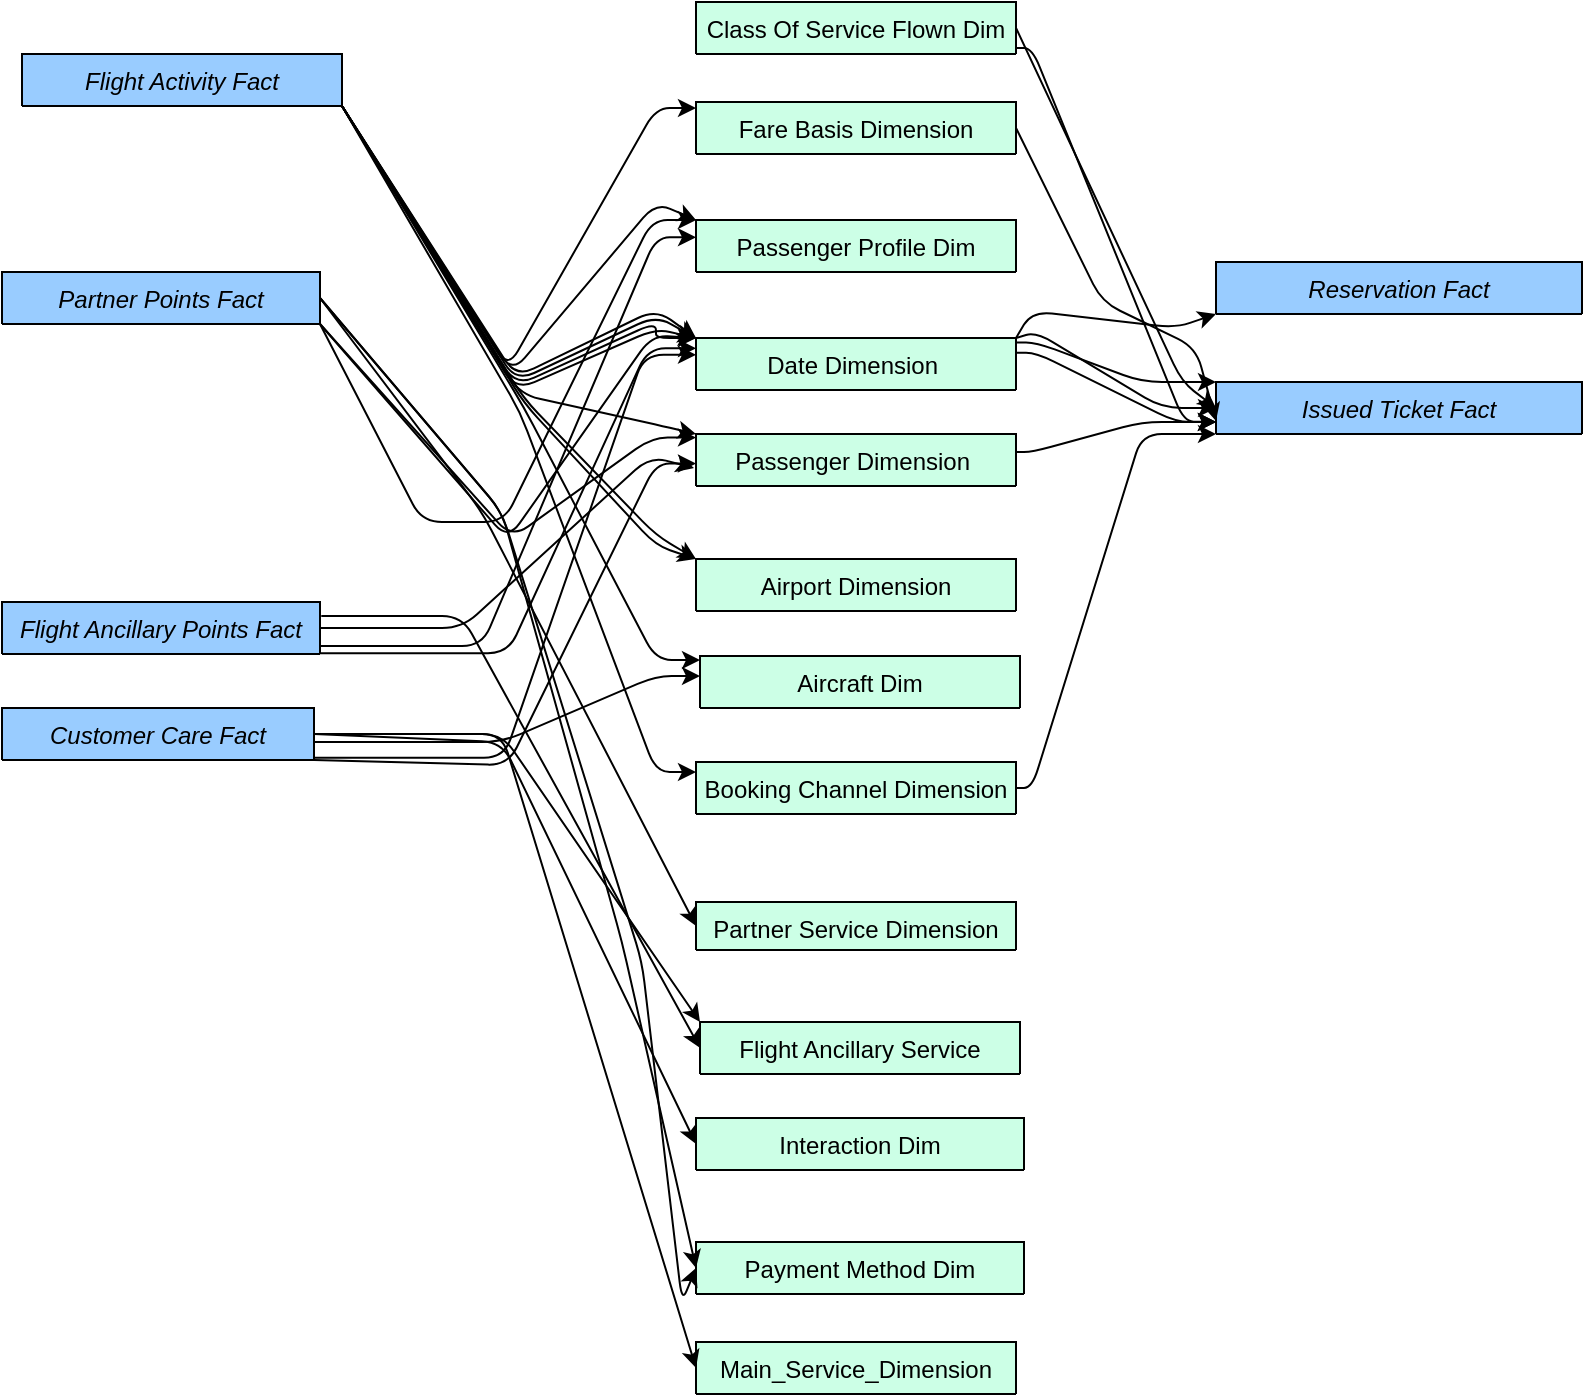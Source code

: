 <mxfile version="24.2.5" type="device" pages="7">
  <diagram id="C5RBs43oDa-KdzZeNtuy" name="Whole Model">
    <mxGraphModel dx="720" dy="423" grid="1" gridSize="10" guides="1" tooltips="1" connect="1" arrows="1" fold="1" page="1" pageScale="1" pageWidth="827" pageHeight="1169" math="0" shadow="0">
      <root>
        <mxCell id="WIyWlLk6GJQsqaUBKTNV-0" />
        <mxCell id="WIyWlLk6GJQsqaUBKTNV-1" parent="WIyWlLk6GJQsqaUBKTNV-0" />
        <mxCell id="zkfFHV4jXpPFQw0GAbJ--0" value="Flight Activity Fact" style="swimlane;fontStyle=2;align=center;verticalAlign=top;childLayout=stackLayout;horizontal=1;startSize=26;horizontalStack=0;resizeParent=1;resizeLast=0;collapsible=1;marginBottom=0;rounded=0;shadow=0;strokeWidth=1;fillColor=#99CCFF;" parent="WIyWlLk6GJQsqaUBKTNV-1" vertex="1" collapsed="1">
          <mxGeometry x="30.0" y="306" width="160" height="26" as="geometry">
            <mxRectangle x="19.0" y="720" width="270" height="892" as="alternateBounds" />
          </mxGeometry>
        </mxCell>
        <mxCell id="zkfFHV4jXpPFQw0GAbJ--1" value="Scheduled Departure Date Key  (FK)" style="text;align=left;verticalAlign=top;spacingLeft=4;spacingRight=4;overflow=hidden;rotatable=0;points=[[0,0.5],[1,0.5]];portConstraint=eastwest;" parent="zkfFHV4jXpPFQw0GAbJ--0" vertex="1">
          <mxGeometry y="26" width="160" height="26" as="geometry" />
        </mxCell>
        <mxCell id="zkfFHV4jXpPFQw0GAbJ--2" value="Scheduled GMT Departure Time Key" style="text;align=left;verticalAlign=top;spacingLeft=4;spacingRight=4;overflow=hidden;rotatable=0;points=[[0,0.5],[1,0.5]];portConstraint=eastwest;rounded=0;shadow=0;html=0;" parent="zkfFHV4jXpPFQw0GAbJ--0" vertex="1">
          <mxGeometry y="52" width="160" height="26" as="geometry" />
        </mxCell>
        <mxCell id="N9qMPRM22GxQf7XFMnz8-1" value="Actual Departure Date Key  (FK)" style="text;align=left;verticalAlign=top;spacingLeft=4;spacingRight=4;overflow=hidden;rotatable=0;points=[[0,0.5],[1,0.5]];portConstraint=eastwest;rounded=0;shadow=0;html=0;" parent="zkfFHV4jXpPFQw0GAbJ--0" vertex="1">
          <mxGeometry y="78" width="160" height="26" as="geometry" />
        </mxCell>
        <mxCell id="4RXWvk32mfm5jBRBOwZ2-25" value="Actual GMT Departure Time Key" style="text;align=left;verticalAlign=top;spacingLeft=4;spacingRight=4;overflow=hidden;rotatable=0;points=[[0,0.5],[1,0.5]];portConstraint=eastwest;rounded=0;shadow=0;html=0;" parent="zkfFHV4jXpPFQw0GAbJ--0" vertex="1">
          <mxGeometry y="104" width="160" height="26" as="geometry" />
        </mxCell>
        <mxCell id="4RXWvk32mfm5jBRBOwZ2-26" value="Scheduled Arrival Date Key  (FK)" style="text;align=left;verticalAlign=top;spacingLeft=4;spacingRight=4;overflow=hidden;rotatable=0;points=[[0,0.5],[1,0.5]];portConstraint=eastwest;" parent="zkfFHV4jXpPFQw0GAbJ--0" vertex="1">
          <mxGeometry y="130" width="160" height="26" as="geometry" />
        </mxCell>
        <mxCell id="4RXWvk32mfm5jBRBOwZ2-27" value="Scheduled GMT Arrival Time Key" style="text;align=left;verticalAlign=top;spacingLeft=4;spacingRight=4;overflow=hidden;rotatable=0;points=[[0,0.5],[1,0.5]];portConstraint=eastwest;rounded=0;shadow=0;html=0;" parent="zkfFHV4jXpPFQw0GAbJ--0" vertex="1">
          <mxGeometry y="156" width="160" height="26" as="geometry" />
        </mxCell>
        <mxCell id="4RXWvk32mfm5jBRBOwZ2-28" value="Actual Arrival Date Key  (FK)" style="text;align=left;verticalAlign=top;spacingLeft=4;spacingRight=4;overflow=hidden;rotatable=0;points=[[0,0.5],[1,0.5]];portConstraint=eastwest;rounded=0;shadow=0;html=0;" parent="zkfFHV4jXpPFQw0GAbJ--0" vertex="1">
          <mxGeometry y="182" width="160" height="26" as="geometry" />
        </mxCell>
        <mxCell id="N9qMPRM22GxQf7XFMnz8-2" value="Actual  Arrival GMT Time Key" style="text;align=left;verticalAlign=top;spacingLeft=4;spacingRight=4;overflow=hidden;rotatable=0;points=[[0,0.5],[1,0.5]];portConstraint=eastwest;rounded=0;shadow=0;html=0;" parent="zkfFHV4jXpPFQw0GAbJ--0" vertex="1">
          <mxGeometry y="208" width="160" height="26" as="geometry" />
        </mxCell>
        <mxCell id="zkfFHV4jXpPFQw0GAbJ--3" value="Passenger Key (FK)" style="text;align=left;verticalAlign=top;spacingLeft=4;spacingRight=4;overflow=hidden;rotatable=0;points=[[0,0.5],[1,0.5]];portConstraint=eastwest;rounded=0;shadow=0;html=0;" parent="zkfFHV4jXpPFQw0GAbJ--0" vertex="1">
          <mxGeometry y="234" width="160" height="26" as="geometry" />
        </mxCell>
        <mxCell id="N9qMPRM22GxQf7XFMnz8-3" value="Passenger Tier Key  (FK)" style="text;align=left;verticalAlign=top;spacingLeft=4;spacingRight=4;overflow=hidden;rotatable=0;points=[[0,0.5],[1,0.5]];portConstraint=eastwest;rounded=0;shadow=0;html=0;" parent="zkfFHV4jXpPFQw0GAbJ--0" vertex="1">
          <mxGeometry y="260" width="160" height="26" as="geometry" />
        </mxCell>
        <mxCell id="N9qMPRM22GxQf7XFMnz8-4" value="Start Airport Key  (FK)" style="text;align=left;verticalAlign=top;spacingLeft=4;spacingRight=4;overflow=hidden;rotatable=0;points=[[0,0.5],[1,0.5]];portConstraint=eastwest;rounded=0;shadow=0;html=0;" parent="zkfFHV4jXpPFQw0GAbJ--0" vertex="1">
          <mxGeometry y="286" width="160" height="26" as="geometry" />
        </mxCell>
        <mxCell id="N9qMPRM22GxQf7XFMnz8-6" value="End Airport Key  (FK)" style="text;align=left;verticalAlign=top;spacingLeft=4;spacingRight=4;overflow=hidden;rotatable=0;points=[[0,0.5],[1,0.5]];portConstraint=eastwest;rounded=0;shadow=0;html=0;" parent="zkfFHV4jXpPFQw0GAbJ--0" vertex="1">
          <mxGeometry y="312" width="160" height="26" as="geometry" />
        </mxCell>
        <mxCell id="N9qMPRM22GxQf7XFMnz8-9" value="AirPlane Key  (FK)" style="text;align=left;verticalAlign=top;spacingLeft=4;spacingRight=4;overflow=hidden;rotatable=0;points=[[0,0.5],[1,0.5]];portConstraint=eastwest;rounded=0;shadow=0;html=0;" parent="zkfFHV4jXpPFQw0GAbJ--0" vertex="1">
          <mxGeometry y="338" width="160" height="26" as="geometry" />
        </mxCell>
        <mxCell id="N9qMPRM22GxQf7XFMnz8-10" value="Service Class (FK)" style="text;align=left;verticalAlign=top;spacingLeft=4;spacingRight=4;overflow=hidden;rotatable=0;points=[[0,0.5],[1,0.5]];portConstraint=eastwest;rounded=0;shadow=0;html=0;" parent="zkfFHV4jXpPFQw0GAbJ--0" vertex="1">
          <mxGeometry y="364" width="160" height="26" as="geometry" />
        </mxCell>
        <mxCell id="N9qMPRM22GxQf7XFMnz8-12" value="Fare Basis Key(FK)" style="text;align=left;verticalAlign=top;spacingLeft=4;spacingRight=4;overflow=hidden;rotatable=0;points=[[0,0.5],[1,0.5]];portConstraint=eastwest;rounded=0;shadow=0;html=0;strokeColor=none;fillColor=none;" parent="zkfFHV4jXpPFQw0GAbJ--0" vertex="1">
          <mxGeometry y="390" width="160" height="26" as="geometry" />
        </mxCell>
        <mxCell id="N9qMPRM22GxQf7XFMnz8-13" value="Booking Channel Key (FK)" style="text;align=left;verticalAlign=top;spacingLeft=4;spacingRight=4;overflow=hidden;rotatable=0;points=[[0,0.5],[1,0.5]];portConstraint=eastwest;rounded=0;shadow=0;html=0;" parent="zkfFHV4jXpPFQw0GAbJ--0" vertex="1">
          <mxGeometry y="416" width="160" height="26" as="geometry" />
        </mxCell>
        <mxCell id="N9qMPRM22GxQf7XFMnz8-11" value="Confirmation Number (DD) &#xa;" style="text;align=left;verticalAlign=top;spacingLeft=4;spacingRight=4;overflow=hidden;rotatable=0;points=[[0,0.5],[1,0.5]];portConstraint=eastwest;rounded=0;shadow=0;html=0;" parent="zkfFHV4jXpPFQw0GAbJ--0" vertex="1">
          <mxGeometry y="442" width="160" height="26" as="geometry" />
        </mxCell>
        <mxCell id="WLjRZiyLKfemu5Ni3HWU-4" value="Segment Sequence Number (DD) &#xa;" style="text;align=left;verticalAlign=top;spacingLeft=4;spacingRight=4;overflow=hidden;rotatable=0;points=[[0,0.5],[1,0.5]];portConstraint=eastwest;rounded=0;shadow=0;html=0;" parent="zkfFHV4jXpPFQw0GAbJ--0" vertex="1">
          <mxGeometry y="468" width="160" height="26" as="geometry" />
        </mxCell>
        <mxCell id="WLjRZiyLKfemu5Ni3HWU-21" value="Ticket Number (DD) &#xa;" style="text;align=left;verticalAlign=top;spacingLeft=4;spacingRight=4;overflow=hidden;rotatable=0;points=[[0,0.5],[1,0.5]];portConstraint=eastwest;rounded=0;shadow=0;html=0;" parent="zkfFHV4jXpPFQw0GAbJ--0" vertex="1">
          <mxGeometry y="494" width="160" height="26" as="geometry" />
        </mxCell>
        <mxCell id="N9qMPRM22GxQf7XFMnz8-14" value="Flight Number (DD) &#xa;" style="text;align=left;verticalAlign=top;spacingLeft=4;spacingRight=4;overflow=hidden;rotatable=0;points=[[0,0.5],[1,0.5]];portConstraint=eastwest;rounded=0;shadow=0;html=0;" parent="zkfFHV4jXpPFQw0GAbJ--0" vertex="1">
          <mxGeometry y="520" width="160" height="26" as="geometry" />
        </mxCell>
        <mxCell id="zkfFHV4jXpPFQw0GAbJ--4" value="" style="line;html=1;strokeWidth=1;align=left;verticalAlign=middle;spacingTop=-1;spacingLeft=3;spacingRight=3;rotatable=0;labelPosition=right;points=[];portConstraint=eastwest;" parent="zkfFHV4jXpPFQw0GAbJ--0" vertex="1">
          <mxGeometry y="546" width="160" height="8" as="geometry" />
        </mxCell>
        <mxCell id="4RXWvk32mfm5jBRBOwZ2-24" value="Departure Time Delay Σ" style="text;align=left;verticalAlign=top;spacingLeft=4;spacingRight=4;overflow=hidden;rotatable=0;points=[[0,0.5],[1,0.5]];portConstraint=eastwest;" parent="zkfFHV4jXpPFQw0GAbJ--0" vertex="1">
          <mxGeometry y="554" width="160" height="26" as="geometry" />
        </mxCell>
        <mxCell id="4RXWvk32mfm5jBRBOwZ2-23" value="Arrival Time Delay Σ" style="text;align=left;verticalAlign=top;spacingLeft=4;spacingRight=4;overflow=hidden;rotatable=0;points=[[0,0.5],[1,0.5]];portConstraint=eastwest;" parent="zkfFHV4jXpPFQw0GAbJ--0" vertex="1">
          <mxGeometry y="580" width="160" height="26" as="geometry" />
        </mxCell>
        <mxCell id="zkfFHV4jXpPFQw0GAbJ--5" value="Base Fare Revenue Σ&#xa; &#xa;" style="text;align=left;verticalAlign=top;spacingLeft=4;spacingRight=4;overflow=hidden;rotatable=0;points=[[0,0.5],[1,0.5]];portConstraint=eastwest;" parent="zkfFHV4jXpPFQw0GAbJ--0" vertex="1">
          <mxGeometry y="606" width="160" height="26" as="geometry" />
        </mxCell>
        <mxCell id="N9qMPRM22GxQf7XFMnz8-18" value="Passenger Facility Charges Σ&#xa; &#xa; &#xa;&#xa; Σ&#xa; &#xa;" style="text;align=left;verticalAlign=top;spacingLeft=4;spacingRight=4;overflow=hidden;rotatable=0;points=[[0,0.5],[1,0.5]];portConstraint=eastwest;" parent="zkfFHV4jXpPFQw0GAbJ--0" vertex="1">
          <mxGeometry y="632" width="160" height="26" as="geometry" />
        </mxCell>
        <mxCell id="N9qMPRM22GxQf7XFMnz8-19" value="Airport Tax  Σ&#xa; &#xa;&#xa; &#xa;" style="text;align=left;verticalAlign=top;spacingLeft=4;spacingRight=4;overflow=hidden;rotatable=0;points=[[0,0.5],[1,0.5]];portConstraint=eastwest;" parent="zkfFHV4jXpPFQw0GAbJ--0" vertex="1">
          <mxGeometry y="658" width="160" height="26" as="geometry" />
        </mxCell>
        <mxCell id="N9qMPRM22GxQf7XFMnz8-21" value="Government Tax Σ&#xa; &#xa; &#xa;&#xa; &#xa;" style="text;align=left;verticalAlign=top;spacingLeft=4;spacingRight=4;overflow=hidden;rotatable=0;points=[[0,0.5],[1,0.5]];portConstraint=eastwest;" parent="zkfFHV4jXpPFQw0GAbJ--0" vertex="1">
          <mxGeometry y="684" width="160" height="26" as="geometry" />
        </mxCell>
        <mxCell id="N9qMPRM22GxQf7XFMnz8-20" value="Baggage Charges Σ&#xa; &#xa; &#xa;&#xa; &#xa;" style="text;align=left;verticalAlign=top;spacingLeft=4;spacingRight=4;overflow=hidden;rotatable=0;points=[[0,0.5],[1,0.5]];portConstraint=eastwest;" parent="zkfFHV4jXpPFQw0GAbJ--0" vertex="1">
          <mxGeometry y="710" width="160" height="26" as="geometry" />
        </mxCell>
        <mxCell id="N9qMPRM22GxQf7XFMnz8-23" value="Upgrade Fees Σ&#xa; &#xa;&#xa;" style="text;align=left;verticalAlign=top;spacingLeft=4;spacingRight=4;overflow=hidden;rotatable=0;points=[[0,0.5],[1,0.5]];portConstraint=eastwest;rounded=0;shadow=0;html=0;" parent="zkfFHV4jXpPFQw0GAbJ--0" vertex="1">
          <mxGeometry y="736" width="160" height="26" as="geometry" />
        </mxCell>
        <mxCell id="N9qMPRM22GxQf7XFMnz8-22" value="Transaction Fees Σ&#xa; &#xa;&#xa;" style="text;align=left;verticalAlign=top;spacingLeft=4;spacingRight=4;overflow=hidden;rotatable=0;points=[[0,0.5],[1,0.5]];portConstraint=eastwest;rounded=0;shadow=0;html=0;" parent="zkfFHV4jXpPFQw0GAbJ--0" vertex="1">
          <mxGeometry y="762" width="160" height="26" as="geometry" />
        </mxCell>
        <mxCell id="yc6NDM1wq7beaRmdy3ne-0" value="Overnight Stays Σ (better to be on trip level fact)&#xa; &#xa; &#xa;&#xa; Σ&#xa; &#xa;" style="text;align=left;verticalAlign=top;spacingLeft=4;spacingRight=4;overflow=hidden;rotatable=0;points=[[0,0.5],[1,0.5]];portConstraint=eastwest;fillColor=#FF6666;" parent="zkfFHV4jXpPFQw0GAbJ--0" vertex="1">
          <mxGeometry y="788" width="160" height="26" as="geometry" />
        </mxCell>
        <mxCell id="yc6NDM1wq7beaRmdy3ne-1" value="Special Promotion Flag Σ&#xa; &#xa; &#xa;&#xa; Σ&#xa; &#xa;" style="text;align=left;verticalAlign=top;spacingLeft=4;spacingRight=4;overflow=hidden;rotatable=0;points=[[0,0.5],[1,0.5]];portConstraint=eastwest;fillColor=#FF6666;" parent="zkfFHV4jXpPFQw0GAbJ--0" vertex="1">
          <mxGeometry y="814" width="160" height="26" as="geometry" />
        </mxCell>
        <mxCell id="N9qMPRM22GxQf7XFMnz8-0" value="Segment Miles Flown Σ&#xa; &#xa;&#xa;" style="text;align=left;verticalAlign=top;spacingLeft=4;spacingRight=4;overflow=hidden;rotatable=0;points=[[0,0.5],[1,0.5]];portConstraint=eastwest;rounded=0;shadow=0;html=0;" parent="zkfFHV4jXpPFQw0GAbJ--0" vertex="1">
          <mxGeometry y="840" width="160" height="26" as="geometry" />
        </mxCell>
        <mxCell id="N9qMPRM22GxQf7XFMnz8-24" value="Segment Miles Earned Σ" style="text;align=left;verticalAlign=top;spacingLeft=4;spacingRight=4;overflow=hidden;rotatable=0;points=[[0,0.5],[1,0.5]];portConstraint=eastwest;rounded=0;shadow=0;html=0;" parent="zkfFHV4jXpPFQw0GAbJ--0" vertex="1">
          <mxGeometry y="866" width="160" height="26" as="geometry" />
        </mxCell>
        <mxCell id="zkfFHV4jXpPFQw0GAbJ--17" value="Passenger Dimension " style="swimlane;fontStyle=0;align=center;verticalAlign=top;childLayout=stackLayout;horizontal=1;startSize=26;horizontalStack=0;resizeParent=1;resizeLast=0;collapsible=1;marginBottom=0;rounded=0;shadow=0;strokeWidth=1;fillColor=#CCFFE6;" parent="WIyWlLk6GJQsqaUBKTNV-1" vertex="1" collapsed="1">
          <mxGeometry x="367" y="496" width="160" height="26" as="geometry">
            <mxRectangle x="620" y="590" width="160" height="320" as="alternateBounds" />
          </mxGeometry>
        </mxCell>
        <mxCell id="zkfFHV4jXpPFQw0GAbJ--18" value="Passenger Key (PK)" style="text;align=left;verticalAlign=top;spacingLeft=4;spacingRight=4;overflow=hidden;rotatable=0;points=[[0,0.5],[1,0.5]];portConstraint=eastwest;" parent="zkfFHV4jXpPFQw0GAbJ--17" vertex="1">
          <mxGeometry y="26" width="160" height="26" as="geometry" />
        </mxCell>
        <mxCell id="zkfFHV4jXpPFQw0GAbJ--19" value="Passport Number (NK)" style="text;align=left;verticalAlign=top;spacingLeft=4;spacingRight=4;overflow=hidden;rotatable=0;points=[[0,0.5],[1,0.5]];portConstraint=eastwest;rounded=0;shadow=0;html=0;" parent="zkfFHV4jXpPFQw0GAbJ--17" vertex="1">
          <mxGeometry y="52" width="160" height="26" as="geometry" />
        </mxCell>
        <mxCell id="zkfFHV4jXpPFQw0GAbJ--23" value="" style="line;html=1;strokeWidth=1;align=left;verticalAlign=middle;spacingTop=-1;spacingLeft=3;spacingRight=3;rotatable=0;labelPosition=right;points=[];portConstraint=eastwest;" parent="zkfFHV4jXpPFQw0GAbJ--17" vertex="1">
          <mxGeometry y="78" width="160" height="8" as="geometry" />
        </mxCell>
        <mxCell id="zkfFHV4jXpPFQw0GAbJ--24" value="First Name" style="text;align=left;verticalAlign=top;spacingLeft=4;spacingRight=4;overflow=hidden;rotatable=0;points=[[0,0.5],[1,0.5]];portConstraint=eastwest;" parent="zkfFHV4jXpPFQw0GAbJ--17" vertex="1">
          <mxGeometry y="86" width="160" height="26" as="geometry" />
        </mxCell>
        <mxCell id="N9qMPRM22GxQf7XFMnz8-26" value="Last Name" style="text;align=left;verticalAlign=top;spacingLeft=4;spacingRight=4;overflow=hidden;rotatable=0;points=[[0,0.5],[1,0.5]];portConstraint=eastwest;" parent="zkfFHV4jXpPFQw0GAbJ--17" vertex="1">
          <mxGeometry y="112" width="160" height="26" as="geometry" />
        </mxCell>
        <mxCell id="zkfFHV4jXpPFQw0GAbJ--25" value="Gender" style="text;align=left;verticalAlign=top;spacingLeft=4;spacingRight=4;overflow=hidden;rotatable=0;points=[[0,0.5],[1,0.5]];portConstraint=eastwest;" parent="zkfFHV4jXpPFQw0GAbJ--17" vertex="1">
          <mxGeometry y="138" width="160" height="26" as="geometry" />
        </mxCell>
        <mxCell id="N9qMPRM22GxQf7XFMnz8-27" value="Nationality" style="text;align=left;verticalAlign=top;spacingLeft=4;spacingRight=4;overflow=hidden;rotatable=0;points=[[0,0.5],[1,0.5]];portConstraint=eastwest;" parent="zkfFHV4jXpPFQw0GAbJ--17" vertex="1">
          <mxGeometry y="164" width="160" height="26" as="geometry" />
        </mxCell>
        <mxCell id="N9qMPRM22GxQf7XFMnz8-29" value="Email address" style="text;align=left;verticalAlign=top;spacingLeft=4;spacingRight=4;overflow=hidden;rotatable=0;points=[[0,0.5],[1,0.5]];portConstraint=eastwest;" parent="zkfFHV4jXpPFQw0GAbJ--17" vertex="1">
          <mxGeometry y="190" width="160" height="26" as="geometry" />
        </mxCell>
        <mxCell id="N9qMPRM22GxQf7XFMnz8-33" value="Date of Birth" style="text;align=left;verticalAlign=top;spacingLeft=4;spacingRight=4;overflow=hidden;rotatable=0;points=[[0,0.5],[1,0.5]];portConstraint=eastwest;" parent="zkfFHV4jXpPFQw0GAbJ--17" vertex="1">
          <mxGeometry y="216" width="160" height="26" as="geometry" />
        </mxCell>
        <mxCell id="N9qMPRM22GxQf7XFMnz8-28" value="Nationality" style="text;align=left;verticalAlign=top;spacingLeft=4;spacingRight=4;overflow=hidden;rotatable=0;points=[[0,0.5],[1,0.5]];portConstraint=eastwest;" parent="zkfFHV4jXpPFQw0GAbJ--17" vertex="1">
          <mxGeometry y="242" width="160" height="26" as="geometry" />
        </mxCell>
        <mxCell id="N9qMPRM22GxQf7XFMnz8-32" value="Phone Number" style="text;align=left;verticalAlign=top;spacingLeft=4;spacingRight=4;overflow=hidden;rotatable=0;points=[[0,0.5],[1,0.5]];portConstraint=eastwest;" parent="zkfFHV4jXpPFQw0GAbJ--17" vertex="1">
          <mxGeometry y="268" width="160" height="26" as="geometry" />
        </mxCell>
        <mxCell id="N9qMPRM22GxQf7XFMnz8-30" value="Alive" style="text;align=left;verticalAlign=top;spacingLeft=4;spacingRight=4;overflow=hidden;rotatable=0;points=[[0,0.5],[1,0.5]];portConstraint=eastwest;fillColor=none;" parent="zkfFHV4jXpPFQw0GAbJ--17" vertex="1">
          <mxGeometry y="294" width="160" height="26" as="geometry" />
        </mxCell>
        <mxCell id="9lIcnPv2s3R2LjByFq3e-46" value="Partner Points Fact" style="swimlane;fontStyle=2;align=center;verticalAlign=top;childLayout=stackLayout;horizontal=1;startSize=26;horizontalStack=0;resizeParent=1;resizeLast=0;collapsible=1;marginBottom=0;rounded=0;shadow=0;strokeWidth=1;fillColor=#99CCFF;" parent="WIyWlLk6GJQsqaUBKTNV-1" vertex="1" collapsed="1">
          <mxGeometry x="20.0" y="415" width="159" height="26" as="geometry">
            <mxRectangle x="30.0" y="696" width="260" height="310" as="alternateBounds" />
          </mxGeometry>
        </mxCell>
        <mxCell id="9lIcnPv2s3R2LjByFq3e-47" value="Passenger Key (FK)" style="text;align=left;verticalAlign=top;spacingLeft=4;spacingRight=4;overflow=hidden;rotatable=0;points=[[0,0.5],[1,0.5]];portConstraint=eastwest;rounded=0;shadow=0;html=0;" parent="9lIcnPv2s3R2LjByFq3e-46" vertex="1">
          <mxGeometry y="26" width="159" height="26" as="geometry" />
        </mxCell>
        <mxCell id="9lIcnPv2s3R2LjByFq3e-48" value="Passenger Tier Key  (FK)" style="text;align=left;verticalAlign=top;spacingLeft=4;spacingRight=4;overflow=hidden;rotatable=0;points=[[0,0.5],[1,0.5]];portConstraint=eastwest;rounded=0;shadow=0;html=0;" parent="9lIcnPv2s3R2LjByFq3e-46" vertex="1">
          <mxGeometry y="52" width="159" height="26" as="geometry" />
        </mxCell>
        <mxCell id="4RXWvk32mfm5jBRBOwZ2-143" value="Partner Service Key (FK)" style="text;align=left;verticalAlign=top;spacingLeft=4;spacingRight=4;overflow=hidden;rotatable=0;points=[[0,0.5],[1,0.5]];portConstraint=eastwest;rounded=0;shadow=0;html=0;" parent="9lIcnPv2s3R2LjByFq3e-46" vertex="1">
          <mxGeometry y="78" width="159" height="26" as="geometry" />
        </mxCell>
        <mxCell id="4RXWvk32mfm5jBRBOwZ2-120" value="Transaction Date Key (FK)" style="text;align=left;verticalAlign=top;spacingLeft=4;spacingRight=4;overflow=hidden;rotatable=0;points=[[0,0.5],[1,0.5]];portConstraint=eastwest;rounded=0;shadow=0;html=0;" parent="9lIcnPv2s3R2LjByFq3e-46" vertex="1">
          <mxGeometry y="104" width="159" height="30" as="geometry" />
        </mxCell>
        <mxCell id="4RXWvk32mfm5jBRBOwZ2-136" value="Payment Method Key (FK)" style="text;align=left;verticalAlign=top;spacingLeft=4;spacingRight=4;overflow=hidden;rotatable=0;points=[[0,0.5],[1,0.5]];portConstraint=eastwest;rounded=0;shadow=0;html=0;" parent="9lIcnPv2s3R2LjByFq3e-46" vertex="1">
          <mxGeometry y="134" width="159" height="26" as="geometry" />
        </mxCell>
        <mxCell id="9lIcnPv2s3R2LjByFq3e-51" value="Transaction ID (DD)" style="text;align=left;verticalAlign=top;spacingLeft=4;spacingRight=4;overflow=hidden;rotatable=0;points=[[0,0.5],[1,0.5]];portConstraint=eastwest;rounded=0;shadow=0;html=0;" parent="9lIcnPv2s3R2LjByFq3e-46" vertex="1">
          <mxGeometry y="160" width="159" height="26" as="geometry" />
        </mxCell>
        <mxCell id="9lIcnPv2s3R2LjByFq3e-119" value="Transaction Type (DD)" style="text;align=left;verticalAlign=top;spacingLeft=4;spacingRight=4;overflow=hidden;rotatable=0;points=[[0,0.5],[1,0.5]];portConstraint=eastwest;rounded=0;shadow=0;html=0;" parent="9lIcnPv2s3R2LjByFq3e-46" vertex="1">
          <mxGeometry y="186" width="159" height="26" as="geometry" />
        </mxCell>
        <mxCell id="9lIcnPv2s3R2LjByFq3e-53" value="" style="line;html=1;strokeWidth=1;align=left;verticalAlign=middle;spacingTop=-1;spacingLeft=3;spacingRight=3;rotatable=0;labelPosition=right;points=[];portConstraint=eastwest;" parent="9lIcnPv2s3R2LjByFq3e-46" vertex="1">
          <mxGeometry y="212" width="159" height="8" as="geometry" />
        </mxCell>
        <mxCell id="4RXWvk32mfm5jBRBOwZ2-122" value="No of Points Σ" style="text;align=left;verticalAlign=top;spacingLeft=4;spacingRight=4;overflow=hidden;rotatable=0;points=[[0,0.5],[1,0.5]];portConstraint=eastwest;" parent="9lIcnPv2s3R2LjByFq3e-46" vertex="1">
          <mxGeometry y="220" width="159" height="26" as="geometry" />
        </mxCell>
        <mxCell id="4RXWvk32mfm5jBRBOwZ2-121" value="Partner Service Cost Σ" style="text;align=left;verticalAlign=top;spacingLeft=4;spacingRight=4;overflow=hidden;rotatable=0;points=[[0,0.5],[1,0.5]];portConstraint=eastwest;" parent="9lIcnPv2s3R2LjByFq3e-46" vertex="1">
          <mxGeometry y="246" width="159" height="26" as="geometry" />
        </mxCell>
        <mxCell id="9lIcnPv2s3R2LjByFq3e-93" value="" style="endArrow=classic;html=1;orthogonal=1;edgeStyle=entityRelationEdgeStyle;noEdgeStyle=1;" parent="WIyWlLk6GJQsqaUBKTNV-1" source="9lIcnPv2s3R2LjByFq3e-47" target="9lIcnPv2s3R2LjByFq3e-77" edge="1">
          <mxGeometry width="50" height="50" relative="1" as="geometry">
            <mxPoint x="1319" y="344" as="sourcePoint" />
            <mxPoint x="949" y="913" as="targetPoint" />
            <Array as="points">
              <mxPoint x="273" y="548.875" />
              <mxPoint x="345" y="446.625" />
            </Array>
          </mxGeometry>
        </mxCell>
        <mxCell id="9lIcnPv2s3R2LjByFq3e-92" value="" style="endArrow=classic;html=1;orthogonal=1;edgeStyle=entityRelationEdgeStyle;noEdgeStyle=1;" parent="WIyWlLk6GJQsqaUBKTNV-1" source="4RXWvk32mfm5jBRBOwZ2-127" target="9lIcnPv2s3R2LjByFq3e-77" edge="1">
          <mxGeometry width="50" height="50" relative="1" as="geometry">
            <mxPoint x="949" y="103" as="sourcePoint" />
            <mxPoint x="939" y="903" as="targetPoint" />
            <Array as="points">
              <mxPoint x="273" y="605.571" />
              <mxPoint x="343" y="453.125" />
            </Array>
          </mxGeometry>
        </mxCell>
        <mxCell id="N9qMPRM22GxQf7XFMnz8-42" value="" style="endArrow=classic;html=1;orthogonal=1;edgeStyle=entityRelationEdgeStyle;noEdgeStyle=1;" parent="WIyWlLk6GJQsqaUBKTNV-1" source="zkfFHV4jXpPFQw0GAbJ--3" target="zkfFHV4jXpPFQw0GAbJ--18" edge="1">
          <mxGeometry width="50" height="50" relative="1" as="geometry">
            <mxPoint x="-31.94" y="881.89" as="sourcePoint" />
            <mxPoint x="18.06" y="831.89" as="targetPoint" />
            <Array as="points">
              <mxPoint x="279" y="476.25" />
              <mxPoint x="347" y="491.25" />
            </Array>
          </mxGeometry>
        </mxCell>
        <mxCell id="4RXWvk32mfm5jBRBOwZ2-31" value="Booking Channel Dimension" style="swimlane;fontStyle=0;align=center;verticalAlign=top;childLayout=stackLayout;horizontal=1;startSize=26;horizontalStack=0;resizeParent=1;resizeLast=0;collapsible=1;marginBottom=0;rounded=0;shadow=0;strokeWidth=1;fillColor=#CCFFE6;" parent="WIyWlLk6GJQsqaUBKTNV-1" vertex="1" collapsed="1">
          <mxGeometry x="367" y="660" width="160" height="26" as="geometry">
            <mxRectangle x="550" y="633" width="160" height="110" as="alternateBounds" />
          </mxGeometry>
        </mxCell>
        <mxCell id="4RXWvk32mfm5jBRBOwZ2-89" value="Booking Channel Key(PK)" style="text;align=left;verticalAlign=top;spacingLeft=4;spacingRight=4;overflow=hidden;rotatable=0;points=[[0,0.5],[1,0.5]];portConstraint=eastwest;" parent="4RXWvk32mfm5jBRBOwZ2-31" vertex="1">
          <mxGeometry y="26" width="160" height="26" as="geometry" />
        </mxCell>
        <mxCell id="4RXWvk32mfm5jBRBOwZ2-32" value="Channel ID (NK)" style="text;align=left;verticalAlign=top;spacingLeft=4;spacingRight=4;overflow=hidden;rotatable=0;points=[[0,0.5],[1,0.5]];portConstraint=eastwest;" parent="4RXWvk32mfm5jBRBOwZ2-31" vertex="1">
          <mxGeometry y="52" width="160" height="26" as="geometry" />
        </mxCell>
        <mxCell id="4RXWvk32mfm5jBRBOwZ2-33" value="Channel Name" style="text;align=left;verticalAlign=top;spacingLeft=4;spacingRight=4;overflow=hidden;rotatable=0;points=[[0,0.5],[1,0.5]];portConstraint=eastwest;rounded=0;shadow=0;html=0;" parent="4RXWvk32mfm5jBRBOwZ2-31" vertex="1">
          <mxGeometry y="78" width="160" height="26" as="geometry" />
        </mxCell>
        <mxCell id="4RXWvk32mfm5jBRBOwZ2-36" value="Aircraft Dim" style="swimlane;fontStyle=0;align=center;verticalAlign=top;childLayout=stackLayout;horizontal=1;startSize=26;horizontalStack=0;resizeParent=1;resizeLast=0;collapsible=1;marginBottom=0;rounded=0;shadow=0;strokeWidth=1;fillColor=#CCFFE6;" parent="WIyWlLk6GJQsqaUBKTNV-1" vertex="1" collapsed="1">
          <mxGeometry x="369" y="607" width="160" height="26" as="geometry">
            <mxRectangle x="560" y="633" width="230" height="426" as="alternateBounds" />
          </mxGeometry>
        </mxCell>
        <mxCell id="4RXWvk32mfm5jBRBOwZ2-37" value="Aircraft ID(PK)" style="text;align=left;verticalAlign=top;spacingLeft=4;spacingRight=4;overflow=hidden;rotatable=0;points=[[0,0.5],[1,0.5]];portConstraint=eastwest;" parent="4RXWvk32mfm5jBRBOwZ2-36" vertex="1">
          <mxGeometry y="26" width="160" height="26" as="geometry" />
        </mxCell>
        <mxCell id="4RXWvk32mfm5jBRBOwZ2-39" value="Aircraft Type" style="text;align=left;verticalAlign=top;spacingLeft=4;spacingRight=4;overflow=hidden;rotatable=0;points=[[0,0.5],[1,0.5]];portConstraint=eastwest;rounded=0;shadow=0;html=0;" parent="4RXWvk32mfm5jBRBOwZ2-36" vertex="1">
          <mxGeometry y="52" width="160" height="26" as="geometry" />
        </mxCell>
        <mxCell id="4RXWvk32mfm5jBRBOwZ2-93" value="Manufacturer" style="text;align=left;verticalAlign=top;spacingLeft=4;spacingRight=4;overflow=hidden;rotatable=0;points=[[0,0.5],[1,0.5]];portConstraint=eastwest;rounded=0;shadow=0;html=0;" parent="4RXWvk32mfm5jBRBOwZ2-36" vertex="1">
          <mxGeometry y="78" width="160" height="26" as="geometry" />
        </mxCell>
        <mxCell id="4RXWvk32mfm5jBRBOwZ2-94" value="Manufacturer Date" style="text;align=left;verticalAlign=top;spacingLeft=4;spacingRight=4;overflow=hidden;rotatable=0;points=[[0,0.5],[1,0.5]];portConstraint=eastwest;rounded=0;shadow=0;html=0;" parent="4RXWvk32mfm5jBRBOwZ2-36" vertex="1">
          <mxGeometry y="104" width="160" height="26" as="geometry" />
        </mxCell>
        <mxCell id="4RXWvk32mfm5jBRBOwZ2-97" value="Aircraft No of Seats (Economy Class)" style="text;align=left;verticalAlign=top;spacingLeft=4;spacingRight=4;overflow=hidden;rotatable=0;points=[[0,0.5],[1,0.5]];portConstraint=eastwest;rounded=0;shadow=0;html=0;" parent="4RXWvk32mfm5jBRBOwZ2-36" vertex="1">
          <mxGeometry y="130" width="160" height="26" as="geometry" />
        </mxCell>
        <mxCell id="4RXWvk32mfm5jBRBOwZ2-40" value="Aircraft No of Seats (Business Class)" style="text;align=left;verticalAlign=top;spacingLeft=4;spacingRight=4;overflow=hidden;rotatable=0;points=[[0,0.5],[1,0.5]];portConstraint=eastwest;rounded=0;shadow=0;html=0;" parent="4RXWvk32mfm5jBRBOwZ2-36" vertex="1">
          <mxGeometry y="156" width="160" height="26" as="geometry" />
        </mxCell>
        <mxCell id="4RXWvk32mfm5jBRBOwZ2-99" value="Aircraft No of Seats (First Class)" style="text;align=left;verticalAlign=top;spacingLeft=4;spacingRight=4;overflow=hidden;rotatable=0;points=[[0,0.5],[1,0.5]];portConstraint=eastwest;rounded=0;shadow=0;html=0;" parent="4RXWvk32mfm5jBRBOwZ2-36" vertex="1">
          <mxGeometry y="182" width="160" height="26" as="geometry" />
        </mxCell>
        <mxCell id="4RXWvk32mfm5jBRBOwZ2-100" value="Max Capacity" style="text;align=left;verticalAlign=top;spacingLeft=4;spacingRight=4;overflow=hidden;rotatable=0;points=[[0,0.5],[1,0.5]];portConstraint=eastwest;rounded=0;shadow=0;html=0;" parent="4RXWvk32mfm5jBRBOwZ2-36" vertex="1">
          <mxGeometry y="208" width="160" height="26" as="geometry" />
        </mxCell>
        <mxCell id="4RXWvk32mfm5jBRBOwZ2-101" value="Max Range" style="text;align=left;verticalAlign=top;spacingLeft=4;spacingRight=4;overflow=hidden;rotatable=0;points=[[0,0.5],[1,0.5]];portConstraint=eastwest;rounded=0;shadow=0;html=0;" parent="4RXWvk32mfm5jBRBOwZ2-36" vertex="1">
          <mxGeometry y="234" width="160" height="26" as="geometry" />
        </mxCell>
        <mxCell id="4RXWvk32mfm5jBRBOwZ2-102" value="Fuel Capacity in Liter" style="text;align=left;verticalAlign=top;spacingLeft=4;spacingRight=4;overflow=hidden;rotatable=0;points=[[0,0.5],[1,0.5]];portConstraint=eastwest;rounded=0;shadow=0;html=0;" parent="4RXWvk32mfm5jBRBOwZ2-36" vertex="1">
          <mxGeometry y="260" width="160" height="26" as="geometry" />
        </mxCell>
        <mxCell id="4RXWvk32mfm5jBRBOwZ2-103" value="Engine Type" style="text;align=left;verticalAlign=top;spacingLeft=4;spacingRight=4;overflow=hidden;rotatable=0;points=[[0,0.5],[1,0.5]];portConstraint=eastwest;rounded=0;shadow=0;html=0;" parent="4RXWvk32mfm5jBRBOwZ2-36" vertex="1">
          <mxGeometry y="286" width="160" height="26" as="geometry" />
        </mxCell>
        <mxCell id="4RXWvk32mfm5jBRBOwZ2-104" value="Engine Manufacturer" style="text;align=left;verticalAlign=top;spacingLeft=4;spacingRight=4;overflow=hidden;rotatable=0;points=[[0,0.5],[1,0.5]];portConstraint=eastwest;rounded=0;shadow=0;html=0;" parent="4RXWvk32mfm5jBRBOwZ2-36" vertex="1">
          <mxGeometry y="312" width="160" height="26" as="geometry" />
        </mxCell>
        <mxCell id="4RXWvk32mfm5jBRBOwZ2-105" value="Operating Weight" style="text;align=left;verticalAlign=top;spacingLeft=4;spacingRight=4;overflow=hidden;rotatable=0;points=[[0,0.5],[1,0.5]];portConstraint=eastwest;rounded=0;shadow=0;html=0;" parent="4RXWvk32mfm5jBRBOwZ2-36" vertex="1">
          <mxGeometry y="338" width="160" height="26" as="geometry" />
        </mxCell>
        <mxCell id="4RXWvk32mfm5jBRBOwZ2-106" value="Max Takeoff Weight" style="text;align=left;verticalAlign=top;spacingLeft=4;spacingRight=4;overflow=hidden;rotatable=0;points=[[0,0.5],[1,0.5]];portConstraint=eastwest;rounded=0;shadow=0;html=0;" parent="4RXWvk32mfm5jBRBOwZ2-36" vertex="1">
          <mxGeometry y="364" width="160" height="26" as="geometry" />
        </mxCell>
        <mxCell id="4RXWvk32mfm5jBRBOwZ2-107" value="Max Landing Weight" style="text;align=left;verticalAlign=top;spacingLeft=4;spacingRight=4;overflow=hidden;rotatable=0;points=[[0,0.5],[1,0.5]];portConstraint=eastwest;rounded=0;shadow=0;html=0;" parent="4RXWvk32mfm5jBRBOwZ2-36" vertex="1">
          <mxGeometry y="390" width="160" height="26" as="geometry" />
        </mxCell>
        <mxCell id="4RXWvk32mfm5jBRBOwZ2-41" value="Passenger Profile Dim" style="swimlane;fontStyle=0;align=center;verticalAlign=top;childLayout=stackLayout;horizontal=1;startSize=26;horizontalStack=0;resizeParent=1;resizeLast=0;collapsible=1;marginBottom=0;rounded=0;shadow=0;strokeWidth=1;fillColor=#CCFFE6;" parent="WIyWlLk6GJQsqaUBKTNV-1" vertex="1" collapsed="1">
          <mxGeometry x="367" y="389" width="160" height="26" as="geometry">
            <mxRectangle x="620" y="585" width="160" height="156" as="alternateBounds" />
          </mxGeometry>
        </mxCell>
        <mxCell id="4RXWvk32mfm5jBRBOwZ2-42" value="Passenger Profile Key (PK)" style="text;align=left;verticalAlign=top;spacingLeft=4;spacingRight=4;overflow=hidden;rotatable=0;points=[[0,0.5],[1,0.5]];portConstraint=eastwest;" parent="4RXWvk32mfm5jBRBOwZ2-41" vertex="1">
          <mxGeometry y="26" width="160" height="26" as="geometry" />
        </mxCell>
        <mxCell id="4RXWvk32mfm5jBRBOwZ2-43" value="Frequent Flyer Tier" style="text;align=left;verticalAlign=top;spacingLeft=4;spacingRight=4;overflow=hidden;rotatable=0;points=[[0,0.5],[1,0.5]];portConstraint=eastwest;rounded=0;shadow=0;html=0;" parent="4RXWvk32mfm5jBRBOwZ2-41" vertex="1">
          <mxGeometry y="52" width="160" height="26" as="geometry" />
        </mxCell>
        <mxCell id="4RXWvk32mfm5jBRBOwZ2-44" value="Home Airport" style="text;align=left;verticalAlign=top;spacingLeft=4;spacingRight=4;overflow=hidden;rotatable=0;points=[[0,0.5],[1,0.5]];portConstraint=eastwest;rounded=0;shadow=0;html=0;" parent="4RXWvk32mfm5jBRBOwZ2-41" vertex="1">
          <mxGeometry y="78" width="160" height="26" as="geometry" />
        </mxCell>
        <mxCell id="4RXWvk32mfm5jBRBOwZ2-46" value="Club Membership Status" style="text;align=left;verticalAlign=top;spacingLeft=4;spacingRight=4;overflow=hidden;rotatable=0;points=[[0,0.5],[1,0.5]];portConstraint=eastwest;rounded=0;shadow=0;html=0;" parent="4RXWvk32mfm5jBRBOwZ2-41" vertex="1">
          <mxGeometry y="104" width="160" height="26" as="geometry" />
        </mxCell>
        <mxCell id="4RXWvk32mfm5jBRBOwZ2-45" value="Lifetime Mileage Tier" style="text;align=left;verticalAlign=top;spacingLeft=4;spacingRight=4;overflow=hidden;rotatable=0;points=[[0,0.5],[1,0.5]];portConstraint=eastwest;rounded=0;shadow=0;html=0;" parent="4RXWvk32mfm5jBRBOwZ2-41" vertex="1">
          <mxGeometry y="130" width="160" height="26" as="geometry" />
        </mxCell>
        <mxCell id="4RXWvk32mfm5jBRBOwZ2-47" value="" style="endArrow=classic;html=1;orthogonal=1;edgeStyle=entityRelationEdgeStyle;noEdgeStyle=1;" parent="WIyWlLk6GJQsqaUBKTNV-1" source="N9qMPRM22GxQf7XFMnz8-3" target="4RXWvk32mfm5jBRBOwZ2-42" edge="1">
          <mxGeometry width="50" height="50" relative="1" as="geometry">
            <mxPoint x="298.06" y="901.89" as="sourcePoint" />
            <mxPoint x="608.06" y="763.89" as="targetPoint" />
            <Array as="points">
              <mxPoint x="275" y="465.417" />
              <mxPoint x="347" y="380.333" />
            </Array>
          </mxGeometry>
        </mxCell>
        <mxCell id="4RXWvk32mfm5jBRBOwZ2-48" value="Class Of Service Flown Dim" style="swimlane;fontStyle=0;align=center;verticalAlign=top;childLayout=stackLayout;horizontal=1;startSize=26;horizontalStack=0;resizeParent=1;resizeLast=0;collapsible=1;marginBottom=0;rounded=0;shadow=0;strokeWidth=1;fillColor=#CCFFE6;" parent="WIyWlLk6GJQsqaUBKTNV-1" vertex="1" collapsed="1">
          <mxGeometry x="367" y="280" width="160" height="26" as="geometry">
            <mxRectangle x="630" y="590" width="160" height="156" as="alternateBounds" />
          </mxGeometry>
        </mxCell>
        <mxCell id="4RXWvk32mfm5jBRBOwZ2-49" value="Class of Service Key (PK)" style="text;align=left;verticalAlign=top;spacingLeft=4;spacingRight=4;overflow=hidden;rotatable=0;points=[[0,0.5],[1,0.5]];portConstraint=eastwest;" parent="4RXWvk32mfm5jBRBOwZ2-48" vertex="1">
          <mxGeometry y="26" width="160" height="26" as="geometry" />
        </mxCell>
        <mxCell id="4RXWvk32mfm5jBRBOwZ2-50" value="Class Purchased" style="text;align=left;verticalAlign=top;spacingLeft=4;spacingRight=4;overflow=hidden;rotatable=0;points=[[0,0.5],[1,0.5]];portConstraint=eastwest;rounded=0;shadow=0;html=0;" parent="4RXWvk32mfm5jBRBOwZ2-48" vertex="1">
          <mxGeometry y="52" width="160" height="26" as="geometry" />
        </mxCell>
        <mxCell id="4RXWvk32mfm5jBRBOwZ2-51" value="Class Flown" style="text;align=left;verticalAlign=top;spacingLeft=4;spacingRight=4;overflow=hidden;rotatable=0;points=[[0,0.5],[1,0.5]];portConstraint=eastwest;rounded=0;shadow=0;html=0;" parent="4RXWvk32mfm5jBRBOwZ2-48" vertex="1">
          <mxGeometry y="78" width="160" height="26" as="geometry" />
        </mxCell>
        <mxCell id="4RXWvk32mfm5jBRBOwZ2-52" value="Purchased-Flown Group" style="text;align=left;verticalAlign=top;spacingLeft=4;spacingRight=4;overflow=hidden;rotatable=0;points=[[0,0.5],[1,0.5]];portConstraint=eastwest;rounded=0;shadow=0;html=0;" parent="4RXWvk32mfm5jBRBOwZ2-48" vertex="1">
          <mxGeometry y="104" width="160" height="26" as="geometry" />
        </mxCell>
        <mxCell id="4RXWvk32mfm5jBRBOwZ2-53" value="Class Change Indicator" style="text;align=left;verticalAlign=top;spacingLeft=4;spacingRight=4;overflow=hidden;rotatable=0;points=[[0,0.5],[1,0.5]];portConstraint=eastwest;rounded=0;shadow=0;html=0;" parent="4RXWvk32mfm5jBRBOwZ2-48" vertex="1">
          <mxGeometry y="130" width="160" height="26" as="geometry" />
        </mxCell>
        <mxCell id="4RXWvk32mfm5jBRBOwZ2-54" value="Fare Basis Dimension" style="swimlane;fontStyle=0;align=center;verticalAlign=top;childLayout=stackLayout;horizontal=1;startSize=26;horizontalStack=0;resizeParent=1;resizeLast=0;collapsible=1;marginBottom=0;rounded=0;shadow=0;strokeWidth=1;fillColor=#CCFFE6;" parent="WIyWlLk6GJQsqaUBKTNV-1" vertex="1" collapsed="1">
          <mxGeometry x="367" y="330" width="160" height="26" as="geometry">
            <mxRectangle x="620" y="601" width="160" height="159" as="alternateBounds" />
          </mxGeometry>
        </mxCell>
        <mxCell id="4RXWvk32mfm5jBRBOwZ2-55" value="Fare Basis Key (PK)" style="text;align=left;verticalAlign=top;spacingLeft=4;spacingRight=4;overflow=hidden;rotatable=0;points=[[0,0.5],[1,0.5]];portConstraint=eastwest;" parent="4RXWvk32mfm5jBRBOwZ2-54" vertex="1">
          <mxGeometry y="26" width="160" height="26" as="geometry" />
        </mxCell>
        <mxCell id="zh5dLssUavvXbV8jP1pO-38" value="Fare Basis Code " style="text;align=left;verticalAlign=top;spacingLeft=4;spacingRight=4;overflow=hidden;rotatable=0;points=[[0,0.5],[1,0.5]];portConstraint=eastwest;" parent="4RXWvk32mfm5jBRBOwZ2-54" vertex="1">
          <mxGeometry y="52" width="160" height="26" as="geometry" />
        </mxCell>
        <mxCell id="4RXWvk32mfm5jBRBOwZ2-56" value="Fare Class" style="text;align=left;verticalAlign=top;spacingLeft=4;spacingRight=4;overflow=hidden;rotatable=0;points=[[0,0.5],[1,0.5]];portConstraint=eastwest;rounded=0;shadow=0;html=0;" parent="4RXWvk32mfm5jBRBOwZ2-54" vertex="1">
          <mxGeometry y="78" width="160" height="26" as="geometry" />
        </mxCell>
        <mxCell id="4RXWvk32mfm5jBRBOwZ2-86" value="Fare Type" style="text;align=left;verticalAlign=top;spacingLeft=4;spacingRight=4;overflow=hidden;rotatable=0;points=[[0,0.5],[1,0.5]];portConstraint=eastwest;rounded=0;shadow=0;html=0;" parent="4RXWvk32mfm5jBRBOwZ2-54" vertex="1">
          <mxGeometry y="104" width="160" height="26" as="geometry" />
        </mxCell>
        <mxCell id="zh5dLssUavvXbV8jP1pO-39" value="Minimum Stays " style="text;align=left;verticalAlign=top;spacingLeft=4;spacingRight=4;overflow=hidden;rotatable=0;points=[[0,0.5],[1,0.5]];portConstraint=eastwest;rounded=0;shadow=0;html=0;" parent="4RXWvk32mfm5jBRBOwZ2-54" vertex="1">
          <mxGeometry y="130" width="160" height="26" as="geometry" />
        </mxCell>
        <mxCell id="4RXWvk32mfm5jBRBOwZ2-60" value="" style="endArrow=classic;html=1;orthogonal=1;edgeStyle=entityRelationEdgeStyle;noEdgeStyle=1;exitX=1;exitY=0.5;exitDx=0;exitDy=0;entryX=0;entryY=0.5;entryDx=0;entryDy=0;" parent="WIyWlLk6GJQsqaUBKTNV-1" source="4RXWvk32mfm5jBRBOwZ2-49" target="4RXWvk32mfm5jBRBOwZ2-189" edge="1">
          <mxGeometry width="50" height="50" relative="1" as="geometry">
            <mxPoint x="700" y="420" as="sourcePoint" />
            <mxPoint x="740" y="520" as="targetPoint" />
            <Array as="points">
              <mxPoint x="610" y="470" />
            </Array>
          </mxGeometry>
        </mxCell>
        <mxCell id="4RXWvk32mfm5jBRBOwZ2-61" value="" style="endArrow=classic;html=1;orthogonal=1;edgeStyle=entityRelationEdgeStyle;noEdgeStyle=1;" parent="WIyWlLk6GJQsqaUBKTNV-1" source="N9qMPRM22GxQf7XFMnz8-12" target="4RXWvk32mfm5jBRBOwZ2-55" edge="1">
          <mxGeometry width="50" height="50" relative="1" as="geometry">
            <mxPoint x="-1.94" y="978.89" as="sourcePoint" />
            <mxPoint x="-221.94" y="937.89" as="targetPoint" />
            <Array as="points">
              <mxPoint x="273" y="463.25" />
              <mxPoint x="347" y="333" />
            </Array>
          </mxGeometry>
        </mxCell>
        <mxCell id="4RXWvk32mfm5jBRBOwZ2-62" value="" style="endArrow=classic;html=1;orthogonal=1;edgeStyle=entityRelationEdgeStyle;noEdgeStyle=1;" parent="WIyWlLk6GJQsqaUBKTNV-1" source="N9qMPRM22GxQf7XFMnz8-13" target="4RXWvk32mfm5jBRBOwZ2-32" edge="1">
          <mxGeometry width="50" height="50" relative="1" as="geometry">
            <mxPoint x="-1.94" y="1004.89" as="sourcePoint" />
            <mxPoint x="-41.94" y="900.89" as="targetPoint" />
            <Array as="points">
              <mxPoint x="279" y="484.917" />
              <mxPoint x="347" y="665" />
            </Array>
          </mxGeometry>
        </mxCell>
        <mxCell id="4RXWvk32mfm5jBRBOwZ2-63" value="Airport Dimension" style="swimlane;fontStyle=0;align=center;verticalAlign=top;childLayout=stackLayout;horizontal=1;startSize=26;horizontalStack=0;resizeParent=1;resizeLast=0;collapsible=1;marginBottom=0;rounded=0;shadow=0;strokeWidth=1;fillColor=#CCFFE6;" parent="WIyWlLk6GJQsqaUBKTNV-1" vertex="1" collapsed="1">
          <mxGeometry x="367.0" y="558.5" width="160" height="26" as="geometry">
            <mxRectangle x="590.0" y="610" width="160" height="338" as="alternateBounds" />
          </mxGeometry>
        </mxCell>
        <mxCell id="4RXWvk32mfm5jBRBOwZ2-64" value="Airport Code (PK)" style="text;align=left;verticalAlign=top;spacingLeft=4;spacingRight=4;overflow=hidden;rotatable=0;points=[[0,0.5],[1,0.5]];portConstraint=eastwest;" parent="4RXWvk32mfm5jBRBOwZ2-63" vertex="1">
          <mxGeometry y="26" width="160" height="26" as="geometry" />
        </mxCell>
        <mxCell id="4RXWvk32mfm5jBRBOwZ2-65" value="Airport Name" style="text;align=left;verticalAlign=top;spacingLeft=4;spacingRight=4;overflow=hidden;rotatable=0;points=[[0,0.5],[1,0.5]];portConstraint=eastwest;rounded=0;shadow=0;html=0;" parent="4RXWvk32mfm5jBRBOwZ2-63" vertex="1">
          <mxGeometry y="52" width="160" height="26" as="geometry" />
        </mxCell>
        <mxCell id="4RXWvk32mfm5jBRBOwZ2-66" value="City" style="text;align=left;verticalAlign=top;spacingLeft=4;spacingRight=4;overflow=hidden;rotatable=0;points=[[0,0.5],[1,0.5]];portConstraint=eastwest;rounded=0;shadow=0;html=0;" parent="4RXWvk32mfm5jBRBOwZ2-63" vertex="1">
          <mxGeometry y="78" width="160" height="26" as="geometry" />
        </mxCell>
        <mxCell id="4RXWvk32mfm5jBRBOwZ2-67" value="Country" style="text;align=left;verticalAlign=top;spacingLeft=4;spacingRight=4;overflow=hidden;rotatable=0;points=[[0,0.5],[1,0.5]];portConstraint=eastwest;rounded=0;shadow=0;html=0;" parent="4RXWvk32mfm5jBRBOwZ2-63" vertex="1">
          <mxGeometry y="104" width="160" height="26" as="geometry" />
        </mxCell>
        <mxCell id="4RXWvk32mfm5jBRBOwZ2-72" value="Region" style="text;align=left;verticalAlign=top;spacingLeft=4;spacingRight=4;overflow=hidden;rotatable=0;points=[[0,0.5],[1,0.5]];portConstraint=eastwest;rounded=0;shadow=0;html=0;" parent="4RXWvk32mfm5jBRBOwZ2-63" vertex="1">
          <mxGeometry y="130" width="160" height="26" as="geometry" />
        </mxCell>
        <mxCell id="4RXWvk32mfm5jBRBOwZ2-73" value="Latitude" style="text;align=left;verticalAlign=top;spacingLeft=4;spacingRight=4;overflow=hidden;rotatable=0;points=[[0,0.5],[1,0.5]];portConstraint=eastwest;rounded=0;shadow=0;html=0;fontStyle=1" parent="4RXWvk32mfm5jBRBOwZ2-63" vertex="1">
          <mxGeometry y="156" width="160" height="26" as="geometry" />
        </mxCell>
        <mxCell id="4RXWvk32mfm5jBRBOwZ2-74" value="Longitude" style="text;align=left;verticalAlign=top;spacingLeft=4;spacingRight=4;overflow=hidden;rotatable=0;points=[[0,0.5],[1,0.5]];portConstraint=eastwest;rounded=0;shadow=0;html=0;" parent="4RXWvk32mfm5jBRBOwZ2-63" vertex="1">
          <mxGeometry y="182" width="160" height="26" as="geometry" />
        </mxCell>
        <mxCell id="4RXWvk32mfm5jBRBOwZ2-75" value="Airport Type" style="text;align=left;verticalAlign=top;spacingLeft=4;spacingRight=4;overflow=hidden;rotatable=0;points=[[0,0.5],[1,0.5]];portConstraint=eastwest;rounded=0;shadow=0;html=0;" parent="4RXWvk32mfm5jBRBOwZ2-63" vertex="1">
          <mxGeometry y="208" width="160" height="26" as="geometry" />
        </mxCell>
        <mxCell id="4RXWvk32mfm5jBRBOwZ2-76" value="Airport Code(ICAO)" style="text;align=left;verticalAlign=top;spacingLeft=4;spacingRight=4;overflow=hidden;rotatable=0;points=[[0,0.5],[1,0.5]];portConstraint=eastwest;rounded=0;shadow=0;html=0;" parent="4RXWvk32mfm5jBRBOwZ2-63" vertex="1">
          <mxGeometry y="234" width="160" height="26" as="geometry" />
        </mxCell>
        <mxCell id="4RXWvk32mfm5jBRBOwZ2-78" value="Airport Contact Number" style="text;align=left;verticalAlign=top;spacingLeft=4;spacingRight=4;overflow=hidden;rotatable=0;points=[[0,0.5],[1,0.5]];portConstraint=eastwest;rounded=0;shadow=0;html=0;" parent="4RXWvk32mfm5jBRBOwZ2-63" vertex="1">
          <mxGeometry y="260" width="160" height="26" as="geometry" />
        </mxCell>
        <mxCell id="4RXWvk32mfm5jBRBOwZ2-68" value="Airport Email" style="text;align=left;verticalAlign=top;spacingLeft=4;spacingRight=4;overflow=hidden;rotatable=0;points=[[0,0.5],[1,0.5]];portConstraint=eastwest;rounded=0;shadow=0;html=0;" parent="4RXWvk32mfm5jBRBOwZ2-63" vertex="1">
          <mxGeometry y="286" width="160" height="26" as="geometry" />
        </mxCell>
        <mxCell id="4RXWvk32mfm5jBRBOwZ2-69" value="" style="endArrow=classic;html=1;orthogonal=1;edgeStyle=entityRelationEdgeStyle;noEdgeStyle=1;" parent="WIyWlLk6GJQsqaUBKTNV-1" source="N9qMPRM22GxQf7XFMnz8-6" target="4RXWvk32mfm5jBRBOwZ2-64" edge="1">
          <mxGeometry width="50" height="50" relative="1" as="geometry">
            <mxPoint x="-1.94" y="1004.89" as="sourcePoint" />
            <mxPoint x="-41.94" y="690.89" as="targetPoint" />
            <Array as="points">
              <mxPoint x="281" y="480.583" />
              <mxPoint x="347" y="551.8" />
            </Array>
          </mxGeometry>
        </mxCell>
        <mxCell id="4RXWvk32mfm5jBRBOwZ2-70" value="" style="endArrow=classic;html=1;orthogonal=1;edgeStyle=entityRelationEdgeStyle;noEdgeStyle=1;" parent="WIyWlLk6GJQsqaUBKTNV-1" source="N9qMPRM22GxQf7XFMnz8-4" target="4RXWvk32mfm5jBRBOwZ2-64" edge="1">
          <mxGeometry width="50" height="50" relative="1" as="geometry">
            <mxPoint x="-1.94" y="926.89" as="sourcePoint" />
            <mxPoint x="-41.94" y="880.89" as="targetPoint" />
            <Array as="points">
              <mxPoint x="281" y="478.417" />
              <mxPoint x="347" y="546.6" />
            </Array>
          </mxGeometry>
        </mxCell>
        <mxCell id="4RXWvk32mfm5jBRBOwZ2-71" value="" style="endArrow=classic;html=1;orthogonal=1;edgeStyle=entityRelationEdgeStyle;noEdgeStyle=1;" parent="WIyWlLk6GJQsqaUBKTNV-1" source="N9qMPRM22GxQf7XFMnz8-9" target="4RXWvk32mfm5jBRBOwZ2-37" edge="1">
          <mxGeometry width="50" height="50" relative="1" as="geometry">
            <mxPoint x="-1.94" y="900.89" as="sourcePoint" />
            <mxPoint x="-41.94" y="880.89" as="targetPoint" />
            <Array as="points">
              <mxPoint x="281" y="482.75" />
              <mxPoint x="347" y="609" />
            </Array>
          </mxGeometry>
        </mxCell>
        <mxCell id="4RXWvk32mfm5jBRBOwZ2-111" value="" style="endArrow=classic;html=1;orthogonal=1;edgeStyle=entityRelationEdgeStyle;noEdgeStyle=1;" parent="WIyWlLk6GJQsqaUBKTNV-1" source="9lIcnPv2s3R2LjByFq3e-47" target="zkfFHV4jXpPFQw0GAbJ--18" edge="1">
          <mxGeometry width="50" height="50" relative="1" as="geometry">
            <mxPoint x="1059" y="604" as="sourcePoint" />
            <mxPoint x="1169" y="583" as="targetPoint" />
            <Array as="points">
              <mxPoint x="275" y="548" />
              <mxPoint x="345" y="497.75" />
            </Array>
          </mxGeometry>
        </mxCell>
        <mxCell id="4RXWvk32mfm5jBRBOwZ2-112" value="" style="endArrow=classic;html=1;orthogonal=1;edgeStyle=entityRelationEdgeStyle;noEdgeStyle=1;" parent="WIyWlLk6GJQsqaUBKTNV-1" source="9lIcnPv2s3R2LjByFq3e-48" target="4RXWvk32mfm5jBRBOwZ2-42" edge="1">
          <mxGeometry width="50" height="50" relative="1" as="geometry">
            <mxPoint x="1019" y="443" as="sourcePoint" />
            <mxPoint x="1189" y="944" as="targetPoint" />
            <Array as="points">
              <mxPoint x="230" y="540" />
              <mxPoint x="271" y="540" />
              <mxPoint x="345" y="389" />
            </Array>
          </mxGeometry>
        </mxCell>
        <mxCell id="4RXWvk32mfm5jBRBOwZ2-115" value="" style="endArrow=classic;html=1;orthogonal=1;edgeStyle=entityRelationEdgeStyle;noEdgeStyle=1;" parent="WIyWlLk6GJQsqaUBKTNV-1" source="4RXWvk32mfm5jBRBOwZ2-125" target="4RXWvk32mfm5jBRBOwZ2-42" edge="1">
          <mxGeometry width="50" height="50" relative="1" as="geometry">
            <mxPoint x="949" y="129" as="sourcePoint" />
            <mxPoint x="1179" y="674" as="targetPoint" />
            <Array as="points">
              <mxPoint x="260" y="602" />
              <mxPoint x="347" y="397.667" />
            </Array>
          </mxGeometry>
        </mxCell>
        <mxCell id="4RXWvk32mfm5jBRBOwZ2-116" value="" style="endArrow=classic;html=1;orthogonal=1;edgeStyle=entityRelationEdgeStyle;noEdgeStyle=1;" parent="WIyWlLk6GJQsqaUBKTNV-1" source="4RXWvk32mfm5jBRBOwZ2-28" target="9lIcnPv2s3R2LjByFq3e-77" edge="1">
          <mxGeometry width="50" height="50" relative="1" as="geometry">
            <mxPoint x="328.06" y="867.89" as="sourcePoint" />
            <mxPoint x="529.06" y="824.89" as="targetPoint" />
            <Array as="points">
              <mxPoint x="277" y="474.083" />
              <mxPoint x="347" y="443.375" />
            </Array>
          </mxGeometry>
        </mxCell>
        <mxCell id="4RXWvk32mfm5jBRBOwZ2-117" value="" style="endArrow=classic;html=1;orthogonal=1;edgeStyle=entityRelationEdgeStyle;noEdgeStyle=1;" parent="WIyWlLk6GJQsqaUBKTNV-1" source="4RXWvk32mfm5jBRBOwZ2-26" target="9lIcnPv2s3R2LjByFq3e-77" edge="1">
          <mxGeometry width="50" height="50" relative="1" as="geometry">
            <mxPoint x="338.06" y="877.89" as="sourcePoint" />
            <mxPoint x="539.06" y="834.89" as="targetPoint" />
            <Array as="points">
              <mxPoint x="277" y="471.917" />
              <mxPoint x="347" y="440.125" />
              <mxPoint x="347" y="448" />
            </Array>
          </mxGeometry>
        </mxCell>
        <mxCell id="4RXWvk32mfm5jBRBOwZ2-118" value="" style="endArrow=classic;html=1;orthogonal=1;edgeStyle=entityRelationEdgeStyle;noEdgeStyle=1;" parent="WIyWlLk6GJQsqaUBKTNV-1" source="N9qMPRM22GxQf7XFMnz8-1" target="9lIcnPv2s3R2LjByFq3e-77" edge="1">
          <mxGeometry width="50" height="50" relative="1" as="geometry">
            <mxPoint x="348.06" y="887.89" as="sourcePoint" />
            <mxPoint x="549.06" y="844.89" as="targetPoint" />
            <Array as="points">
              <mxPoint x="277" y="469.75" />
              <mxPoint x="347" y="436.875" />
            </Array>
          </mxGeometry>
        </mxCell>
        <mxCell id="4RXWvk32mfm5jBRBOwZ2-119" value="" style="endArrow=classic;html=1;orthogonal=1;edgeStyle=entityRelationEdgeStyle;noEdgeStyle=1;" parent="WIyWlLk6GJQsqaUBKTNV-1" source="zkfFHV4jXpPFQw0GAbJ--1" target="9lIcnPv2s3R2LjByFq3e-77" edge="1">
          <mxGeometry width="50" height="50" relative="1" as="geometry">
            <mxPoint x="358.06" y="897.89" as="sourcePoint" />
            <mxPoint x="559.06" y="854.89" as="targetPoint" />
            <Array as="points">
              <mxPoint x="277" y="467.583" />
              <mxPoint x="347" y="433.625" />
            </Array>
          </mxGeometry>
        </mxCell>
        <mxCell id="4RXWvk32mfm5jBRBOwZ2-137" value="" style="endArrow=classic;html=1;orthogonal=1;edgeStyle=entityRelationEdgeStyle;noEdgeStyle=1;exitX=1;exitY=0.5;exitDx=0;exitDy=0;" parent="WIyWlLk6GJQsqaUBKTNV-1" source="4RXWvk32mfm5jBRBOwZ2-123" edge="1">
          <mxGeometry width="50" height="50" relative="1" as="geometry">
            <mxPoint x="154" y="612.286" as="sourcePoint" />
            <mxPoint x="366" y="513" as="targetPoint" />
            <Array as="points">
              <mxPoint x="250" y="593" />
              <mxPoint x="344" y="507.25" />
            </Array>
          </mxGeometry>
        </mxCell>
        <mxCell id="4RXWvk32mfm5jBRBOwZ2-201" value="" style="endArrow=classic;html=1;orthogonal=1;edgeStyle=entityRelationEdgeStyle;noEdgeStyle=1;" parent="WIyWlLk6GJQsqaUBKTNV-1" source="zkfFHV4jXpPFQw0GAbJ--18" target="4RXWvk32mfm5jBRBOwZ2-185" edge="1">
          <mxGeometry width="50" height="50" relative="1" as="geometry">
            <mxPoint x="1058" y="677" as="sourcePoint" />
            <mxPoint x="1189" y="795" as="targetPoint" />
            <Array as="points">
              <mxPoint x="535" y="505" />
              <mxPoint x="590" y="490" />
            </Array>
          </mxGeometry>
        </mxCell>
        <mxCell id="4RXWvk32mfm5jBRBOwZ2-202" value="" style="endArrow=classic;html=1;orthogonal=1;edgeStyle=entityRelationEdgeStyle;noEdgeStyle=1;" parent="WIyWlLk6GJQsqaUBKTNV-1" source="9lIcnPv2s3R2LjByFq3e-77" target="4RXWvk32mfm5jBRBOwZ2-170" edge="1">
          <mxGeometry width="50" height="50" relative="1" as="geometry">
            <mxPoint x="1279" y="654" as="sourcePoint" />
            <mxPoint x="1299" y="554" as="targetPoint" />
            <Array as="points">
              <mxPoint x="535" y="434.6" />
              <mxPoint x="607" y="442.833" />
            </Array>
          </mxGeometry>
        </mxCell>
        <mxCell id="4RXWvk32mfm5jBRBOwZ2-204" value="" style="endArrow=classic;html=1;orthogonal=1;edgeStyle=entityRelationEdgeStyle;noEdgeStyle=1;" parent="WIyWlLk6GJQsqaUBKTNV-1" source="9lIcnPv2s3R2LjByFq3e-77" target="4RXWvk32mfm5jBRBOwZ2-186" edge="1">
          <mxGeometry width="50" height="50" relative="1" as="geometry">
            <mxPoint x="1088" y="611" as="sourcePoint" />
            <mxPoint x="1189" y="847" as="targetPoint" />
            <Array as="points">
              <mxPoint x="537" y="445" />
              <mxPoint x="600" y="483" />
            </Array>
          </mxGeometry>
        </mxCell>
        <mxCell id="4RXWvk32mfm5jBRBOwZ2-205" value="" style="endArrow=classic;html=1;orthogonal=1;edgeStyle=entityRelationEdgeStyle;noEdgeStyle=1;" parent="WIyWlLk6GJQsqaUBKTNV-1" source="9lIcnPv2s3R2LjByFq3e-77" target="4RXWvk32mfm5jBRBOwZ2-187" edge="1">
          <mxGeometry width="50" height="50" relative="1" as="geometry">
            <mxPoint x="1088" y="611" as="sourcePoint" />
            <mxPoint x="1489" y="829" as="targetPoint" />
            <Array as="points">
              <mxPoint x="537" y="450.2" />
              <mxPoint x="590" y="470" />
            </Array>
          </mxGeometry>
        </mxCell>
        <mxCell id="4RXWvk32mfm5jBRBOwZ2-206" value="" style="endArrow=classic;html=1;orthogonal=1;edgeStyle=entityRelationEdgeStyle;noEdgeStyle=1;" parent="WIyWlLk6GJQsqaUBKTNV-1" source="9lIcnPv2s3R2LjByFq3e-77" target="4RXWvk32mfm5jBRBOwZ2-188" edge="1">
          <mxGeometry width="50" height="50" relative="1" as="geometry">
            <mxPoint x="1088" y="611" as="sourcePoint" />
            <mxPoint x="1489" y="855" as="targetPoint" />
            <Array as="points">
              <mxPoint x="537" y="455.4" />
              <mxPoint x="607" y="490" />
            </Array>
          </mxGeometry>
        </mxCell>
        <mxCell id="4RXWvk32mfm5jBRBOwZ2-208" value="" style="endArrow=classic;html=1;orthogonal=1;edgeStyle=entityRelationEdgeStyle;noEdgeStyle=1;" parent="WIyWlLk6GJQsqaUBKTNV-1" source="4RXWvk32mfm5jBRBOwZ2-49" target="4RXWvk32mfm5jBRBOwZ2-189" edge="1">
          <mxGeometry width="50" height="50" relative="1" as="geometry">
            <mxPoint x="1058" y="941" as="sourcePoint" />
            <mxPoint x="1189" y="899" as="targetPoint" />
            <Array as="points">
              <mxPoint x="535" y="303" />
              <mxPoint x="611" y="489.857" />
            </Array>
          </mxGeometry>
        </mxCell>
        <mxCell id="4RXWvk32mfm5jBRBOwZ2-212" value="" style="endArrow=classic;html=1;orthogonal=1;edgeStyle=entityRelationEdgeStyle;noEdgeStyle=1;" parent="WIyWlLk6GJQsqaUBKTNV-1" source="4RXWvk32mfm5jBRBOwZ2-89" target="4RXWvk32mfm5jBRBOwZ2-193" edge="1">
          <mxGeometry width="50" height="50" relative="1" as="geometry">
            <mxPoint x="1058" y="1073" as="sourcePoint" />
            <mxPoint x="1189" y="1003" as="targetPoint" />
            <Array as="points">
              <mxPoint x="535" y="673" />
              <mxPoint x="590" y="496" />
            </Array>
          </mxGeometry>
        </mxCell>
        <mxCell id="H_BYJjhq7a2i5AXFTq5Z-19" value="Customer Care Fact" style="swimlane;fontStyle=2;align=center;verticalAlign=top;childLayout=stackLayout;horizontal=1;startSize=26;horizontalStack=0;resizeParent=1;resizeLast=0;collapsible=1;marginBottom=0;rounded=0;shadow=0;strokeWidth=1;fillColor=#99CCFF;" parent="WIyWlLk6GJQsqaUBKTNV-1" vertex="1" collapsed="1">
          <mxGeometry x="20" y="633" width="156" height="26" as="geometry">
            <mxRectangle x="20" y="633" width="270" height="372" as="alternateBounds" />
          </mxGeometry>
        </mxCell>
        <mxCell id="H_BYJjhq7a2i5AXFTq5Z-20" value="Leg Start Airport key  (FK)" style="text;align=left;verticalAlign=top;spacingLeft=4;spacingRight=4;overflow=hidden;rotatable=0;points=[[0,0.5],[1,0.5]];portConstraint=eastwest;fillColor=none;" parent="H_BYJjhq7a2i5AXFTq5Z-19" vertex="1">
          <mxGeometry y="26" width="270" height="26" as="geometry" />
        </mxCell>
        <mxCell id="H_BYJjhq7a2i5AXFTq5Z-21" value="Leg End Airport key  (FK)" style="text;align=left;verticalAlign=top;spacingLeft=4;spacingRight=4;overflow=hidden;rotatable=0;points=[[0,0.5],[1,0.5]];portConstraint=eastwest;rounded=0;shadow=0;html=0;fillColor=none;" parent="H_BYJjhq7a2i5AXFTq5Z-19" vertex="1">
          <mxGeometry y="52" width="270" height="26" as="geometry" />
        </mxCell>
        <mxCell id="H_BYJjhq7a2i5AXFTq5Z-22" value="Ticket Number (DD)" style="text;align=left;verticalAlign=top;spacingLeft=4;spacingRight=4;overflow=hidden;rotatable=0;points=[[0,0.5],[1,0.5]];portConstraint=eastwest;rounded=0;shadow=0;html=0;" parent="H_BYJjhq7a2i5AXFTq5Z-19" vertex="1">
          <mxGeometry y="78" width="270" height="26" as="geometry" />
        </mxCell>
        <mxCell id="WLjRZiyLKfemu5Ni3HWU-51" value="Flight Number (DD)" style="text;align=left;verticalAlign=top;spacingLeft=4;spacingRight=4;overflow=hidden;rotatable=0;points=[[0,0.5],[1,0.5]];portConstraint=eastwest;rounded=0;shadow=0;html=0;" parent="H_BYJjhq7a2i5AXFTq5Z-19" vertex="1">
          <mxGeometry y="104" width="270" height="26" as="geometry" />
        </mxCell>
        <mxCell id="H_BYJjhq7a2i5AXFTq5Z-100" value="Aircraft Key (FK)" style="text;align=left;verticalAlign=top;spacingLeft=4;spacingRight=4;overflow=hidden;rotatable=0;points=[[0,0.5],[1,0.5]];portConstraint=eastwest;rounded=0;shadow=0;html=0;fillColor=none;" parent="H_BYJjhq7a2i5AXFTq5Z-19" vertex="1">
          <mxGeometry y="130" width="270" height="26" as="geometry" />
        </mxCell>
        <mxCell id="H_BYJjhq7a2i5AXFTq5Z-23" value="Interaction Date Key (FK)" style="text;align=left;verticalAlign=top;spacingLeft=4;spacingRight=4;overflow=hidden;rotatable=0;points=[[0,0.5],[1,0.5]];portConstraint=eastwest;rounded=0;shadow=0;html=0;" parent="H_BYJjhq7a2i5AXFTq5Z-19" vertex="1">
          <mxGeometry y="156" width="270" height="26" as="geometry" />
        </mxCell>
        <mxCell id="H_BYJjhq7a2i5AXFTq5Z-24" value="Passenger Key (FK)" style="text;align=left;verticalAlign=top;spacingLeft=4;spacingRight=4;overflow=hidden;rotatable=0;points=[[0,0.5],[1,0.5]];portConstraint=eastwest;" parent="H_BYJjhq7a2i5AXFTq5Z-19" vertex="1">
          <mxGeometry y="182" width="270" height="26" as="geometry" />
        </mxCell>
        <mxCell id="XJ1yuxsBGhKelPWl5_ZE-13" value="Passenger_profile_Key (FK)" style="text;align=left;verticalAlign=top;spacingLeft=4;spacingRight=4;overflow=hidden;rotatable=0;points=[[0,0.5],[1,0.5]];portConstraint=eastwest;" parent="H_BYJjhq7a2i5AXFTq5Z-19" vertex="1">
          <mxGeometry y="208" width="270" height="26" as="geometry" />
        </mxCell>
        <mxCell id="H_BYJjhq7a2i5AXFTq5Z-26" value="Interaction ID (FK)" style="text;align=left;verticalAlign=top;spacingLeft=4;spacingRight=4;overflow=hidden;rotatable=0;points=[[0,0.5],[1,0.5]];portConstraint=eastwest;rounded=0;shadow=0;html=0;" parent="H_BYJjhq7a2i5AXFTq5Z-19" vertex="1">
          <mxGeometry y="234" width="270" height="26" as="geometry" />
        </mxCell>
        <mxCell id="H_BYJjhq7a2i5AXFTq5Z-28" value="Ancillary Service Key  (FK)" style="text;align=left;verticalAlign=top;spacingLeft=4;spacingRight=4;overflow=hidden;rotatable=0;points=[[0,0.5],[1,0.5]];portConstraint=eastwest;rounded=0;shadow=0;html=0;" parent="H_BYJjhq7a2i5AXFTq5Z-19" vertex="1">
          <mxGeometry y="260" width="270" height="26" as="geometry" />
        </mxCell>
        <mxCell id="zh5dLssUavvXbV8jP1pO-34" value="Main Service Key  (FK)" style="text;align=left;verticalAlign=top;spacingLeft=4;spacingRight=4;overflow=hidden;rotatable=0;points=[[0,0.5],[1,0.5]];portConstraint=eastwest;rounded=0;shadow=0;html=0;" parent="H_BYJjhq7a2i5AXFTq5Z-19" vertex="1">
          <mxGeometry y="286" width="270" height="26" as="geometry" />
        </mxCell>
        <mxCell id="H_BYJjhq7a2i5AXFTq5Z-38" value="" style="line;html=1;strokeWidth=1;align=left;verticalAlign=middle;spacingTop=-1;spacingLeft=3;spacingRight=3;rotatable=0;labelPosition=right;points=[];portConstraint=eastwest;" parent="H_BYJjhq7a2i5AXFTq5Z-19" vertex="1">
          <mxGeometry y="312" width="270" height="8" as="geometry" />
        </mxCell>
        <mxCell id="zh5dLssUavvXbV8jP1pO-36" value="Status" style="text;align=left;verticalAlign=top;spacingLeft=4;spacingRight=4;overflow=hidden;rotatable=0;points=[[0,0.5],[1,0.5]];portConstraint=eastwest;" parent="H_BYJjhq7a2i5AXFTq5Z-19" vertex="1">
          <mxGeometry y="320" width="270" height="26" as="geometry" />
        </mxCell>
        <mxCell id="H_BYJjhq7a2i5AXFTq5Z-39" value="Comments" style="text;align=left;verticalAlign=top;spacingLeft=4;spacingRight=4;overflow=hidden;rotatable=0;points=[[0,0.5],[1,0.5]];portConstraint=eastwest;" parent="H_BYJjhq7a2i5AXFTq5Z-19" vertex="1">
          <mxGeometry y="346" width="270" height="26" as="geometry" />
        </mxCell>
        <mxCell id="H_BYJjhq7a2i5AXFTq5Z-63" value="Interaction Dim" style="swimlane;fontStyle=0;align=center;verticalAlign=top;childLayout=stackLayout;horizontal=1;startSize=26;horizontalStack=0;resizeParent=1;resizeLast=0;collapsible=1;marginBottom=0;rounded=0;shadow=0;strokeWidth=1;fillColor=#CCFFE6;" parent="WIyWlLk6GJQsqaUBKTNV-1" vertex="1" collapsed="1">
          <mxGeometry x="367" y="838" width="164" height="26" as="geometry">
            <mxRectangle x="550" y="860" width="230" height="182" as="alternateBounds" />
          </mxGeometry>
        </mxCell>
        <mxCell id="H_BYJjhq7a2i5AXFTq5Z-97" value="Interaction ID (PK)" style="text;align=left;verticalAlign=top;spacingLeft=4;spacingRight=4;overflow=hidden;rotatable=0;points=[[0,0.5],[1,0.5]];portConstraint=eastwest;" parent="H_BYJjhq7a2i5AXFTq5Z-63" vertex="1">
          <mxGeometry y="26" width="164" height="26" as="geometry" />
        </mxCell>
        <mxCell id="H_BYJjhq7a2i5AXFTq5Z-64" value="Interaction Type" style="text;align=left;verticalAlign=top;spacingLeft=4;spacingRight=4;overflow=hidden;rotatable=0;points=[[0,0.5],[1,0.5]];portConstraint=eastwest;" parent="H_BYJjhq7a2i5AXFTq5Z-63" vertex="1">
          <mxGeometry y="52" width="164" height="26" as="geometry" />
        </mxCell>
        <mxCell id="zh5dLssUavvXbV8jP1pO-20" value="Interaction Phase" style="text;align=left;verticalAlign=top;spacingLeft=4;spacingRight=4;overflow=hidden;rotatable=0;points=[[0,0.5],[1,0.5]];portConstraint=eastwest;" parent="H_BYJjhq7a2i5AXFTq5Z-63" vertex="1">
          <mxGeometry y="78" width="164" height="26" as="geometry" />
        </mxCell>
        <mxCell id="zh5dLssUavvXbV8jP1pO-5" value="Interaction Channel" style="text;align=left;verticalAlign=top;spacingLeft=4;spacingRight=4;overflow=hidden;rotatable=0;points=[[0,0.5],[1,0.5]];portConstraint=eastwest;" parent="H_BYJjhq7a2i5AXFTq5Z-63" vertex="1">
          <mxGeometry y="104" width="164" height="26" as="geometry" />
        </mxCell>
        <mxCell id="H_BYJjhq7a2i5AXFTq5Z-65" value="Sentiment" style="text;align=left;verticalAlign=top;spacingLeft=4;spacingRight=4;overflow=hidden;rotatable=0;points=[[0,0.5],[1,0.5]];portConstraint=eastwest;rounded=0;shadow=0;html=0;" parent="H_BYJjhq7a2i5AXFTq5Z-63" vertex="1">
          <mxGeometry y="130" width="164" height="26" as="geometry" />
        </mxCell>
        <mxCell id="H_BYJjhq7a2i5AXFTq5Z-66" value="Rating" style="text;align=left;verticalAlign=top;spacingLeft=4;spacingRight=4;overflow=hidden;rotatable=0;points=[[0,0.5],[1,0.5]];portConstraint=eastwest;rounded=0;shadow=0;html=0;" parent="H_BYJjhq7a2i5AXFTq5Z-63" vertex="1">
          <mxGeometry y="156" width="164" height="26" as="geometry" />
        </mxCell>
        <mxCell id="H_BYJjhq7a2i5AXFTq5Z-87" value="" style="endArrow=classic;html=1;orthogonal=1;edgeStyle=entityRelationEdgeStyle;noEdgeStyle=1;" parent="WIyWlLk6GJQsqaUBKTNV-1" source="H_BYJjhq7a2i5AXFTq5Z-23" target="4RXWvk32mfm5jBRBOwZ2-37" edge="1">
          <mxGeometry width="50" height="50" relative="1" as="geometry">
            <mxPoint x="369" y="1391" as="sourcePoint" />
            <mxPoint x="469" y="1220" as="targetPoint" />
            <Array as="points">
              <mxPoint x="270" y="650" />
              <mxPoint x="347" y="617" />
            </Array>
          </mxGeometry>
        </mxCell>
        <mxCell id="H_BYJjhq7a2i5AXFTq5Z-88" value="" style="endArrow=classic;html=1;orthogonal=1;edgeStyle=entityRelationEdgeStyle;noEdgeStyle=1;" parent="WIyWlLk6GJQsqaUBKTNV-1" source="H_BYJjhq7a2i5AXFTq5Z-24" target="zkfFHV4jXpPFQw0GAbJ--18" edge="1">
          <mxGeometry width="50" height="50" relative="1" as="geometry">
            <mxPoint x="425" y="1159" as="sourcePoint" />
            <mxPoint x="549" y="1194" as="targetPoint" />
            <Array as="points">
              <mxPoint x="273" y="661.571" />
              <mxPoint x="347" y="510.75" />
            </Array>
          </mxGeometry>
        </mxCell>
        <mxCell id="H_BYJjhq7a2i5AXFTq5Z-101" value="" style="endArrow=classic;html=1;orthogonal=1;edgeStyle=entityRelationEdgeStyle;noEdgeStyle=1;" parent="WIyWlLk6GJQsqaUBKTNV-1" source="H_BYJjhq7a2i5AXFTq5Z-23" target="9lIcnPv2s3R2LjByFq3e-77" edge="1">
          <mxGeometry width="50" height="50" relative="1" as="geometry">
            <mxPoint x="322" y="1081" as="sourcePoint" />
            <mxPoint x="451" y="897" as="targetPoint" />
            <Array as="points">
              <mxPoint x="271" y="657.857" />
              <mxPoint x="341" y="456.375" />
            </Array>
          </mxGeometry>
        </mxCell>
        <mxCell id="4RXWvk32mfm5jBRBOwZ2-182" value="Issued Ticket Fact" style="swimlane;fontStyle=2;align=center;verticalAlign=top;childLayout=stackLayout;horizontal=1;startSize=26;horizontalStack=0;resizeParent=1;resizeLast=0;collapsible=1;marginBottom=0;rounded=0;shadow=0;strokeWidth=1;fillColor=#99CCFF;" parent="WIyWlLk6GJQsqaUBKTNV-1" vertex="1" collapsed="1">
          <mxGeometry x="627" y="470" width="183" height="26" as="geometry">
            <mxRectangle x="627" y="470" width="260" height="424" as="alternateBounds" />
          </mxGeometry>
        </mxCell>
        <mxCell id="4RXWvk32mfm5jBRBOwZ2-183" value="Reservation ID (DD)" style="text;align=left;verticalAlign=top;spacingLeft=4;spacingRight=4;overflow=hidden;rotatable=0;points=[[0,0.5],[1,0.5]];portConstraint=eastwest;rounded=0;shadow=0;html=0;" parent="4RXWvk32mfm5jBRBOwZ2-182" vertex="1">
          <mxGeometry y="26" width="260" height="26" as="geometry" />
        </mxCell>
        <mxCell id="4RXWvk32mfm5jBRBOwZ2-198" value="Flight ID (DD)" style="text;align=left;verticalAlign=top;spacingLeft=4;spacingRight=4;overflow=hidden;rotatable=0;points=[[0,0.5],[1,0.5]];portConstraint=eastwest;rounded=0;shadow=0;html=0;" parent="4RXWvk32mfm5jBRBOwZ2-182" vertex="1">
          <mxGeometry y="52" width="260" height="26" as="geometry" />
        </mxCell>
        <mxCell id="4RXWvk32mfm5jBRBOwZ2-184" value="Ticket Number (DD)" style="text;align=left;verticalAlign=top;spacingLeft=4;spacingRight=4;overflow=hidden;rotatable=0;points=[[0,0.5],[1,0.5]];portConstraint=eastwest;rounded=0;shadow=0;html=0;" parent="4RXWvk32mfm5jBRBOwZ2-182" vertex="1">
          <mxGeometry y="78" width="260" height="26" as="geometry" />
        </mxCell>
        <mxCell id="4RXWvk32mfm5jBRBOwZ2-185" value="Passenger Key (FK)" style="text;align=left;verticalAlign=top;spacingLeft=4;spacingRight=4;overflow=hidden;rotatable=0;points=[[0,0.5],[1,0.5]];portConstraint=eastwest;rounded=0;shadow=0;html=0;" parent="4RXWvk32mfm5jBRBOwZ2-182" vertex="1">
          <mxGeometry y="104" width="260" height="26" as="geometry" />
        </mxCell>
        <mxCell id="4RXWvk32mfm5jBRBOwZ2-186" value="Ticket Issue Date key (FK)" style="text;align=left;verticalAlign=top;spacingLeft=4;spacingRight=4;overflow=hidden;rotatable=0;points=[[0,0.5],[1,0.5]];portConstraint=eastwest;rounded=0;shadow=0;html=0;" parent="4RXWvk32mfm5jBRBOwZ2-182" vertex="1">
          <mxGeometry y="130" width="260" height="26" as="geometry" />
        </mxCell>
        <mxCell id="4RXWvk32mfm5jBRBOwZ2-187" value="Departure Date Key (FK)" style="text;align=left;verticalAlign=top;spacingLeft=4;spacingRight=4;overflow=hidden;rotatable=0;points=[[0,0.5],[1,0.5]];portConstraint=eastwest;rounded=0;shadow=0;html=0;" parent="4RXWvk32mfm5jBRBOwZ2-182" vertex="1">
          <mxGeometry y="156" width="260" height="26" as="geometry" />
        </mxCell>
        <mxCell id="4RXWvk32mfm5jBRBOwZ2-188" value="Arrival Date Key (FK)" style="text;align=left;verticalAlign=top;spacingLeft=4;spacingRight=4;overflow=hidden;rotatable=0;points=[[0,0.5],[1,0.5]];portConstraint=eastwest;rounded=0;shadow=0;html=0;" parent="4RXWvk32mfm5jBRBOwZ2-182" vertex="1">
          <mxGeometry y="182" width="260" height="26" as="geometry" />
        </mxCell>
        <mxCell id="4RXWvk32mfm5jBRBOwZ2-189" value="Booking Class of Service key (FK)" style="text;align=left;verticalAlign=top;spacingLeft=4;spacingRight=4;overflow=hidden;rotatable=0;points=[[0,0.5],[1,0.5]];portConstraint=eastwest;rounded=0;shadow=0;html=0;" parent="4RXWvk32mfm5jBRBOwZ2-182" vertex="1">
          <mxGeometry y="208" width="260" height="26" as="geometry" />
        </mxCell>
        <mxCell id="4RXWvk32mfm5jBRBOwZ2-190" value="Fare Basis Key (FK)" style="text;align=left;verticalAlign=top;spacingLeft=4;spacingRight=4;overflow=hidden;rotatable=0;points=[[0,0.5],[1,0.5]];portConstraint=eastwest;rounded=0;shadow=0;html=0;fillColor=none;" parent="4RXWvk32mfm5jBRBOwZ2-182" vertex="1">
          <mxGeometry y="234" width="260" height="26" as="geometry" />
        </mxCell>
        <mxCell id="4RXWvk32mfm5jBRBOwZ2-191" value="Ticketing Staus" style="text;align=left;verticalAlign=top;spacingLeft=4;spacingRight=4;overflow=hidden;rotatable=0;points=[[0,0.5],[1,0.5]];portConstraint=eastwest;rounded=0;shadow=0;html=0;" parent="4RXWvk32mfm5jBRBOwZ2-182" vertex="1">
          <mxGeometry y="260" width="260" height="26" as="geometry" />
        </mxCell>
        <mxCell id="4RXWvk32mfm5jBRBOwZ2-192" value="Payment Method" style="text;align=left;verticalAlign=top;spacingLeft=4;spacingRight=4;overflow=hidden;rotatable=0;points=[[0,0.5],[1,0.5]];portConstraint=eastwest;rounded=0;shadow=0;html=0;" parent="4RXWvk32mfm5jBRBOwZ2-182" vertex="1">
          <mxGeometry y="286" width="260" height="26" as="geometry" />
        </mxCell>
        <mxCell id="4RXWvk32mfm5jBRBOwZ2-193" value="Ticketing Channel" style="text;align=left;verticalAlign=top;spacingLeft=4;spacingRight=4;overflow=hidden;rotatable=0;points=[[0,0.5],[1,0.5]];portConstraint=eastwest;rounded=0;shadow=0;html=0;" parent="4RXWvk32mfm5jBRBOwZ2-182" vertex="1">
          <mxGeometry y="312" width="260" height="26" as="geometry" />
        </mxCell>
        <mxCell id="4RXWvk32mfm5jBRBOwZ2-194" value="" style="line;html=1;strokeWidth=1;align=left;verticalAlign=middle;spacingTop=-1;spacingLeft=3;spacingRight=3;rotatable=0;labelPosition=right;points=[];portConstraint=eastwest;" parent="4RXWvk32mfm5jBRBOwZ2-182" vertex="1">
          <mxGeometry y="338" width="260" height="8" as="geometry" />
        </mxCell>
        <mxCell id="4RXWvk32mfm5jBRBOwZ2-195" value="Ticket Price" style="text;align=left;verticalAlign=top;spacingLeft=4;spacingRight=4;overflow=hidden;rotatable=0;points=[[0,0.5],[1,0.5]];portConstraint=eastwest;" parent="4RXWvk32mfm5jBRBOwZ2-182" vertex="1">
          <mxGeometry y="346" width="260" height="26" as="geometry" />
        </mxCell>
        <mxCell id="4RXWvk32mfm5jBRBOwZ2-196" value="Seat Number" style="text;align=left;verticalAlign=top;spacingLeft=4;spacingRight=4;overflow=hidden;rotatable=0;points=[[0,0.5],[1,0.5]];portConstraint=eastwest;" parent="4RXWvk32mfm5jBRBOwZ2-182" vertex="1">
          <mxGeometry y="372" width="260" height="26" as="geometry" />
        </mxCell>
        <mxCell id="WLjRZiyLKfemu5Ni3HWU-30" value="Payment Method Dim" style="swimlane;fontStyle=0;align=center;verticalAlign=top;childLayout=stackLayout;horizontal=1;startSize=26;horizontalStack=0;resizeParent=1;resizeLast=0;collapsible=1;marginBottom=0;rounded=0;shadow=0;strokeWidth=1;fillColor=#CCFFE6;" parent="WIyWlLk6GJQsqaUBKTNV-1" vertex="1" collapsed="1">
          <mxGeometry x="367.0" y="900" width="164" height="26" as="geometry">
            <mxRectangle x="570.0" y="894" width="230" height="110" as="alternateBounds" />
          </mxGeometry>
        </mxCell>
        <mxCell id="WLjRZiyLKfemu5Ni3HWU-31" value="Payment Method Key (PK)" style="text;align=left;verticalAlign=top;spacingLeft=4;spacingRight=4;overflow=hidden;rotatable=0;points=[[0,0.5],[1,0.5]];portConstraint=eastwest;" parent="WLjRZiyLKfemu5Ni3HWU-30" vertex="1">
          <mxGeometry y="26" width="164" height="26" as="geometry" />
        </mxCell>
        <mxCell id="WLjRZiyLKfemu5Ni3HWU-33" value="Payment Method Name" style="text;align=left;verticalAlign=top;spacingLeft=4;spacingRight=4;overflow=hidden;rotatable=0;points=[[0,0.5],[1,0.5]];portConstraint=eastwest;rounded=0;shadow=0;html=0;" parent="WLjRZiyLKfemu5Ni3HWU-30" vertex="1">
          <mxGeometry y="52" width="164" height="26" as="geometry" />
        </mxCell>
        <mxCell id="WLjRZiyLKfemu5Ni3HWU-56" value="Partner Service Dimension" style="swimlane;fontStyle=0;align=center;verticalAlign=top;childLayout=stackLayout;horizontal=1;startSize=24;horizontalStack=0;resizeParent=1;resizeLast=0;collapsible=1;marginBottom=0;rounded=0;shadow=0;strokeWidth=1;fillColor=#CCFFE6;" parent="WIyWlLk6GJQsqaUBKTNV-1" vertex="1" collapsed="1">
          <mxGeometry x="367" y="730" width="160" height="24" as="geometry">
            <mxRectangle x="620" y="750" width="160" height="156" as="alternateBounds" />
          </mxGeometry>
        </mxCell>
        <mxCell id="WLjRZiyLKfemu5Ni3HWU-57" value="Partner Service Key (PK)" style="text;align=left;verticalAlign=top;spacingLeft=4;spacingRight=4;overflow=hidden;rotatable=0;points=[[0,0.5],[1,0.5]];portConstraint=eastwest;rounded=0;shadow=0;html=0;" parent="WLjRZiyLKfemu5Ni3HWU-56" vertex="1">
          <mxGeometry y="24" width="160" height="26" as="geometry" />
        </mxCell>
        <mxCell id="WLjRZiyLKfemu5Ni3HWU-58" value="Service Name " style="text;align=left;verticalAlign=top;spacingLeft=4;spacingRight=4;overflow=hidden;rotatable=0;points=[[0,0.5],[1,0.5]];portConstraint=eastwest;rounded=0;shadow=0;html=0;" parent="WLjRZiyLKfemu5Ni3HWU-56" vertex="1">
          <mxGeometry y="50" width="160" height="26" as="geometry" />
        </mxCell>
        <mxCell id="WLjRZiyLKfemu5Ni3HWU-61" value="Service Name " style="text;align=left;verticalAlign=top;spacingLeft=4;spacingRight=4;overflow=hidden;rotatable=0;points=[[0,0.5],[1,0.5]];portConstraint=eastwest;rounded=0;shadow=0;html=0;" parent="WLjRZiyLKfemu5Ni3HWU-56" vertex="1">
          <mxGeometry y="76" width="160" height="26" as="geometry" />
        </mxCell>
        <mxCell id="WLjRZiyLKfemu5Ni3HWU-59" value="Partner Name" style="text;align=left;verticalAlign=top;spacingLeft=4;spacingRight=4;overflow=hidden;rotatable=0;points=[[0,0.5],[1,0.5]];portConstraint=eastwest;rounded=0;shadow=0;html=0;" parent="WLjRZiyLKfemu5Ni3HWU-56" vertex="1">
          <mxGeometry y="102" width="160" height="26" as="geometry" />
        </mxCell>
        <mxCell id="WLjRZiyLKfemu5Ni3HWU-60" value="Partner Type " style="text;align=left;verticalAlign=top;spacingLeft=4;spacingRight=4;overflow=hidden;rotatable=0;points=[[0,0.5],[1,0.5]];portConstraint=eastwest;rounded=0;shadow=0;html=0;" parent="WLjRZiyLKfemu5Ni3HWU-56" vertex="1">
          <mxGeometry y="128" width="160" height="26" as="geometry" />
        </mxCell>
        <mxCell id="9lIcnPv2s3R2LjByFq3e-76" value="Date Dimension " style="swimlane;fontStyle=0;align=center;verticalAlign=top;childLayout=stackLayout;horizontal=1;startSize=26;horizontalStack=0;resizeParent=1;resizeLast=0;collapsible=1;marginBottom=0;rounded=0;shadow=0;strokeWidth=1;fillColor=#CCFFE6;" parent="WIyWlLk6GJQsqaUBKTNV-1" vertex="1" collapsed="1">
          <mxGeometry x="367.0" y="448" width="160" height="26" as="geometry">
            <mxRectangle x="690" y="670" width="190" height="580" as="alternateBounds" />
          </mxGeometry>
        </mxCell>
        <mxCell id="9lIcnPv2s3R2LjByFq3e-77" value="Date Key (PK) &#xa;" style="text;align=left;verticalAlign=top;spacingLeft=4;spacingRight=4;overflow=hidden;rotatable=0;points=[[0,0.5],[1,0.5]];portConstraint=eastwest;" parent="9lIcnPv2s3R2LjByFq3e-76" vertex="1">
          <mxGeometry y="26" width="160" height="26" as="geometry" />
        </mxCell>
        <mxCell id="9lIcnPv2s3R2LjByFq3e-79" value="" style="line;html=1;strokeWidth=1;align=left;verticalAlign=middle;spacingTop=-1;spacingLeft=3;spacingRight=3;rotatable=0;labelPosition=right;points=[];portConstraint=eastwest;" parent="9lIcnPv2s3R2LjByFq3e-76" vertex="1">
          <mxGeometry y="52" width="160" height="8" as="geometry" />
        </mxCell>
        <mxCell id="4RXWvk32mfm5jBRBOwZ2-1" value="Date" style="text;align=left;verticalAlign=top;spacingLeft=4;spacingRight=4;overflow=hidden;rotatable=0;points=[[0,0.5],[1,0.5]];portConstraint=eastwest;" parent="9lIcnPv2s3R2LjByFq3e-76" vertex="1">
          <mxGeometry y="60" width="160" height="26" as="geometry" />
        </mxCell>
        <mxCell id="4RXWvk32mfm5jBRBOwZ2-2" value="Day of Week" style="text;align=left;verticalAlign=top;spacingLeft=4;spacingRight=4;overflow=hidden;rotatable=0;points=[[0,0.5],[1,0.5]];portConstraint=eastwest;" parent="9lIcnPv2s3R2LjByFq3e-76" vertex="1">
          <mxGeometry y="86" width="160" height="26" as="geometry" />
        </mxCell>
        <mxCell id="4RXWvk32mfm5jBRBOwZ2-3" value="Day Number in Epoch" style="text;align=left;verticalAlign=top;spacingLeft=4;spacingRight=4;overflow=hidden;rotatable=0;points=[[0,0.5],[1,0.5]];portConstraint=eastwest;" parent="9lIcnPv2s3R2LjByFq3e-76" vertex="1">
          <mxGeometry y="112" width="160" height="26" as="geometry" />
        </mxCell>
        <mxCell id="4RXWvk32mfm5jBRBOwZ2-5" value="Week Number in Epoch" style="text;align=left;verticalAlign=top;spacingLeft=4;spacingRight=4;overflow=hidden;rotatable=0;points=[[0,0.5],[1,0.5]];portConstraint=eastwest;fontStyle=0" parent="9lIcnPv2s3R2LjByFq3e-76" vertex="1">
          <mxGeometry y="138" width="160" height="26" as="geometry" />
        </mxCell>
        <mxCell id="4RXWvk32mfm5jBRBOwZ2-4" value="Month Number in Epoch" style="text;align=left;verticalAlign=top;spacingLeft=4;spacingRight=4;overflow=hidden;rotatable=0;points=[[0,0.5],[1,0.5]];portConstraint=eastwest;fontStyle=0" parent="9lIcnPv2s3R2LjByFq3e-76" vertex="1">
          <mxGeometry y="164" width="160" height="26" as="geometry" />
        </mxCell>
        <mxCell id="4RXWvk32mfm5jBRBOwZ2-6" value="Day Number in Calender Month" style="text;align=left;verticalAlign=top;spacingLeft=4;spacingRight=4;overflow=hidden;rotatable=0;points=[[0,0.5],[1,0.5]];portConstraint=eastwest;" parent="9lIcnPv2s3R2LjByFq3e-76" vertex="1">
          <mxGeometry y="190" width="160" height="26" as="geometry" />
        </mxCell>
        <mxCell id="4RXWvk32mfm5jBRBOwZ2-7" value="Day Number in Calender Year" style="text;align=left;verticalAlign=top;spacingLeft=4;spacingRight=4;overflow=hidden;rotatable=0;points=[[0,0.5],[1,0.5]];portConstraint=eastwest;" parent="9lIcnPv2s3R2LjByFq3e-76" vertex="1">
          <mxGeometry y="216" width="160" height="26" as="geometry" />
        </mxCell>
        <mxCell id="4RXWvk32mfm5jBRBOwZ2-8" value="Day Number in Fiscal Month" style="text;align=left;verticalAlign=top;spacingLeft=4;spacingRight=4;overflow=hidden;rotatable=0;points=[[0,0.5],[1,0.5]];portConstraint=eastwest;" parent="9lIcnPv2s3R2LjByFq3e-76" vertex="1">
          <mxGeometry y="242" width="160" height="26" as="geometry" />
        </mxCell>
        <mxCell id="4RXWvk32mfm5jBRBOwZ2-9" value="Calender Month" style="text;align=left;verticalAlign=top;spacingLeft=4;spacingRight=4;overflow=hidden;rotatable=0;points=[[0,0.5],[1,0.5]];portConstraint=eastwest;" parent="9lIcnPv2s3R2LjByFq3e-76" vertex="1">
          <mxGeometry y="268" width="160" height="26" as="geometry" />
        </mxCell>
        <mxCell id="4RXWvk32mfm5jBRBOwZ2-10" value="Calender Month Number in Year" style="text;align=left;verticalAlign=top;spacingLeft=4;spacingRight=4;overflow=hidden;rotatable=0;points=[[0,0.5],[1,0.5]];portConstraint=eastwest;" parent="9lIcnPv2s3R2LjByFq3e-76" vertex="1">
          <mxGeometry y="294" width="160" height="26" as="geometry" />
        </mxCell>
        <mxCell id="4RXWvk32mfm5jBRBOwZ2-11" value="Calendar Year-Month (YYYY-MM)" style="text;align=left;verticalAlign=top;spacingLeft=4;spacingRight=4;overflow=hidden;rotatable=0;points=[[0,0.5],[1,0.5]];portConstraint=eastwest;" parent="9lIcnPv2s3R2LjByFq3e-76" vertex="1">
          <mxGeometry y="320" width="160" height="26" as="geometry" />
        </mxCell>
        <mxCell id="4RXWvk32mfm5jBRBOwZ2-12" value="Calendar Quarter" style="text;align=left;verticalAlign=top;spacingLeft=4;spacingRight=4;overflow=hidden;rotatable=0;points=[[0,0.5],[1,0.5]];portConstraint=eastwest;" parent="9lIcnPv2s3R2LjByFq3e-76" vertex="1">
          <mxGeometry y="346" width="160" height="26" as="geometry" />
        </mxCell>
        <mxCell id="4RXWvk32mfm5jBRBOwZ2-13" value="Calendar Year-Quarter" style="text;align=left;verticalAlign=top;spacingLeft=4;spacingRight=4;overflow=hidden;rotatable=0;points=[[0,0.5],[1,0.5]];portConstraint=eastwest;" parent="9lIcnPv2s3R2LjByFq3e-76" vertex="1">
          <mxGeometry y="372" width="160" height="26" as="geometry" />
        </mxCell>
        <mxCell id="4RXWvk32mfm5jBRBOwZ2-14" value="Calendar Year" style="text;align=left;verticalAlign=top;spacingLeft=4;spacingRight=4;overflow=hidden;rotatable=0;points=[[0,0.5],[1,0.5]];portConstraint=eastwest;" parent="9lIcnPv2s3R2LjByFq3e-76" vertex="1">
          <mxGeometry y="398" width="160" height="26" as="geometry" />
        </mxCell>
        <mxCell id="4RXWvk32mfm5jBRBOwZ2-15" value="Fiscal Month" style="text;align=left;verticalAlign=top;spacingLeft=4;spacingRight=4;overflow=hidden;rotatable=0;points=[[0,0.5],[1,0.5]];portConstraint=eastwest;" parent="9lIcnPv2s3R2LjByFq3e-76" vertex="1">
          <mxGeometry y="424" width="160" height="26" as="geometry" />
        </mxCell>
        <mxCell id="4RXWvk32mfm5jBRBOwZ2-16" value="Fiscal Month Number in Year" style="text;align=left;verticalAlign=top;spacingLeft=4;spacingRight=4;overflow=hidden;rotatable=0;points=[[0,0.5],[1,0.5]];portConstraint=eastwest;" parent="9lIcnPv2s3R2LjByFq3e-76" vertex="1">
          <mxGeometry y="450" width="160" height="26" as="geometry" />
        </mxCell>
        <mxCell id="4RXWvk32mfm5jBRBOwZ2-17" value="Fiscal Year-Month" style="text;align=left;verticalAlign=top;spacingLeft=4;spacingRight=4;overflow=hidden;rotatable=0;points=[[0,0.5],[1,0.5]];portConstraint=eastwest;" parent="9lIcnPv2s3R2LjByFq3e-76" vertex="1">
          <mxGeometry y="476" width="160" height="26" as="geometry" />
        </mxCell>
        <mxCell id="4RXWvk32mfm5jBRBOwZ2-18" value="Fiscal Quarter" style="text;align=left;verticalAlign=top;spacingLeft=4;spacingRight=4;overflow=hidden;rotatable=0;points=[[0,0.5],[1,0.5]];portConstraint=eastwest;" parent="9lIcnPv2s3R2LjByFq3e-76" vertex="1">
          <mxGeometry y="502" width="160" height="26" as="geometry" />
        </mxCell>
        <mxCell id="4RXWvk32mfm5jBRBOwZ2-19" value="Fiscal Year-Quarter" style="text;align=left;verticalAlign=top;spacingLeft=4;spacingRight=4;overflow=hidden;rotatable=0;points=[[0,0.5],[1,0.5]];portConstraint=eastwest;" parent="9lIcnPv2s3R2LjByFq3e-76" vertex="1">
          <mxGeometry y="528" width="160" height="26" as="geometry" />
        </mxCell>
        <mxCell id="9lIcnPv2s3R2LjByFq3e-80" value="Fiscal Year" style="text;align=left;verticalAlign=top;spacingLeft=4;spacingRight=4;overflow=hidden;rotatable=0;points=[[0,0.5],[1,0.5]];portConstraint=eastwest;" parent="9lIcnPv2s3R2LjByFq3e-76" vertex="1">
          <mxGeometry y="554" width="160" height="26" as="geometry" />
        </mxCell>
        <mxCell id="4RXWvk32mfm5jBRBOwZ2-123" value="Flight Ancillary Points Fact" style="swimlane;fontStyle=2;align=center;verticalAlign=top;childLayout=stackLayout;horizontal=1;startSize=26;horizontalStack=0;resizeParent=1;resizeLast=0;collapsible=1;marginBottom=0;rounded=0;shadow=0;strokeWidth=1;fillColor=#99CCFF;" parent="WIyWlLk6GJQsqaUBKTNV-1" vertex="1" collapsed="1">
          <mxGeometry x="20.0" y="580" width="159" height="26" as="geometry">
            <mxRectangle x="20.0" y="580" width="260" height="280" as="alternateBounds" />
          </mxGeometry>
        </mxCell>
        <mxCell id="4RXWvk32mfm5jBRBOwZ2-124" value="Passenger Key (FK)" style="text;align=left;verticalAlign=top;spacingLeft=4;spacingRight=4;overflow=hidden;rotatable=0;points=[[0,0.5],[1,0.5]];portConstraint=eastwest;rounded=0;shadow=0;html=0;" parent="4RXWvk32mfm5jBRBOwZ2-123" vertex="1">
          <mxGeometry y="26" width="260" height="26" as="geometry" />
        </mxCell>
        <mxCell id="4RXWvk32mfm5jBRBOwZ2-141" value="Passenger Tier Key  (FK)" style="text;align=left;verticalAlign=top;spacingLeft=4;spacingRight=4;overflow=hidden;rotatable=0;points=[[0,0.5],[1,0.5]];portConstraint=eastwest;rounded=0;shadow=0;html=0;" parent="4RXWvk32mfm5jBRBOwZ2-123" vertex="1">
          <mxGeometry y="52" width="260" height="26" as="geometry" />
        </mxCell>
        <mxCell id="4RXWvk32mfm5jBRBOwZ2-125" value="Ancillary Service Key (FK)" style="text;align=left;verticalAlign=top;spacingLeft=4;spacingRight=4;overflow=hidden;rotatable=0;points=[[0,0.5],[1,0.5]];portConstraint=eastwest;rounded=0;shadow=0;html=0;" parent="4RXWvk32mfm5jBRBOwZ2-123" vertex="1">
          <mxGeometry y="78" width="260" height="26" as="geometry" />
        </mxCell>
        <mxCell id="4RXWvk32mfm5jBRBOwZ2-127" value="Transaction Date Key (FK)" style="text;align=left;verticalAlign=top;spacingLeft=4;spacingRight=4;overflow=hidden;rotatable=0;points=[[0,0.5],[1,0.5]];portConstraint=eastwest;rounded=0;shadow=0;html=0;" parent="4RXWvk32mfm5jBRBOwZ2-123" vertex="1">
          <mxGeometry y="104" width="260" height="26" as="geometry" />
        </mxCell>
        <mxCell id="4RXWvk32mfm5jBRBOwZ2-135" value="Payment Method Key (FK)" style="text;align=left;verticalAlign=top;spacingLeft=4;spacingRight=4;overflow=hidden;rotatable=0;points=[[0,0.5],[1,0.5]];portConstraint=eastwest;rounded=0;shadow=0;html=0;fillColor=none;" parent="4RXWvk32mfm5jBRBOwZ2-123" vertex="1">
          <mxGeometry y="130" width="260" height="26" as="geometry" />
        </mxCell>
        <mxCell id="WLjRZiyLKfemu5Ni3HWU-29" value="Ticket Number  (DD)" style="text;align=left;verticalAlign=top;spacingLeft=4;spacingRight=4;overflow=hidden;rotatable=0;points=[[0,0.5],[1,0.5]];portConstraint=eastwest;rounded=0;shadow=0;html=0;" parent="4RXWvk32mfm5jBRBOwZ2-123" vertex="1">
          <mxGeometry y="156" width="260" height="26" as="geometry" />
        </mxCell>
        <mxCell id="4RXWvk32mfm5jBRBOwZ2-130" value="Transaction Type (DD)" style="text;align=left;verticalAlign=top;spacingLeft=4;spacingRight=4;overflow=hidden;rotatable=0;points=[[0,0.5],[1,0.5]];portConstraint=eastwest;rounded=0;shadow=0;html=0;fillColor=none;" parent="4RXWvk32mfm5jBRBOwZ2-123" vertex="1">
          <mxGeometry y="182" width="260" height="26" as="geometry" />
        </mxCell>
        <mxCell id="4RXWvk32mfm5jBRBOwZ2-131" value="" style="line;html=1;strokeWidth=1;align=left;verticalAlign=middle;spacingTop=-1;spacingLeft=3;spacingRight=3;rotatable=0;labelPosition=right;points=[];portConstraint=eastwest;" parent="4RXWvk32mfm5jBRBOwZ2-123" vertex="1">
          <mxGeometry y="208" width="260" height="8" as="geometry" />
        </mxCell>
        <mxCell id="4RXWvk32mfm5jBRBOwZ2-132" value="No of Points Σ" style="text;align=left;verticalAlign=top;spacingLeft=4;spacingRight=4;overflow=hidden;rotatable=0;points=[[0,0.5],[1,0.5]];portConstraint=eastwest;" parent="4RXWvk32mfm5jBRBOwZ2-123" vertex="1">
          <mxGeometry y="216" width="260" height="26" as="geometry" />
        </mxCell>
        <mxCell id="4RXWvk32mfm5jBRBOwZ2-133" value="Ancillary Service Cost Σ" style="text;align=left;verticalAlign=top;spacingLeft=4;spacingRight=4;overflow=hidden;rotatable=0;points=[[0,0.5],[1,0.5]];portConstraint=eastwest;" parent="4RXWvk32mfm5jBRBOwZ2-123" vertex="1">
          <mxGeometry y="242" width="260" height="26" as="geometry" />
        </mxCell>
        <mxCell id="0UfxyW0qnZTE3SYBAMim-15" value="" style="endArrow=classic;html=1;orthogonal=1;edgeStyle=entityRelationEdgeStyle;noEdgeStyle=1;entryX=0;entryY=0.5;entryDx=0;entryDy=0;exitX=1.004;exitY=0.269;exitDx=0;exitDy=0;exitPerimeter=0;" parent="WIyWlLk6GJQsqaUBKTNV-1" source="4RXWvk32mfm5jBRBOwZ2-125" target="0UfxyW0qnZTE3SYBAMim-2" edge="1">
          <mxGeometry width="50" height="50" relative="1" as="geometry">
            <mxPoint x="140" y="686.429" as="sourcePoint" />
            <mxPoint x="370" y="716" as="targetPoint" />
            <Array as="points">
              <mxPoint x="250" y="587" />
            </Array>
          </mxGeometry>
        </mxCell>
        <mxCell id="0UfxyW0qnZTE3SYBAMim-17" value="" style="endArrow=classic;html=1;orthogonal=1;edgeStyle=entityRelationEdgeStyle;noEdgeStyle=1;entryX=0;entryY=0.5;entryDx=0;entryDy=0;exitX=1;exitY=0.5;exitDx=0;exitDy=0;" parent="WIyWlLk6GJQsqaUBKTNV-1" source="4RXWvk32mfm5jBRBOwZ2-136" target="WLjRZiyLKfemu5Ni3HWU-31" edge="1">
          <mxGeometry width="50" height="50" relative="1" as="geometry">
            <mxPoint x="220" y="922" as="sourcePoint" />
            <mxPoint x="357" y="940" as="targetPoint" />
            <Array as="points">
              <mxPoint x="270" y="535" />
              <mxPoint x="340" y="760" />
              <mxPoint x="360" y="930" />
            </Array>
          </mxGeometry>
        </mxCell>
        <mxCell id="0UfxyW0qnZTE3SYBAMim-18" value="" style="endArrow=classic;html=1;orthogonal=1;edgeStyle=entityRelationEdgeStyle;noEdgeStyle=1;exitX=1;exitY=0.5;exitDx=0;exitDy=0;entryX=0;entryY=0.5;entryDx=0;entryDy=0;" parent="WIyWlLk6GJQsqaUBKTNV-1" source="4RXWvk32mfm5jBRBOwZ2-136" target="WLjRZiyLKfemu5Ni3HWU-31" edge="1">
          <mxGeometry width="50" height="50" relative="1" as="geometry">
            <mxPoint x="240" y="730" as="sourcePoint" />
            <mxPoint x="280" y="979" as="targetPoint" />
            <Array as="points">
              <mxPoint x="270" y="535" />
              <mxPoint x="330" y="750" />
            </Array>
          </mxGeometry>
        </mxCell>
        <mxCell id="zh5dLssUavvXbV8jP1pO-12" value="" style="endArrow=classic;html=1;orthogonal=1;edgeStyle=entityRelationEdgeStyle;noEdgeStyle=1;entryX=0;entryY=0.5;entryDx=0;entryDy=0;exitX=1;exitY=0.5;exitDx=0;exitDy=0;" parent="WIyWlLk6GJQsqaUBKTNV-1" source="H_BYJjhq7a2i5AXFTq5Z-28" target="H_BYJjhq7a2i5AXFTq5Z-97" edge="1">
          <mxGeometry width="50" height="50" relative="1" as="geometry">
            <mxPoint x="230" y="880" as="sourcePoint" />
            <mxPoint x="379" y="903" as="targetPoint" />
            <Array as="points">
              <mxPoint x="270" y="650" />
            </Array>
          </mxGeometry>
        </mxCell>
        <mxCell id="zh5dLssUavvXbV8jP1pO-22" value="" style="endArrow=classic;html=1;orthogonal=1;edgeStyle=entityRelationEdgeStyle;noEdgeStyle=1;entryX=0;entryY=0.5;entryDx=0;entryDy=0;exitX=1;exitY=0.5;exitDx=0;exitDy=0;" parent="WIyWlLk6GJQsqaUBKTNV-1" source="4RXWvk32mfm5jBRBOwZ2-143" target="WLjRZiyLKfemu5Ni3HWU-57" edge="1">
          <mxGeometry width="50" height="50" relative="1" as="geometry">
            <mxPoint x="189" y="937" as="sourcePoint" />
            <mxPoint x="381" y="913" as="targetPoint" />
            <Array as="points">
              <mxPoint x="260" y="535" />
            </Array>
          </mxGeometry>
        </mxCell>
        <mxCell id="zh5dLssUavvXbV8jP1pO-23" value="Main_Service_Dimension" style="swimlane;fontStyle=0;align=center;verticalAlign=top;childLayout=stackLayout;horizontal=1;startSize=26;horizontalStack=0;resizeParent=1;resizeLast=0;collapsible=1;marginBottom=0;rounded=0;shadow=0;strokeWidth=1;fillColor=#CCFFE6;" parent="WIyWlLk6GJQsqaUBKTNV-1" vertex="1" collapsed="1">
          <mxGeometry x="367" y="950" width="160" height="26" as="geometry">
            <mxRectangle x="367" y="950" width="160" height="104" as="alternateBounds" />
          </mxGeometry>
        </mxCell>
        <mxCell id="zh5dLssUavvXbV8jP1pO-24" value="Main Service Key  (PK)" style="text;align=left;verticalAlign=top;spacingLeft=4;spacingRight=4;overflow=hidden;rotatable=0;points=[[0,0.5],[1,0.5]];portConstraint=eastwest;" parent="zh5dLssUavvXbV8jP1pO-23" vertex="1">
          <mxGeometry y="26" width="160" height="26" as="geometry" />
        </mxCell>
        <mxCell id="zh5dLssUavvXbV8jP1pO-73" value="Main Service Number (NN)" style="text;align=left;verticalAlign=top;spacingLeft=4;spacingRight=4;overflow=hidden;rotatable=0;points=[[0,0.5],[1,0.5]];portConstraint=eastwest;" parent="zh5dLssUavvXbV8jP1pO-23" vertex="1">
          <mxGeometry y="52" width="160" height="26" as="geometry" />
        </mxCell>
        <mxCell id="zh5dLssUavvXbV8jP1pO-25" value="Service Name" style="text;align=left;verticalAlign=top;spacingLeft=4;spacingRight=4;overflow=hidden;rotatable=0;points=[[0,0.5],[1,0.5]];portConstraint=eastwest;rounded=0;shadow=0;html=0;" parent="zh5dLssUavvXbV8jP1pO-23" vertex="1">
          <mxGeometry y="78" width="160" height="26" as="geometry" />
        </mxCell>
        <mxCell id="zh5dLssUavvXbV8jP1pO-35" value="" style="endArrow=classic;html=1;orthogonal=1;edgeStyle=entityRelationEdgeStyle;noEdgeStyle=1;entryX=0;entryY=0.5;entryDx=0;entryDy=0;exitX=1;exitY=0.5;exitDx=0;exitDy=0;" parent="WIyWlLk6GJQsqaUBKTNV-1" source="zh5dLssUavvXbV8jP1pO-34" target="zh5dLssUavvXbV8jP1pO-23" edge="1">
          <mxGeometry width="50" height="50" relative="1" as="geometry">
            <mxPoint x="189" y="937" as="sourcePoint" />
            <mxPoint x="381" y="913" as="targetPoint" />
            <Array as="points">
              <mxPoint x="270" y="646" />
            </Array>
          </mxGeometry>
        </mxCell>
        <mxCell id="0UfxyW0qnZTE3SYBAMim-1" value="Flight Ancillary Service" style="swimlane;fontStyle=0;align=center;verticalAlign=top;childLayout=stackLayout;horizontal=1;startSize=26;horizontalStack=0;resizeParent=1;resizeLast=0;collapsible=1;marginBottom=0;rounded=0;shadow=0;strokeWidth=1;fillColor=#CCFFE6;" parent="WIyWlLk6GJQsqaUBKTNV-1" vertex="1" collapsed="1">
          <mxGeometry x="369" y="790" width="160" height="26" as="geometry">
            <mxRectangle x="600" y="752" width="180" height="182" as="alternateBounds" />
          </mxGeometry>
        </mxCell>
        <mxCell id="0UfxyW0qnZTE3SYBAMim-2" value="Ancillary Service Key  (PK)" style="text;align=left;verticalAlign=top;spacingLeft=4;spacingRight=4;overflow=hidden;rotatable=0;points=[[0,0.5],[1,0.5]];portConstraint=eastwest;" parent="0UfxyW0qnZTE3SYBAMim-1" vertex="1">
          <mxGeometry y="26" width="160" height="26" as="geometry" />
        </mxCell>
        <mxCell id="XJ1yuxsBGhKelPWl5_ZE-12" value="Ancillary Service Number(PK)" style="text;align=left;verticalAlign=top;spacingLeft=4;spacingRight=4;overflow=hidden;rotatable=0;points=[[0,0.5],[1,0.5]];portConstraint=eastwest;" parent="0UfxyW0qnZTE3SYBAMim-1" vertex="1">
          <mxGeometry y="52" width="160" height="26" as="geometry" />
        </mxCell>
        <mxCell id="0UfxyW0qnZTE3SYBAMim-3" value="Service Name" style="text;align=left;verticalAlign=top;spacingLeft=4;spacingRight=4;overflow=hidden;rotatable=0;points=[[0,0.5],[1,0.5]];portConstraint=eastwest;rounded=0;shadow=0;html=0;" parent="0UfxyW0qnZTE3SYBAMim-1" vertex="1">
          <mxGeometry y="78" width="160" height="26" as="geometry" />
        </mxCell>
        <mxCell id="0UfxyW0qnZTE3SYBAMim-5" value="Service Class" style="text;align=left;verticalAlign=top;spacingLeft=4;spacingRight=4;overflow=hidden;rotatable=0;points=[[0,0.5],[1,0.5]];portConstraint=eastwest;rounded=0;shadow=0;html=0;" parent="0UfxyW0qnZTE3SYBAMim-1" vertex="1">
          <mxGeometry y="104" width="160" height="26" as="geometry" />
        </mxCell>
        <mxCell id="0UfxyW0qnZTE3SYBAMim-6" value="Service Cost" style="text;align=left;verticalAlign=top;spacingLeft=4;spacingRight=4;overflow=hidden;rotatable=0;points=[[0,0.5],[1,0.5]];portConstraint=eastwest;rounded=0;shadow=0;html=0;" parent="0UfxyW0qnZTE3SYBAMim-1" vertex="1">
          <mxGeometry y="130" width="160" height="26" as="geometry" />
        </mxCell>
        <mxCell id="0UfxyW0qnZTE3SYBAMim-9" value="Service Description " style="text;align=left;verticalAlign=top;spacingLeft=4;spacingRight=4;overflow=hidden;rotatable=0;points=[[0,0.5],[1,0.5]];portConstraint=eastwest;rounded=0;shadow=0;html=0;" parent="0UfxyW0qnZTE3SYBAMim-1" vertex="1">
          <mxGeometry y="156" width="160" height="26" as="geometry" />
        </mxCell>
        <mxCell id="zh5dLssUavvXbV8jP1pO-37" value="" style="endArrow=classic;html=1;orthogonal=1;edgeStyle=entityRelationEdgeStyle;noEdgeStyle=1;" parent="WIyWlLk6GJQsqaUBKTNV-1" source="H_BYJjhq7a2i5AXFTq5Z-28" target="0UfxyW0qnZTE3SYBAMim-1" edge="1">
          <mxGeometry width="50" height="50" relative="1" as="geometry">
            <mxPoint x="182" y="676" as="sourcePoint" />
            <mxPoint x="580" y="976" as="targetPoint" />
            <Array as="points">
              <mxPoint x="270" y="646" />
            </Array>
          </mxGeometry>
        </mxCell>
        <mxCell id="4RXWvk32mfm5jBRBOwZ2-166" value="Reservation Fact" style="swimlane;fontStyle=2;align=center;verticalAlign=top;childLayout=stackLayout;horizontal=1;startSize=26;horizontalStack=0;resizeParent=1;resizeLast=0;collapsible=1;marginBottom=0;rounded=0;shadow=0;strokeWidth=1;fillColor=#99CCFF;" parent="WIyWlLk6GJQsqaUBKTNV-1" vertex="1" collapsed="1">
          <mxGeometry x="627" y="410" width="183" height="26" as="geometry">
            <mxRectangle x="588.5" y="575" width="260" height="280" as="alternateBounds" />
          </mxGeometry>
        </mxCell>
        <mxCell id="4RXWvk32mfm5jBRBOwZ2-168" value="Flight ID (DD)" style="text;align=left;verticalAlign=top;spacingLeft=4;spacingRight=4;overflow=hidden;rotatable=0;points=[[0,0.5],[1,0.5]];portConstraint=eastwest;rounded=0;shadow=0;html=0;" parent="4RXWvk32mfm5jBRBOwZ2-166" vertex="1">
          <mxGeometry y="26" width="183" height="26" as="geometry" />
        </mxCell>
        <mxCell id="4RXWvk32mfm5jBRBOwZ2-170" value="Snapshot Date key (FK)" style="text;align=left;verticalAlign=top;spacingLeft=4;spacingRight=4;overflow=hidden;rotatable=0;points=[[0,0.5],[1,0.5]];portConstraint=eastwest;rounded=0;shadow=0;html=0;" parent="4RXWvk32mfm5jBRBOwZ2-166" vertex="1">
          <mxGeometry y="52" width="183" height="26" as="geometry" />
        </mxCell>
        <mxCell id="zh5dLssUavvXbV8jP1pO-3" value="Departure Date Key (FK)" style="text;align=left;verticalAlign=top;spacingLeft=4;spacingRight=4;overflow=hidden;rotatable=0;points=[[0,0.5],[1,0.5]];portConstraint=eastwest;rounded=0;shadow=0;html=0;" parent="4RXWvk32mfm5jBRBOwZ2-166" vertex="1">
          <mxGeometry y="78" width="183" height="26" as="geometry" />
        </mxCell>
        <mxCell id="4RXWvk32mfm5jBRBOwZ2-172" value="Arrival Date Key (FK)" style="text;align=left;verticalAlign=top;spacingLeft=4;spacingRight=4;overflow=hidden;rotatable=0;points=[[0,0.5],[1,0.5]];portConstraint=eastwest;rounded=0;shadow=0;html=0;" parent="4RXWvk32mfm5jBRBOwZ2-166" vertex="1">
          <mxGeometry y="104" width="183" height="26" as="geometry" />
        </mxCell>
        <mxCell id="4RXWvk32mfm5jBRBOwZ2-176" value="" style="line;html=1;strokeWidth=1;align=left;verticalAlign=middle;spacingTop=-1;spacingLeft=3;spacingRight=3;rotatable=0;labelPosition=right;points=[];portConstraint=eastwest;" parent="4RXWvk32mfm5jBRBOwZ2-166" vertex="1">
          <mxGeometry y="130" width="183" height="8" as="geometry" />
        </mxCell>
        <mxCell id="4RXWvk32mfm5jBRBOwZ2-178" value="Remaining Seats Economy" style="text;align=left;verticalAlign=top;spacingLeft=4;spacingRight=4;overflow=hidden;rotatable=0;points=[[0,0.5],[1,0.5]];portConstraint=eastwest;" parent="4RXWvk32mfm5jBRBOwZ2-166" vertex="1">
          <mxGeometry y="138" width="183" height="26" as="geometry" />
        </mxCell>
        <mxCell id="zh5dLssUavvXbV8jP1pO-4" value="Remaining Seats Prem Economy" style="text;align=left;verticalAlign=top;spacingLeft=4;spacingRight=4;overflow=hidden;rotatable=0;points=[[0,0.5],[1,0.5]];portConstraint=eastwest;" parent="4RXWvk32mfm5jBRBOwZ2-166" vertex="1">
          <mxGeometry y="164" width="183" height="26" as="geometry" />
        </mxCell>
        <mxCell id="zh5dLssUavvXbV8jP1pO-1" value="Remaining Seats Bussiness" style="text;align=left;verticalAlign=top;spacingLeft=4;spacingRight=4;overflow=hidden;rotatable=0;points=[[0,0.5],[1,0.5]];portConstraint=eastwest;" parent="4RXWvk32mfm5jBRBOwZ2-166" vertex="1">
          <mxGeometry y="190" width="183" height="26" as="geometry" />
        </mxCell>
        <mxCell id="zh5dLssUavvXbV8jP1pO-2" value="Remaining Seats First" style="text;align=left;verticalAlign=top;spacingLeft=4;spacingRight=4;overflow=hidden;rotatable=0;points=[[0,0.5],[1,0.5]];portConstraint=eastwest;" parent="4RXWvk32mfm5jBRBOwZ2-166" vertex="1">
          <mxGeometry y="216" width="183" height="26" as="geometry" />
        </mxCell>
        <mxCell id="zh5dLssUavvXbV8jP1pO-0" value="Unearned Revenue Σ" style="text;align=left;verticalAlign=top;spacingLeft=4;spacingRight=4;overflow=hidden;rotatable=0;points=[[0,0.5],[1,0.5]];portConstraint=eastwest;" parent="4RXWvk32mfm5jBRBOwZ2-166" vertex="1">
          <mxGeometry y="242" width="183" height="26" as="geometry" />
        </mxCell>
        <mxCell id="2Fo8kK3D8kWAfnnu7bah-1" value="" style="endArrow=classic;html=1;orthogonal=1;edgeStyle=entityRelationEdgeStyle;noEdgeStyle=1;exitX=1;exitY=0.5;exitDx=0;exitDy=0;entryX=0;entryY=0.75;entryDx=0;entryDy=0;" edge="1" parent="WIyWlLk6GJQsqaUBKTNV-1" source="4RXWvk32mfm5jBRBOwZ2-54" target="4RXWvk32mfm5jBRBOwZ2-182">
          <mxGeometry width="50" height="50" relative="1" as="geometry">
            <mxPoint x="537" y="458" as="sourcePoint" />
            <mxPoint x="637" y="446" as="targetPoint" />
            <Array as="points">
              <mxPoint x="570" y="430" />
              <mxPoint x="617" y="452.833" />
            </Array>
          </mxGeometry>
        </mxCell>
      </root>
    </mxGraphModel>
  </diagram>
  <diagram id="oFxJDiPZRYNA_qPTIyVF" name="PartnerPoints">
    <mxGraphModel dx="3382" dy="2185" grid="1" gridSize="10" guides="1" tooltips="1" connect="1" arrows="1" fold="1" page="1" pageScale="1" pageWidth="827" pageHeight="1169" math="0" shadow="0">
      <root>
        <mxCell id="0" />
        <mxCell id="1" parent="0" />
        <mxCell id="Gad0T-n2b9639tF6IeCA-59" value="Passenger Profile Dim" style="swimlane;fontStyle=0;align=center;verticalAlign=top;childLayout=stackLayout;horizontal=1;startSize=26;horizontalStack=0;resizeParent=1;resizeLast=0;collapsible=1;marginBottom=0;rounded=0;shadow=0;strokeWidth=1;fillColor=#CCFFE6;" vertex="1" parent="1">
          <mxGeometry x="-610" y="-480" width="160" height="156" as="geometry">
            <mxRectangle x="-230" y="415" width="160" height="26" as="alternateBounds" />
          </mxGeometry>
        </mxCell>
        <mxCell id="Gad0T-n2b9639tF6IeCA-60" value="Passenger Profile Key (PK)" style="text;align=left;verticalAlign=top;spacingLeft=4;spacingRight=4;overflow=hidden;rotatable=0;points=[[0,0.5],[1,0.5]];portConstraint=eastwest;" vertex="1" parent="Gad0T-n2b9639tF6IeCA-59">
          <mxGeometry y="26" width="160" height="26" as="geometry" />
        </mxCell>
        <mxCell id="Gad0T-n2b9639tF6IeCA-61" value="Frequent Flyer Tier" style="text;align=left;verticalAlign=top;spacingLeft=4;spacingRight=4;overflow=hidden;rotatable=0;points=[[0,0.5],[1,0.5]];portConstraint=eastwest;rounded=0;shadow=0;html=0;" vertex="1" parent="Gad0T-n2b9639tF6IeCA-59">
          <mxGeometry y="52" width="160" height="26" as="geometry" />
        </mxCell>
        <mxCell id="Gad0T-n2b9639tF6IeCA-62" value="Home Airport" style="text;align=left;verticalAlign=top;spacingLeft=4;spacingRight=4;overflow=hidden;rotatable=0;points=[[0,0.5],[1,0.5]];portConstraint=eastwest;rounded=0;shadow=0;html=0;" vertex="1" parent="Gad0T-n2b9639tF6IeCA-59">
          <mxGeometry y="78" width="160" height="26" as="geometry" />
        </mxCell>
        <mxCell id="Gad0T-n2b9639tF6IeCA-63" value="Club Membership Status" style="text;align=left;verticalAlign=top;spacingLeft=4;spacingRight=4;overflow=hidden;rotatable=0;points=[[0,0.5],[1,0.5]];portConstraint=eastwest;rounded=0;shadow=0;html=0;" vertex="1" parent="Gad0T-n2b9639tF6IeCA-59">
          <mxGeometry y="104" width="160" height="26" as="geometry" />
        </mxCell>
        <mxCell id="Gad0T-n2b9639tF6IeCA-64" value="Lifetime Mileage Tier" style="text;align=left;verticalAlign=top;spacingLeft=4;spacingRight=4;overflow=hidden;rotatable=0;points=[[0,0.5],[1,0.5]];portConstraint=eastwest;rounded=0;shadow=0;html=0;" vertex="1" parent="Gad0T-n2b9639tF6IeCA-59">
          <mxGeometry y="130" width="160" height="26" as="geometry" />
        </mxCell>
        <mxCell id="Gad0T-n2b9639tF6IeCA-85" value="Date Dimension " style="swimlane;fontStyle=0;align=center;verticalAlign=top;childLayout=stackLayout;horizontal=1;startSize=26;horizontalStack=0;resizeParent=1;resizeLast=0;collapsible=1;marginBottom=0;rounded=0;shadow=0;strokeWidth=1;fillColor=#CCFFE6;" vertex="1" parent="1">
          <mxGeometry x="-1240.0" y="-480" width="190" height="580" as="geometry">
            <mxRectangle x="-870.0" y="390" width="160" height="26" as="alternateBounds" />
          </mxGeometry>
        </mxCell>
        <mxCell id="Gad0T-n2b9639tF6IeCA-86" value="Date Key (PK) &#xa;" style="text;align=left;verticalAlign=top;spacingLeft=4;spacingRight=4;overflow=hidden;rotatable=0;points=[[0,0.5],[1,0.5]];portConstraint=eastwest;" vertex="1" parent="Gad0T-n2b9639tF6IeCA-85">
          <mxGeometry y="26" width="190" height="26" as="geometry" />
        </mxCell>
        <mxCell id="Gad0T-n2b9639tF6IeCA-87" value="" style="line;html=1;strokeWidth=1;align=left;verticalAlign=middle;spacingTop=-1;spacingLeft=3;spacingRight=3;rotatable=0;labelPosition=right;points=[];portConstraint=eastwest;" vertex="1" parent="Gad0T-n2b9639tF6IeCA-85">
          <mxGeometry y="52" width="190" height="8" as="geometry" />
        </mxCell>
        <mxCell id="Gad0T-n2b9639tF6IeCA-88" value="Date" style="text;align=left;verticalAlign=top;spacingLeft=4;spacingRight=4;overflow=hidden;rotatable=0;points=[[0,0.5],[1,0.5]];portConstraint=eastwest;" vertex="1" parent="Gad0T-n2b9639tF6IeCA-85">
          <mxGeometry y="60" width="190" height="26" as="geometry" />
        </mxCell>
        <mxCell id="Gad0T-n2b9639tF6IeCA-89" value="Day of Week" style="text;align=left;verticalAlign=top;spacingLeft=4;spacingRight=4;overflow=hidden;rotatable=0;points=[[0,0.5],[1,0.5]];portConstraint=eastwest;" vertex="1" parent="Gad0T-n2b9639tF6IeCA-85">
          <mxGeometry y="86" width="190" height="26" as="geometry" />
        </mxCell>
        <mxCell id="Gad0T-n2b9639tF6IeCA-90" value="Day Number in Epoch" style="text;align=left;verticalAlign=top;spacingLeft=4;spacingRight=4;overflow=hidden;rotatable=0;points=[[0,0.5],[1,0.5]];portConstraint=eastwest;" vertex="1" parent="Gad0T-n2b9639tF6IeCA-85">
          <mxGeometry y="112" width="190" height="26" as="geometry" />
        </mxCell>
        <mxCell id="Gad0T-n2b9639tF6IeCA-91" value="Week Number in Epoch" style="text;align=left;verticalAlign=top;spacingLeft=4;spacingRight=4;overflow=hidden;rotatable=0;points=[[0,0.5],[1,0.5]];portConstraint=eastwest;fontStyle=0" vertex="1" parent="Gad0T-n2b9639tF6IeCA-85">
          <mxGeometry y="138" width="190" height="26" as="geometry" />
        </mxCell>
        <mxCell id="Gad0T-n2b9639tF6IeCA-92" value="Month Number in Epoch" style="text;align=left;verticalAlign=top;spacingLeft=4;spacingRight=4;overflow=hidden;rotatable=0;points=[[0,0.5],[1,0.5]];portConstraint=eastwest;fontStyle=0" vertex="1" parent="Gad0T-n2b9639tF6IeCA-85">
          <mxGeometry y="164" width="190" height="26" as="geometry" />
        </mxCell>
        <mxCell id="Gad0T-n2b9639tF6IeCA-93" value="Day Number in Calender Month" style="text;align=left;verticalAlign=top;spacingLeft=4;spacingRight=4;overflow=hidden;rotatable=0;points=[[0,0.5],[1,0.5]];portConstraint=eastwest;" vertex="1" parent="Gad0T-n2b9639tF6IeCA-85">
          <mxGeometry y="190" width="190" height="26" as="geometry" />
        </mxCell>
        <mxCell id="Gad0T-n2b9639tF6IeCA-94" value="Day Number in Calender Year" style="text;align=left;verticalAlign=top;spacingLeft=4;spacingRight=4;overflow=hidden;rotatable=0;points=[[0,0.5],[1,0.5]];portConstraint=eastwest;" vertex="1" parent="Gad0T-n2b9639tF6IeCA-85">
          <mxGeometry y="216" width="190" height="26" as="geometry" />
        </mxCell>
        <mxCell id="Gad0T-n2b9639tF6IeCA-95" value="Day Number in Fiscal Month" style="text;align=left;verticalAlign=top;spacingLeft=4;spacingRight=4;overflow=hidden;rotatable=0;points=[[0,0.5],[1,0.5]];portConstraint=eastwest;" vertex="1" parent="Gad0T-n2b9639tF6IeCA-85">
          <mxGeometry y="242" width="190" height="26" as="geometry" />
        </mxCell>
        <mxCell id="Gad0T-n2b9639tF6IeCA-96" value="Calender Month" style="text;align=left;verticalAlign=top;spacingLeft=4;spacingRight=4;overflow=hidden;rotatable=0;points=[[0,0.5],[1,0.5]];portConstraint=eastwest;" vertex="1" parent="Gad0T-n2b9639tF6IeCA-85">
          <mxGeometry y="268" width="190" height="26" as="geometry" />
        </mxCell>
        <mxCell id="Gad0T-n2b9639tF6IeCA-97" value="Calender Month Number in Year" style="text;align=left;verticalAlign=top;spacingLeft=4;spacingRight=4;overflow=hidden;rotatable=0;points=[[0,0.5],[1,0.5]];portConstraint=eastwest;" vertex="1" parent="Gad0T-n2b9639tF6IeCA-85">
          <mxGeometry y="294" width="190" height="26" as="geometry" />
        </mxCell>
        <mxCell id="Gad0T-n2b9639tF6IeCA-98" value="Calendar Year-Month (YYYY-MM)" style="text;align=left;verticalAlign=top;spacingLeft=4;spacingRight=4;overflow=hidden;rotatable=0;points=[[0,0.5],[1,0.5]];portConstraint=eastwest;" vertex="1" parent="Gad0T-n2b9639tF6IeCA-85">
          <mxGeometry y="320" width="190" height="26" as="geometry" />
        </mxCell>
        <mxCell id="Gad0T-n2b9639tF6IeCA-99" value="Calendar Quarter" style="text;align=left;verticalAlign=top;spacingLeft=4;spacingRight=4;overflow=hidden;rotatable=0;points=[[0,0.5],[1,0.5]];portConstraint=eastwest;" vertex="1" parent="Gad0T-n2b9639tF6IeCA-85">
          <mxGeometry y="346" width="190" height="26" as="geometry" />
        </mxCell>
        <mxCell id="Gad0T-n2b9639tF6IeCA-100" value="Calendar Year-Quarter" style="text;align=left;verticalAlign=top;spacingLeft=4;spacingRight=4;overflow=hidden;rotatable=0;points=[[0,0.5],[1,0.5]];portConstraint=eastwest;" vertex="1" parent="Gad0T-n2b9639tF6IeCA-85">
          <mxGeometry y="372" width="190" height="26" as="geometry" />
        </mxCell>
        <mxCell id="Gad0T-n2b9639tF6IeCA-101" value="Calendar Year" style="text;align=left;verticalAlign=top;spacingLeft=4;spacingRight=4;overflow=hidden;rotatable=0;points=[[0,0.5],[1,0.5]];portConstraint=eastwest;" vertex="1" parent="Gad0T-n2b9639tF6IeCA-85">
          <mxGeometry y="398" width="190" height="26" as="geometry" />
        </mxCell>
        <mxCell id="Gad0T-n2b9639tF6IeCA-102" value="Fiscal Month" style="text;align=left;verticalAlign=top;spacingLeft=4;spacingRight=4;overflow=hidden;rotatable=0;points=[[0,0.5],[1,0.5]];portConstraint=eastwest;" vertex="1" parent="Gad0T-n2b9639tF6IeCA-85">
          <mxGeometry y="424" width="190" height="26" as="geometry" />
        </mxCell>
        <mxCell id="Gad0T-n2b9639tF6IeCA-103" value="Fiscal Month Number in Year" style="text;align=left;verticalAlign=top;spacingLeft=4;spacingRight=4;overflow=hidden;rotatable=0;points=[[0,0.5],[1,0.5]];portConstraint=eastwest;" vertex="1" parent="Gad0T-n2b9639tF6IeCA-85">
          <mxGeometry y="450" width="190" height="26" as="geometry" />
        </mxCell>
        <mxCell id="Gad0T-n2b9639tF6IeCA-104" value="Fiscal Year-Month" style="text;align=left;verticalAlign=top;spacingLeft=4;spacingRight=4;overflow=hidden;rotatable=0;points=[[0,0.5],[1,0.5]];portConstraint=eastwest;" vertex="1" parent="Gad0T-n2b9639tF6IeCA-85">
          <mxGeometry y="476" width="190" height="26" as="geometry" />
        </mxCell>
        <mxCell id="Gad0T-n2b9639tF6IeCA-105" value="Fiscal Quarter" style="text;align=left;verticalAlign=top;spacingLeft=4;spacingRight=4;overflow=hidden;rotatable=0;points=[[0,0.5],[1,0.5]];portConstraint=eastwest;" vertex="1" parent="Gad0T-n2b9639tF6IeCA-85">
          <mxGeometry y="502" width="190" height="26" as="geometry" />
        </mxCell>
        <mxCell id="Gad0T-n2b9639tF6IeCA-106" value="Fiscal Year-Quarter" style="text;align=left;verticalAlign=top;spacingLeft=4;spacingRight=4;overflow=hidden;rotatable=0;points=[[0,0.5],[1,0.5]];portConstraint=eastwest;" vertex="1" parent="Gad0T-n2b9639tF6IeCA-85">
          <mxGeometry y="528" width="190" height="26" as="geometry" />
        </mxCell>
        <mxCell id="Gad0T-n2b9639tF6IeCA-107" value="Fiscal Year" style="text;align=left;verticalAlign=top;spacingLeft=4;spacingRight=4;overflow=hidden;rotatable=0;points=[[0,0.5],[1,0.5]];portConstraint=eastwest;" vertex="1" parent="Gad0T-n2b9639tF6IeCA-85">
          <mxGeometry y="554" width="190" height="26" as="geometry" />
        </mxCell>
        <mxCell id="2gKDRGE3319WJNUoLaMa-1" value="Partner Points Fact" style="swimlane;fontStyle=2;align=center;verticalAlign=top;childLayout=stackLayout;horizontal=1;startSize=26;horizontalStack=0;resizeParent=1;resizeLast=0;collapsible=1;marginBottom=0;rounded=0;shadow=0;strokeWidth=1;fillColor=#99CCFF;" vertex="1" parent="1">
          <mxGeometry x="-960" y="-280" width="260" height="310" as="geometry">
            <mxRectangle x="-910" y="-371" width="159" height="26" as="alternateBounds" />
          </mxGeometry>
        </mxCell>
        <mxCell id="2gKDRGE3319WJNUoLaMa-2" value="Passenger Key (FK)" style="text;align=left;verticalAlign=top;spacingLeft=4;spacingRight=4;overflow=hidden;rotatable=0;points=[[0,0.5],[1,0.5]];portConstraint=eastwest;rounded=0;shadow=0;html=0;" vertex="1" parent="2gKDRGE3319WJNUoLaMa-1">
          <mxGeometry y="26" width="260" height="26" as="geometry" />
        </mxCell>
        <mxCell id="2gKDRGE3319WJNUoLaMa-3" value="Passenger Tier Key  (FK)" style="text;align=left;verticalAlign=top;spacingLeft=4;spacingRight=4;overflow=hidden;rotatable=0;points=[[0,0.5],[1,0.5]];portConstraint=eastwest;rounded=0;shadow=0;html=0;" vertex="1" parent="2gKDRGE3319WJNUoLaMa-1">
          <mxGeometry y="52" width="260" height="26" as="geometry" />
        </mxCell>
        <mxCell id="2gKDRGE3319WJNUoLaMa-4" value="Partner Service Key (FK)" style="text;align=left;verticalAlign=top;spacingLeft=4;spacingRight=4;overflow=hidden;rotatable=0;points=[[0,0.5],[1,0.5]];portConstraint=eastwest;rounded=0;shadow=0;html=0;" vertex="1" parent="2gKDRGE3319WJNUoLaMa-1">
          <mxGeometry y="78" width="260" height="26" as="geometry" />
        </mxCell>
        <mxCell id="2gKDRGE3319WJNUoLaMa-5" value="Transaction Date Key (FK)" style="text;align=left;verticalAlign=top;spacingLeft=4;spacingRight=4;overflow=hidden;rotatable=0;points=[[0,0.5],[1,0.5]];portConstraint=eastwest;rounded=0;shadow=0;html=0;" vertex="1" parent="2gKDRGE3319WJNUoLaMa-1">
          <mxGeometry y="104" width="260" height="30" as="geometry" />
        </mxCell>
        <mxCell id="2gKDRGE3319WJNUoLaMa-6" value="Payment Method Key (FK)" style="text;align=left;verticalAlign=top;spacingLeft=4;spacingRight=4;overflow=hidden;rotatable=0;points=[[0,0.5],[1,0.5]];portConstraint=eastwest;rounded=0;shadow=0;html=0;" vertex="1" parent="2gKDRGE3319WJNUoLaMa-1">
          <mxGeometry y="134" width="260" height="26" as="geometry" />
        </mxCell>
        <mxCell id="2gKDRGE3319WJNUoLaMa-7" value="Transaction ID (DD)" style="text;align=left;verticalAlign=top;spacingLeft=4;spacingRight=4;overflow=hidden;rotatable=0;points=[[0,0.5],[1,0.5]];portConstraint=eastwest;rounded=0;shadow=0;html=0;" vertex="1" parent="2gKDRGE3319WJNUoLaMa-1">
          <mxGeometry y="160" width="260" height="26" as="geometry" />
        </mxCell>
        <mxCell id="2gKDRGE3319WJNUoLaMa-8" value="Transaction Type (DD)" style="text;align=left;verticalAlign=top;spacingLeft=4;spacingRight=4;overflow=hidden;rotatable=0;points=[[0,0.5],[1,0.5]];portConstraint=eastwest;rounded=0;shadow=0;html=0;" vertex="1" parent="2gKDRGE3319WJNUoLaMa-1">
          <mxGeometry y="186" width="260" height="26" as="geometry" />
        </mxCell>
        <mxCell id="2gKDRGE3319WJNUoLaMa-9" value="" style="line;html=1;strokeWidth=1;align=left;verticalAlign=middle;spacingTop=-1;spacingLeft=3;spacingRight=3;rotatable=0;labelPosition=right;points=[];portConstraint=eastwest;" vertex="1" parent="2gKDRGE3319WJNUoLaMa-1">
          <mxGeometry y="212" width="260" height="8" as="geometry" />
        </mxCell>
        <mxCell id="2gKDRGE3319WJNUoLaMa-10" value="No of Points Σ" style="text;align=left;verticalAlign=top;spacingLeft=4;spacingRight=4;overflow=hidden;rotatable=0;points=[[0,0.5],[1,0.5]];portConstraint=eastwest;" vertex="1" parent="2gKDRGE3319WJNUoLaMa-1">
          <mxGeometry y="220" width="260" height="26" as="geometry" />
        </mxCell>
        <mxCell id="2gKDRGE3319WJNUoLaMa-11" value="Partner Service Cost Σ" style="text;align=left;verticalAlign=top;spacingLeft=4;spacingRight=4;overflow=hidden;rotatable=0;points=[[0,0.5],[1,0.5]];portConstraint=eastwest;" vertex="1" parent="2gKDRGE3319WJNUoLaMa-1">
          <mxGeometry y="246" width="260" height="26" as="geometry" />
        </mxCell>
        <mxCell id="AsbqhYrWZaYhX77fUolS-1" value="Payment Method Dim" style="swimlane;fontStyle=0;align=center;verticalAlign=top;childLayout=stackLayout;horizontal=1;startSize=26;horizontalStack=0;resizeParent=1;resizeLast=0;collapsible=1;marginBottom=0;rounded=0;shadow=0;strokeWidth=1;fillColor=#CCFFE6;" vertex="1" parent="1">
          <mxGeometry x="-1230" y="130" width="180" height="120" as="geometry">
            <mxRectangle x="-1227.0" y="140" width="164" height="26" as="alternateBounds" />
          </mxGeometry>
        </mxCell>
        <mxCell id="AsbqhYrWZaYhX77fUolS-2" value="Payment Method Key (PK)" style="text;align=left;verticalAlign=top;spacingLeft=4;spacingRight=4;overflow=hidden;rotatable=0;points=[[0,0.5],[1,0.5]];portConstraint=eastwest;" vertex="1" parent="AsbqhYrWZaYhX77fUolS-1">
          <mxGeometry y="26" width="180" height="26" as="geometry" />
        </mxCell>
        <mxCell id="AsbqhYrWZaYhX77fUolS-3" value="Payment Method Name" style="text;align=left;verticalAlign=top;spacingLeft=4;spacingRight=4;overflow=hidden;rotatable=0;points=[[0,0.5],[1,0.5]];portConstraint=eastwest;rounded=0;shadow=0;html=0;" vertex="1" parent="AsbqhYrWZaYhX77fUolS-1">
          <mxGeometry y="52" width="180" height="26" as="geometry" />
        </mxCell>
        <mxCell id="f4aA--77_Az2Z1bPSvfy-1" value="Partner Service Dimension" style="swimlane;fontStyle=0;align=center;verticalAlign=top;childLayout=stackLayout;horizontal=1;startSize=24;horizontalStack=0;resizeParent=1;resizeLast=0;collapsible=1;marginBottom=0;rounded=0;shadow=0;strokeWidth=1;fillColor=#CCFFE6;" vertex="1" parent="1">
          <mxGeometry x="-610" y="-270" width="160" height="156" as="geometry">
            <mxRectangle x="-610" y="-270" width="160" height="24" as="alternateBounds" />
          </mxGeometry>
        </mxCell>
        <mxCell id="f4aA--77_Az2Z1bPSvfy-2" value="Partner Service Key (PK)" style="text;align=left;verticalAlign=top;spacingLeft=4;spacingRight=4;overflow=hidden;rotatable=0;points=[[0,0.5],[1,0.5]];portConstraint=eastwest;rounded=0;shadow=0;html=0;" vertex="1" parent="f4aA--77_Az2Z1bPSvfy-1">
          <mxGeometry y="24" width="160" height="26" as="geometry" />
        </mxCell>
        <mxCell id="f4aA--77_Az2Z1bPSvfy-3" value="Service Name " style="text;align=left;verticalAlign=top;spacingLeft=4;spacingRight=4;overflow=hidden;rotatable=0;points=[[0,0.5],[1,0.5]];portConstraint=eastwest;rounded=0;shadow=0;html=0;" vertex="1" parent="f4aA--77_Az2Z1bPSvfy-1">
          <mxGeometry y="50" width="160" height="26" as="geometry" />
        </mxCell>
        <mxCell id="f4aA--77_Az2Z1bPSvfy-4" value="Service Name " style="text;align=left;verticalAlign=top;spacingLeft=4;spacingRight=4;overflow=hidden;rotatable=0;points=[[0,0.5],[1,0.5]];portConstraint=eastwest;rounded=0;shadow=0;html=0;" vertex="1" parent="f4aA--77_Az2Z1bPSvfy-1">
          <mxGeometry y="76" width="160" height="26" as="geometry" />
        </mxCell>
        <mxCell id="f4aA--77_Az2Z1bPSvfy-5" value="Partner Name" style="text;align=left;verticalAlign=top;spacingLeft=4;spacingRight=4;overflow=hidden;rotatable=0;points=[[0,0.5],[1,0.5]];portConstraint=eastwest;rounded=0;shadow=0;html=0;" vertex="1" parent="f4aA--77_Az2Z1bPSvfy-1">
          <mxGeometry y="102" width="160" height="26" as="geometry" />
        </mxCell>
        <mxCell id="f4aA--77_Az2Z1bPSvfy-6" value="Partner Type " style="text;align=left;verticalAlign=top;spacingLeft=4;spacingRight=4;overflow=hidden;rotatable=0;points=[[0,0.5],[1,0.5]];portConstraint=eastwest;rounded=0;shadow=0;html=0;" vertex="1" parent="f4aA--77_Az2Z1bPSvfy-1">
          <mxGeometry y="128" width="160" height="26" as="geometry" />
        </mxCell>
        <mxCell id="BMmNw7uxeWS_BriKQXmC-1" value="Partner Service Dimension" style="swimlane;fontStyle=0;align=center;verticalAlign=top;childLayout=stackLayout;horizontal=1;startSize=24;horizontalStack=0;resizeParent=1;resizeLast=0;collapsible=1;marginBottom=0;rounded=0;shadow=0;strokeWidth=1;fillColor=#CCFFE6;" vertex="1" parent="1">
          <mxGeometry x="-610" y="-40" width="160" height="156" as="geometry">
            <mxRectangle x="-520" y="30" width="160" height="24" as="alternateBounds" />
          </mxGeometry>
        </mxCell>
        <mxCell id="BMmNw7uxeWS_BriKQXmC-2" value="Partner Service Key (PK)" style="text;align=left;verticalAlign=top;spacingLeft=4;spacingRight=4;overflow=hidden;rotatable=0;points=[[0,0.5],[1,0.5]];portConstraint=eastwest;rounded=0;shadow=0;html=0;" vertex="1" parent="BMmNw7uxeWS_BriKQXmC-1">
          <mxGeometry y="24" width="160" height="26" as="geometry" />
        </mxCell>
        <mxCell id="BMmNw7uxeWS_BriKQXmC-3" value="Service Name " style="text;align=left;verticalAlign=top;spacingLeft=4;spacingRight=4;overflow=hidden;rotatable=0;points=[[0,0.5],[1,0.5]];portConstraint=eastwest;rounded=0;shadow=0;html=0;" vertex="1" parent="BMmNw7uxeWS_BriKQXmC-1">
          <mxGeometry y="50" width="160" height="26" as="geometry" />
        </mxCell>
        <mxCell id="BMmNw7uxeWS_BriKQXmC-4" value="Service Name " style="text;align=left;verticalAlign=top;spacingLeft=4;spacingRight=4;overflow=hidden;rotatable=0;points=[[0,0.5],[1,0.5]];portConstraint=eastwest;rounded=0;shadow=0;html=0;" vertex="1" parent="BMmNw7uxeWS_BriKQXmC-1">
          <mxGeometry y="76" width="160" height="26" as="geometry" />
        </mxCell>
        <mxCell id="BMmNw7uxeWS_BriKQXmC-5" value="Partner Name" style="text;align=left;verticalAlign=top;spacingLeft=4;spacingRight=4;overflow=hidden;rotatable=0;points=[[0,0.5],[1,0.5]];portConstraint=eastwest;rounded=0;shadow=0;html=0;" vertex="1" parent="BMmNw7uxeWS_BriKQXmC-1">
          <mxGeometry y="102" width="160" height="26" as="geometry" />
        </mxCell>
        <mxCell id="BMmNw7uxeWS_BriKQXmC-6" value="Partner Type " style="text;align=left;verticalAlign=top;spacingLeft=4;spacingRight=4;overflow=hidden;rotatable=0;points=[[0,0.5],[1,0.5]];portConstraint=eastwest;rounded=0;shadow=0;html=0;" vertex="1" parent="BMmNw7uxeWS_BriKQXmC-1">
          <mxGeometry y="128" width="160" height="26" as="geometry" />
        </mxCell>
        <mxCell id="4veoiEbASg3BF64LSoMx-8" style="edgeStyle=orthogonalEdgeStyle;rounded=0;orthogonalLoop=1;jettySize=auto;html=1;exitX=1;exitY=0.5;exitDx=0;exitDy=0;entryX=0;entryY=0.5;entryDx=0;entryDy=0;" edge="1" parent="1" source="Gad0T-n2b9639tF6IeCA-86" target="2gKDRGE3319WJNUoLaMa-5">
          <mxGeometry relative="1" as="geometry" />
        </mxCell>
        <mxCell id="4veoiEbASg3BF64LSoMx-9" style="edgeStyle=orthogonalEdgeStyle;rounded=0;orthogonalLoop=1;jettySize=auto;html=1;exitX=1;exitY=0.5;exitDx=0;exitDy=0;entryX=0;entryY=0.5;entryDx=0;entryDy=0;" edge="1" parent="1" source="AsbqhYrWZaYhX77fUolS-2" target="2gKDRGE3319WJNUoLaMa-6">
          <mxGeometry relative="1" as="geometry" />
        </mxCell>
        <mxCell id="4veoiEbASg3BF64LSoMx-10" style="edgeStyle=orthogonalEdgeStyle;rounded=0;orthogonalLoop=1;jettySize=auto;html=1;exitX=0;exitY=0.5;exitDx=0;exitDy=0;" edge="1" parent="1" source="f4aA--77_Az2Z1bPSvfy-2" target="2gKDRGE3319WJNUoLaMa-4">
          <mxGeometry relative="1" as="geometry" />
        </mxCell>
        <mxCell id="4veoiEbASg3BF64LSoMx-11" style="edgeStyle=orthogonalEdgeStyle;rounded=0;orthogonalLoop=1;jettySize=auto;html=1;exitX=0;exitY=0.5;exitDx=0;exitDy=0;" edge="1" parent="1" source="Gad0T-n2b9639tF6IeCA-60" target="2gKDRGE3319WJNUoLaMa-3">
          <mxGeometry relative="1" as="geometry" />
        </mxCell>
        <mxCell id="4veoiEbASg3BF64LSoMx-12" style="edgeStyle=orthogonalEdgeStyle;rounded=0;orthogonalLoop=1;jettySize=auto;html=1;exitX=0;exitY=0.5;exitDx=0;exitDy=0;entryX=1;entryY=0.5;entryDx=0;entryDy=0;" edge="1" parent="1" source="BMmNw7uxeWS_BriKQXmC-2" target="2gKDRGE3319WJNUoLaMa-4">
          <mxGeometry relative="1" as="geometry" />
        </mxCell>
      </root>
    </mxGraphModel>
  </diagram>
  <diagram id="YwpG_QxQW3tEV0M_w0h1" name="FlightActivity">
    <mxGraphModel dx="2670" dy="1767" grid="1" gridSize="10" guides="1" tooltips="1" connect="1" arrows="1" fold="1" page="1" pageScale="1" pageWidth="827" pageHeight="1169" math="0" shadow="0">
      <root>
        <mxCell id="0" />
        <mxCell id="1" parent="0" />
        <mxCell id="9RgcsLX_Rjh3BXdONwQq-1" value="Flight Activity Fact" style="swimlane;fontStyle=2;align=center;verticalAlign=top;childLayout=stackLayout;horizontal=1;startSize=26;horizontalStack=0;resizeParent=1;resizeLast=0;collapsible=1;marginBottom=0;rounded=0;shadow=0;strokeWidth=1;fillColor=#99CCFF;" vertex="1" parent="1">
          <mxGeometry x="-962.0" y="-370" width="270" height="892" as="geometry">
            <mxRectangle x="-490.0" y="436" width="160" height="26" as="alternateBounds" />
          </mxGeometry>
        </mxCell>
        <mxCell id="9RgcsLX_Rjh3BXdONwQq-2" value="Scheduled Departure Date Key  (FK)" style="text;align=left;verticalAlign=top;spacingLeft=4;spacingRight=4;overflow=hidden;rotatable=0;points=[[0,0.5],[1,0.5]];portConstraint=eastwest;" vertex="1" parent="9RgcsLX_Rjh3BXdONwQq-1">
          <mxGeometry y="26" width="270" height="26" as="geometry" />
        </mxCell>
        <mxCell id="9RgcsLX_Rjh3BXdONwQq-3" value="Scheduled GMT Departure Time Key" style="text;align=left;verticalAlign=top;spacingLeft=4;spacingRight=4;overflow=hidden;rotatable=0;points=[[0,0.5],[1,0.5]];portConstraint=eastwest;rounded=0;shadow=0;html=0;" vertex="1" parent="9RgcsLX_Rjh3BXdONwQq-1">
          <mxGeometry y="52" width="270" height="26" as="geometry" />
        </mxCell>
        <mxCell id="9RgcsLX_Rjh3BXdONwQq-4" value="Actual Departure Date Key  (FK)" style="text;align=left;verticalAlign=top;spacingLeft=4;spacingRight=4;overflow=hidden;rotatable=0;points=[[0,0.5],[1,0.5]];portConstraint=eastwest;rounded=0;shadow=0;html=0;" vertex="1" parent="9RgcsLX_Rjh3BXdONwQq-1">
          <mxGeometry y="78" width="270" height="26" as="geometry" />
        </mxCell>
        <mxCell id="9RgcsLX_Rjh3BXdONwQq-5" value="Actual GMT Departure Time Key" style="text;align=left;verticalAlign=top;spacingLeft=4;spacingRight=4;overflow=hidden;rotatable=0;points=[[0,0.5],[1,0.5]];portConstraint=eastwest;rounded=0;shadow=0;html=0;" vertex="1" parent="9RgcsLX_Rjh3BXdONwQq-1">
          <mxGeometry y="104" width="270" height="26" as="geometry" />
        </mxCell>
        <mxCell id="9RgcsLX_Rjh3BXdONwQq-6" value="Scheduled Arrival Date Key  (FK)" style="text;align=left;verticalAlign=top;spacingLeft=4;spacingRight=4;overflow=hidden;rotatable=0;points=[[0,0.5],[1,0.5]];portConstraint=eastwest;" vertex="1" parent="9RgcsLX_Rjh3BXdONwQq-1">
          <mxGeometry y="130" width="270" height="26" as="geometry" />
        </mxCell>
        <mxCell id="9RgcsLX_Rjh3BXdONwQq-7" value="Scheduled GMT Arrival Time Key" style="text;align=left;verticalAlign=top;spacingLeft=4;spacingRight=4;overflow=hidden;rotatable=0;points=[[0,0.5],[1,0.5]];portConstraint=eastwest;rounded=0;shadow=0;html=0;" vertex="1" parent="9RgcsLX_Rjh3BXdONwQq-1">
          <mxGeometry y="156" width="270" height="26" as="geometry" />
        </mxCell>
        <mxCell id="9RgcsLX_Rjh3BXdONwQq-8" value="Actual Arrival Date Key  (FK)" style="text;align=left;verticalAlign=top;spacingLeft=4;spacingRight=4;overflow=hidden;rotatable=0;points=[[0,0.5],[1,0.5]];portConstraint=eastwest;rounded=0;shadow=0;html=0;" vertex="1" parent="9RgcsLX_Rjh3BXdONwQq-1">
          <mxGeometry y="182" width="270" height="26" as="geometry" />
        </mxCell>
        <mxCell id="9RgcsLX_Rjh3BXdONwQq-9" value="Actual  Arrival GMT Time Key" style="text;align=left;verticalAlign=top;spacingLeft=4;spacingRight=4;overflow=hidden;rotatable=0;points=[[0,0.5],[1,0.5]];portConstraint=eastwest;rounded=0;shadow=0;html=0;" vertex="1" parent="9RgcsLX_Rjh3BXdONwQq-1">
          <mxGeometry y="208" width="270" height="26" as="geometry" />
        </mxCell>
        <mxCell id="9RgcsLX_Rjh3BXdONwQq-10" value="Passenger Key (FK)" style="text;align=left;verticalAlign=top;spacingLeft=4;spacingRight=4;overflow=hidden;rotatable=0;points=[[0,0.5],[1,0.5]];portConstraint=eastwest;rounded=0;shadow=0;html=0;" vertex="1" parent="9RgcsLX_Rjh3BXdONwQq-1">
          <mxGeometry y="234" width="270" height="26" as="geometry" />
        </mxCell>
        <mxCell id="9RgcsLX_Rjh3BXdONwQq-11" value="Passenger Tier Key  (FK)" style="text;align=left;verticalAlign=top;spacingLeft=4;spacingRight=4;overflow=hidden;rotatable=0;points=[[0,0.5],[1,0.5]];portConstraint=eastwest;rounded=0;shadow=0;html=0;" vertex="1" parent="9RgcsLX_Rjh3BXdONwQq-1">
          <mxGeometry y="260" width="270" height="26" as="geometry" />
        </mxCell>
        <mxCell id="9RgcsLX_Rjh3BXdONwQq-12" value="Start Airport Key  (FK)" style="text;align=left;verticalAlign=top;spacingLeft=4;spacingRight=4;overflow=hidden;rotatable=0;points=[[0,0.5],[1,0.5]];portConstraint=eastwest;rounded=0;shadow=0;html=0;" vertex="1" parent="9RgcsLX_Rjh3BXdONwQq-1">
          <mxGeometry y="286" width="270" height="26" as="geometry" />
        </mxCell>
        <mxCell id="9RgcsLX_Rjh3BXdONwQq-13" value="End Airport Key  (FK)" style="text;align=left;verticalAlign=top;spacingLeft=4;spacingRight=4;overflow=hidden;rotatable=0;points=[[0,0.5],[1,0.5]];portConstraint=eastwest;rounded=0;shadow=0;html=0;" vertex="1" parent="9RgcsLX_Rjh3BXdONwQq-1">
          <mxGeometry y="312" width="270" height="26" as="geometry" />
        </mxCell>
        <mxCell id="9RgcsLX_Rjh3BXdONwQq-14" value="AirPlane Key  (FK)" style="text;align=left;verticalAlign=top;spacingLeft=4;spacingRight=4;overflow=hidden;rotatable=0;points=[[0,0.5],[1,0.5]];portConstraint=eastwest;rounded=0;shadow=0;html=0;" vertex="1" parent="9RgcsLX_Rjh3BXdONwQq-1">
          <mxGeometry y="338" width="270" height="26" as="geometry" />
        </mxCell>
        <mxCell id="9RgcsLX_Rjh3BXdONwQq-15" value="Service Class (FK)" style="text;align=left;verticalAlign=top;spacingLeft=4;spacingRight=4;overflow=hidden;rotatable=0;points=[[0,0.5],[1,0.5]];portConstraint=eastwest;rounded=0;shadow=0;html=0;" vertex="1" parent="9RgcsLX_Rjh3BXdONwQq-1">
          <mxGeometry y="364" width="270" height="26" as="geometry" />
        </mxCell>
        <mxCell id="9RgcsLX_Rjh3BXdONwQq-16" value="Fare Basis Key(FK)" style="text;align=left;verticalAlign=top;spacingLeft=4;spacingRight=4;overflow=hidden;rotatable=0;points=[[0,0.5],[1,0.5]];portConstraint=eastwest;rounded=0;shadow=0;html=0;strokeColor=none;fillColor=none;" vertex="1" parent="9RgcsLX_Rjh3BXdONwQq-1">
          <mxGeometry y="390" width="270" height="26" as="geometry" />
        </mxCell>
        <mxCell id="9RgcsLX_Rjh3BXdONwQq-17" value="Booking Channel Key (FK)" style="text;align=left;verticalAlign=top;spacingLeft=4;spacingRight=4;overflow=hidden;rotatable=0;points=[[0,0.5],[1,0.5]];portConstraint=eastwest;rounded=0;shadow=0;html=0;" vertex="1" parent="9RgcsLX_Rjh3BXdONwQq-1">
          <mxGeometry y="416" width="270" height="26" as="geometry" />
        </mxCell>
        <mxCell id="9RgcsLX_Rjh3BXdONwQq-18" value="Confirmation Number (DD) &#xa;" style="text;align=left;verticalAlign=top;spacingLeft=4;spacingRight=4;overflow=hidden;rotatable=0;points=[[0,0.5],[1,0.5]];portConstraint=eastwest;rounded=0;shadow=0;html=0;" vertex="1" parent="9RgcsLX_Rjh3BXdONwQq-1">
          <mxGeometry y="442" width="270" height="26" as="geometry" />
        </mxCell>
        <mxCell id="9RgcsLX_Rjh3BXdONwQq-19" value="Segment Sequence Number (DD) &#xa;" style="text;align=left;verticalAlign=top;spacingLeft=4;spacingRight=4;overflow=hidden;rotatable=0;points=[[0,0.5],[1,0.5]];portConstraint=eastwest;rounded=0;shadow=0;html=0;" vertex="1" parent="9RgcsLX_Rjh3BXdONwQq-1">
          <mxGeometry y="468" width="270" height="26" as="geometry" />
        </mxCell>
        <mxCell id="9RgcsLX_Rjh3BXdONwQq-20" value="Ticket Number (DD) &#xa;" style="text;align=left;verticalAlign=top;spacingLeft=4;spacingRight=4;overflow=hidden;rotatable=0;points=[[0,0.5],[1,0.5]];portConstraint=eastwest;rounded=0;shadow=0;html=0;" vertex="1" parent="9RgcsLX_Rjh3BXdONwQq-1">
          <mxGeometry y="494" width="270" height="26" as="geometry" />
        </mxCell>
        <mxCell id="9RgcsLX_Rjh3BXdONwQq-21" value="Flight Number (DD) &#xa;" style="text;align=left;verticalAlign=top;spacingLeft=4;spacingRight=4;overflow=hidden;rotatable=0;points=[[0,0.5],[1,0.5]];portConstraint=eastwest;rounded=0;shadow=0;html=0;" vertex="1" parent="9RgcsLX_Rjh3BXdONwQq-1">
          <mxGeometry y="520" width="270" height="26" as="geometry" />
        </mxCell>
        <mxCell id="9RgcsLX_Rjh3BXdONwQq-22" value="" style="line;html=1;strokeWidth=1;align=left;verticalAlign=middle;spacingTop=-1;spacingLeft=3;spacingRight=3;rotatable=0;labelPosition=right;points=[];portConstraint=eastwest;" vertex="1" parent="9RgcsLX_Rjh3BXdONwQq-1">
          <mxGeometry y="546" width="270" height="8" as="geometry" />
        </mxCell>
        <mxCell id="9RgcsLX_Rjh3BXdONwQq-23" value="Departure Time Delay Σ" style="text;align=left;verticalAlign=top;spacingLeft=4;spacingRight=4;overflow=hidden;rotatable=0;points=[[0,0.5],[1,0.5]];portConstraint=eastwest;" vertex="1" parent="9RgcsLX_Rjh3BXdONwQq-1">
          <mxGeometry y="554" width="270" height="26" as="geometry" />
        </mxCell>
        <mxCell id="9RgcsLX_Rjh3BXdONwQq-24" value="Arrival Time Delay Σ" style="text;align=left;verticalAlign=top;spacingLeft=4;spacingRight=4;overflow=hidden;rotatable=0;points=[[0,0.5],[1,0.5]];portConstraint=eastwest;" vertex="1" parent="9RgcsLX_Rjh3BXdONwQq-1">
          <mxGeometry y="580" width="270" height="26" as="geometry" />
        </mxCell>
        <mxCell id="9RgcsLX_Rjh3BXdONwQq-25" value="Base Fare Revenue Σ&#xa; &#xa;" style="text;align=left;verticalAlign=top;spacingLeft=4;spacingRight=4;overflow=hidden;rotatable=0;points=[[0,0.5],[1,0.5]];portConstraint=eastwest;" vertex="1" parent="9RgcsLX_Rjh3BXdONwQq-1">
          <mxGeometry y="606" width="270" height="26" as="geometry" />
        </mxCell>
        <mxCell id="9RgcsLX_Rjh3BXdONwQq-26" value="Passenger Facility Charges Σ&#xa; &#xa; &#xa;&#xa; Σ&#xa; &#xa;" style="text;align=left;verticalAlign=top;spacingLeft=4;spacingRight=4;overflow=hidden;rotatable=0;points=[[0,0.5],[1,0.5]];portConstraint=eastwest;" vertex="1" parent="9RgcsLX_Rjh3BXdONwQq-1">
          <mxGeometry y="632" width="270" height="26" as="geometry" />
        </mxCell>
        <mxCell id="9RgcsLX_Rjh3BXdONwQq-27" value="Airport Tax  Σ&#xa; &#xa;&#xa; &#xa;" style="text;align=left;verticalAlign=top;spacingLeft=4;spacingRight=4;overflow=hidden;rotatable=0;points=[[0,0.5],[1,0.5]];portConstraint=eastwest;" vertex="1" parent="9RgcsLX_Rjh3BXdONwQq-1">
          <mxGeometry y="658" width="270" height="26" as="geometry" />
        </mxCell>
        <mxCell id="9RgcsLX_Rjh3BXdONwQq-28" value="Government Tax Σ&#xa; &#xa; &#xa;&#xa; &#xa;" style="text;align=left;verticalAlign=top;spacingLeft=4;spacingRight=4;overflow=hidden;rotatable=0;points=[[0,0.5],[1,0.5]];portConstraint=eastwest;" vertex="1" parent="9RgcsLX_Rjh3BXdONwQq-1">
          <mxGeometry y="684" width="270" height="26" as="geometry" />
        </mxCell>
        <mxCell id="9RgcsLX_Rjh3BXdONwQq-29" value="Baggage Charges Σ&#xa; &#xa; &#xa;&#xa; &#xa;" style="text;align=left;verticalAlign=top;spacingLeft=4;spacingRight=4;overflow=hidden;rotatable=0;points=[[0,0.5],[1,0.5]];portConstraint=eastwest;" vertex="1" parent="9RgcsLX_Rjh3BXdONwQq-1">
          <mxGeometry y="710" width="270" height="26" as="geometry" />
        </mxCell>
        <mxCell id="9RgcsLX_Rjh3BXdONwQq-30" value="Upgrade Fees Σ&#xa; &#xa;&#xa;" style="text;align=left;verticalAlign=top;spacingLeft=4;spacingRight=4;overflow=hidden;rotatable=0;points=[[0,0.5],[1,0.5]];portConstraint=eastwest;rounded=0;shadow=0;html=0;" vertex="1" parent="9RgcsLX_Rjh3BXdONwQq-1">
          <mxGeometry y="736" width="270" height="26" as="geometry" />
        </mxCell>
        <mxCell id="9RgcsLX_Rjh3BXdONwQq-31" value="Transaction Fees Σ&#xa; &#xa;&#xa;" style="text;align=left;verticalAlign=top;spacingLeft=4;spacingRight=4;overflow=hidden;rotatable=0;points=[[0,0.5],[1,0.5]];portConstraint=eastwest;rounded=0;shadow=0;html=0;" vertex="1" parent="9RgcsLX_Rjh3BXdONwQq-1">
          <mxGeometry y="762" width="270" height="26" as="geometry" />
        </mxCell>
        <mxCell id="9RgcsLX_Rjh3BXdONwQq-32" value="Overnight Stays Σ (better to be on trip level fact)&#xa; &#xa; &#xa;&#xa; Σ&#xa; &#xa;" style="text;align=left;verticalAlign=top;spacingLeft=4;spacingRight=4;overflow=hidden;rotatable=0;points=[[0,0.5],[1,0.5]];portConstraint=eastwest;fillColor=none;" vertex="1" parent="9RgcsLX_Rjh3BXdONwQq-1">
          <mxGeometry y="788" width="270" height="26" as="geometry" />
        </mxCell>
        <mxCell id="9RgcsLX_Rjh3BXdONwQq-33" value="Special Promotion Flag Σ&#xa; &#xa; &#xa;&#xa; Σ&#xa; &#xa;" style="text;align=left;verticalAlign=top;spacingLeft=4;spacingRight=4;overflow=hidden;rotatable=0;points=[[0,0.5],[1,0.5]];portConstraint=eastwest;fillColor=none;" vertex="1" parent="9RgcsLX_Rjh3BXdONwQq-1">
          <mxGeometry y="814" width="270" height="26" as="geometry" />
        </mxCell>
        <mxCell id="9RgcsLX_Rjh3BXdONwQq-34" value="Segment Miles Flown Σ&#xa; &#xa;&#xa;" style="text;align=left;verticalAlign=top;spacingLeft=4;spacingRight=4;overflow=hidden;rotatable=0;points=[[0,0.5],[1,0.5]];portConstraint=eastwest;rounded=0;shadow=0;html=0;" vertex="1" parent="9RgcsLX_Rjh3BXdONwQq-1">
          <mxGeometry y="840" width="270" height="26" as="geometry" />
        </mxCell>
        <mxCell id="9RgcsLX_Rjh3BXdONwQq-35" value="Segment Miles Earned Σ" style="text;align=left;verticalAlign=top;spacingLeft=4;spacingRight=4;overflow=hidden;rotatable=0;points=[[0,0.5],[1,0.5]];portConstraint=eastwest;rounded=0;shadow=0;html=0;" vertex="1" parent="9RgcsLX_Rjh3BXdONwQq-1">
          <mxGeometry y="866" width="270" height="26" as="geometry" />
        </mxCell>
        <mxCell id="9RgcsLX_Rjh3BXdONwQq-36" style="edgeStyle=orthogonalEdgeStyle;rounded=0;orthogonalLoop=1;jettySize=auto;html=1;exitX=1;exitY=0.5;exitDx=0;exitDy=0;entryX=0;entryY=0.5;entryDx=0;entryDy=0;" edge="1" parent="1" source="9RgcsLX_Rjh3BXdONwQq-37" target="9RgcsLX_Rjh3BXdONwQq-10">
          <mxGeometry relative="1" as="geometry" />
        </mxCell>
        <mxCell id="9RgcsLX_Rjh3BXdONwQq-51" value="Booking Channel Dimension" style="swimlane;fontStyle=0;align=center;verticalAlign=top;childLayout=stackLayout;horizontal=1;startSize=26;horizontalStack=0;resizeParent=1;resizeLast=0;collapsible=1;marginBottom=0;rounded=0;shadow=0;strokeWidth=1;fillColor=#CCFFE6;" vertex="1" parent="1">
          <mxGeometry x="-1219" y="360" width="160" height="110" as="geometry">
            <mxRectangle x="-200" y="710" width="160" height="26" as="alternateBounds" />
          </mxGeometry>
        </mxCell>
        <mxCell id="9RgcsLX_Rjh3BXdONwQq-52" value="Booking Channel Key(PK)" style="text;align=left;verticalAlign=top;spacingLeft=4;spacingRight=4;overflow=hidden;rotatable=0;points=[[0,0.5],[1,0.5]];portConstraint=eastwest;" vertex="1" parent="9RgcsLX_Rjh3BXdONwQq-51">
          <mxGeometry y="26" width="160" height="26" as="geometry" />
        </mxCell>
        <mxCell id="9RgcsLX_Rjh3BXdONwQq-53" value="Channel ID (NK)" style="text;align=left;verticalAlign=top;spacingLeft=4;spacingRight=4;overflow=hidden;rotatable=0;points=[[0,0.5],[1,0.5]];portConstraint=eastwest;" vertex="1" parent="9RgcsLX_Rjh3BXdONwQq-51">
          <mxGeometry y="52" width="160" height="26" as="geometry" />
        </mxCell>
        <mxCell id="9RgcsLX_Rjh3BXdONwQq-54" value="Channel Name" style="text;align=left;verticalAlign=top;spacingLeft=4;spacingRight=4;overflow=hidden;rotatable=0;points=[[0,0.5],[1,0.5]];portConstraint=eastwest;rounded=0;shadow=0;html=0;" vertex="1" parent="9RgcsLX_Rjh3BXdONwQq-51">
          <mxGeometry y="78" width="160" height="26" as="geometry" />
        </mxCell>
        <mxCell id="9RgcsLX_Rjh3BXdONwQq-55" style="edgeStyle=orthogonalEdgeStyle;rounded=0;orthogonalLoop=1;jettySize=auto;html=1;exitX=1;exitY=0.5;exitDx=0;exitDy=0;entryX=0;entryY=0.5;entryDx=0;entryDy=0;" edge="1" parent="1" source="9RgcsLX_Rjh3BXdONwQq-56" target="9RgcsLX_Rjh3BXdONwQq-14">
          <mxGeometry relative="1" as="geometry" />
        </mxCell>
        <mxCell id="9RgcsLX_Rjh3BXdONwQq-56" value="Aircraft Dim" style="swimlane;fontStyle=0;align=center;verticalAlign=top;childLayout=stackLayout;horizontal=1;startSize=26;horizontalStack=0;resizeParent=1;resizeLast=0;collapsible=1;marginBottom=0;rounded=0;shadow=0;strokeWidth=1;fillColor=#CCFFE6;" vertex="1" parent="1">
          <mxGeometry x="-1284" y="-530" width="230" height="442" as="geometry">
            <mxRectangle x="-790" y="50" width="160" height="26" as="alternateBounds" />
          </mxGeometry>
        </mxCell>
        <mxCell id="9RgcsLX_Rjh3BXdONwQq-57" value="Aircraft ID(PK)" style="text;align=left;verticalAlign=top;spacingLeft=4;spacingRight=4;overflow=hidden;rotatable=0;points=[[0,0.5],[1,0.5]];portConstraint=eastwest;" vertex="1" parent="9RgcsLX_Rjh3BXdONwQq-56">
          <mxGeometry y="26" width="230" height="26" as="geometry" />
        </mxCell>
        <mxCell id="9RgcsLX_Rjh3BXdONwQq-58" value="Aircraft Type" style="text;align=left;verticalAlign=top;spacingLeft=4;spacingRight=4;overflow=hidden;rotatable=0;points=[[0,0.5],[1,0.5]];portConstraint=eastwest;rounded=0;shadow=0;html=0;" vertex="1" parent="9RgcsLX_Rjh3BXdONwQq-56">
          <mxGeometry y="52" width="230" height="26" as="geometry" />
        </mxCell>
        <mxCell id="9RgcsLX_Rjh3BXdONwQq-59" value="Manufacturer" style="text;align=left;verticalAlign=top;spacingLeft=4;spacingRight=4;overflow=hidden;rotatable=0;points=[[0,0.5],[1,0.5]];portConstraint=eastwest;rounded=0;shadow=0;html=0;" vertex="1" parent="9RgcsLX_Rjh3BXdONwQq-56">
          <mxGeometry y="78" width="230" height="26" as="geometry" />
        </mxCell>
        <mxCell id="9RgcsLX_Rjh3BXdONwQq-60" value="Manufacturer Date" style="text;align=left;verticalAlign=top;spacingLeft=4;spacingRight=4;overflow=hidden;rotatable=0;points=[[0,0.5],[1,0.5]];portConstraint=eastwest;rounded=0;shadow=0;html=0;" vertex="1" parent="9RgcsLX_Rjh3BXdONwQq-56">
          <mxGeometry y="104" width="230" height="26" as="geometry" />
        </mxCell>
        <mxCell id="9RgcsLX_Rjh3BXdONwQq-61" value="Aircraft No of Seats (Economy Class)" style="text;align=left;verticalAlign=top;spacingLeft=4;spacingRight=4;overflow=hidden;rotatable=0;points=[[0,0.5],[1,0.5]];portConstraint=eastwest;rounded=0;shadow=0;html=0;" vertex="1" parent="9RgcsLX_Rjh3BXdONwQq-56">
          <mxGeometry y="130" width="230" height="26" as="geometry" />
        </mxCell>
        <mxCell id="9RgcsLX_Rjh3BXdONwQq-62" value="Aircraft No of Seats (Business Class)" style="text;align=left;verticalAlign=top;spacingLeft=4;spacingRight=4;overflow=hidden;rotatable=0;points=[[0,0.5],[1,0.5]];portConstraint=eastwest;rounded=0;shadow=0;html=0;" vertex="1" parent="9RgcsLX_Rjh3BXdONwQq-56">
          <mxGeometry y="156" width="230" height="26" as="geometry" />
        </mxCell>
        <mxCell id="9RgcsLX_Rjh3BXdONwQq-63" value="Aircraft No of Seats (First Class)" style="text;align=left;verticalAlign=top;spacingLeft=4;spacingRight=4;overflow=hidden;rotatable=0;points=[[0,0.5],[1,0.5]];portConstraint=eastwest;rounded=0;shadow=0;html=0;" vertex="1" parent="9RgcsLX_Rjh3BXdONwQq-56">
          <mxGeometry y="182" width="230" height="26" as="geometry" />
        </mxCell>
        <mxCell id="9RgcsLX_Rjh3BXdONwQq-64" value="Max Capacity" style="text;align=left;verticalAlign=top;spacingLeft=4;spacingRight=4;overflow=hidden;rotatable=0;points=[[0,0.5],[1,0.5]];portConstraint=eastwest;rounded=0;shadow=0;html=0;" vertex="1" parent="9RgcsLX_Rjh3BXdONwQq-56">
          <mxGeometry y="208" width="230" height="26" as="geometry" />
        </mxCell>
        <mxCell id="9RgcsLX_Rjh3BXdONwQq-65" value="Max Range" style="text;align=left;verticalAlign=top;spacingLeft=4;spacingRight=4;overflow=hidden;rotatable=0;points=[[0,0.5],[1,0.5]];portConstraint=eastwest;rounded=0;shadow=0;html=0;" vertex="1" parent="9RgcsLX_Rjh3BXdONwQq-56">
          <mxGeometry y="234" width="230" height="26" as="geometry" />
        </mxCell>
        <mxCell id="9RgcsLX_Rjh3BXdONwQq-66" value="Fuel Capacity in Liter" style="text;align=left;verticalAlign=top;spacingLeft=4;spacingRight=4;overflow=hidden;rotatable=0;points=[[0,0.5],[1,0.5]];portConstraint=eastwest;rounded=0;shadow=0;html=0;" vertex="1" parent="9RgcsLX_Rjh3BXdONwQq-56">
          <mxGeometry y="260" width="230" height="26" as="geometry" />
        </mxCell>
        <mxCell id="9RgcsLX_Rjh3BXdONwQq-67" value="Engine Type" style="text;align=left;verticalAlign=top;spacingLeft=4;spacingRight=4;overflow=hidden;rotatable=0;points=[[0,0.5],[1,0.5]];portConstraint=eastwest;rounded=0;shadow=0;html=0;" vertex="1" parent="9RgcsLX_Rjh3BXdONwQq-56">
          <mxGeometry y="286" width="230" height="26" as="geometry" />
        </mxCell>
        <mxCell id="9RgcsLX_Rjh3BXdONwQq-68" value="Engine Manufacturer" style="text;align=left;verticalAlign=top;spacingLeft=4;spacingRight=4;overflow=hidden;rotatable=0;points=[[0,0.5],[1,0.5]];portConstraint=eastwest;rounded=0;shadow=0;html=0;" vertex="1" parent="9RgcsLX_Rjh3BXdONwQq-56">
          <mxGeometry y="312" width="230" height="26" as="geometry" />
        </mxCell>
        <mxCell id="9RgcsLX_Rjh3BXdONwQq-69" value="Operating Weight" style="text;align=left;verticalAlign=top;spacingLeft=4;spacingRight=4;overflow=hidden;rotatable=0;points=[[0,0.5],[1,0.5]];portConstraint=eastwest;rounded=0;shadow=0;html=0;" vertex="1" parent="9RgcsLX_Rjh3BXdONwQq-56">
          <mxGeometry y="338" width="230" height="26" as="geometry" />
        </mxCell>
        <mxCell id="9RgcsLX_Rjh3BXdONwQq-70" value="Max Takeoff Weight" style="text;align=left;verticalAlign=top;spacingLeft=4;spacingRight=4;overflow=hidden;rotatable=0;points=[[0,0.5],[1,0.5]];portConstraint=eastwest;rounded=0;shadow=0;html=0;" vertex="1" parent="9RgcsLX_Rjh3BXdONwQq-56">
          <mxGeometry y="364" width="230" height="26" as="geometry" />
        </mxCell>
        <mxCell id="9RgcsLX_Rjh3BXdONwQq-71" value="Max Landing Weight" style="text;align=left;verticalAlign=top;spacingLeft=4;spacingRight=4;overflow=hidden;rotatable=0;points=[[0,0.5],[1,0.5]];portConstraint=eastwest;rounded=0;shadow=0;html=0;" vertex="1" parent="9RgcsLX_Rjh3BXdONwQq-56">
          <mxGeometry y="390" width="230" height="26" as="geometry" />
        </mxCell>
        <mxCell id="9RgcsLX_Rjh3BXdONwQq-72" style="edgeStyle=orthogonalEdgeStyle;rounded=0;orthogonalLoop=1;jettySize=auto;html=1;exitX=0;exitY=0.5;exitDx=0;exitDy=0;entryX=1;entryY=0.5;entryDx=0;entryDy=0;" edge="1" parent="1" source="9RgcsLX_Rjh3BXdONwQq-73" target="9RgcsLX_Rjh3BXdONwQq-11">
          <mxGeometry relative="1" as="geometry" />
        </mxCell>
        <mxCell id="9RgcsLX_Rjh3BXdONwQq-73" value="Passenger Profile Dim" style="swimlane;fontStyle=0;align=center;verticalAlign=top;childLayout=stackLayout;horizontal=1;startSize=26;horizontalStack=0;resizeParent=1;resizeLast=0;collapsible=1;marginBottom=0;rounded=0;shadow=0;strokeWidth=1;fillColor=#CCFFE6;" vertex="1" parent="1">
          <mxGeometry x="-604" y="-320" width="160" height="156" as="geometry">
            <mxRectangle x="-230" y="415" width="160" height="26" as="alternateBounds" />
          </mxGeometry>
        </mxCell>
        <mxCell id="9RgcsLX_Rjh3BXdONwQq-74" value="Passenger Profile Key (PK)" style="text;align=left;verticalAlign=top;spacingLeft=4;spacingRight=4;overflow=hidden;rotatable=0;points=[[0,0.5],[1,0.5]];portConstraint=eastwest;" vertex="1" parent="9RgcsLX_Rjh3BXdONwQq-73">
          <mxGeometry y="26" width="160" height="26" as="geometry" />
        </mxCell>
        <mxCell id="9RgcsLX_Rjh3BXdONwQq-75" value="Frequent Flyer Tier" style="text;align=left;verticalAlign=top;spacingLeft=4;spacingRight=4;overflow=hidden;rotatable=0;points=[[0,0.5],[1,0.5]];portConstraint=eastwest;rounded=0;shadow=0;html=0;" vertex="1" parent="9RgcsLX_Rjh3BXdONwQq-73">
          <mxGeometry y="52" width="160" height="26" as="geometry" />
        </mxCell>
        <mxCell id="9RgcsLX_Rjh3BXdONwQq-76" value="Home Airport" style="text;align=left;verticalAlign=top;spacingLeft=4;spacingRight=4;overflow=hidden;rotatable=0;points=[[0,0.5],[1,0.5]];portConstraint=eastwest;rounded=0;shadow=0;html=0;" vertex="1" parent="9RgcsLX_Rjh3BXdONwQq-73">
          <mxGeometry y="78" width="160" height="26" as="geometry" />
        </mxCell>
        <mxCell id="9RgcsLX_Rjh3BXdONwQq-77" value="Club Membership Status" style="text;align=left;verticalAlign=top;spacingLeft=4;spacingRight=4;overflow=hidden;rotatable=0;points=[[0,0.5],[1,0.5]];portConstraint=eastwest;rounded=0;shadow=0;html=0;" vertex="1" parent="9RgcsLX_Rjh3BXdONwQq-73">
          <mxGeometry y="104" width="160" height="26" as="geometry" />
        </mxCell>
        <mxCell id="9RgcsLX_Rjh3BXdONwQq-78" value="Lifetime Mileage Tier" style="text;align=left;verticalAlign=top;spacingLeft=4;spacingRight=4;overflow=hidden;rotatable=0;points=[[0,0.5],[1,0.5]];portConstraint=eastwest;rounded=0;shadow=0;html=0;" vertex="1" parent="9RgcsLX_Rjh3BXdONwQq-73">
          <mxGeometry y="130" width="160" height="26" as="geometry" />
        </mxCell>
        <mxCell id="9RgcsLX_Rjh3BXdONwQq-79" style="edgeStyle=orthogonalEdgeStyle;rounded=0;orthogonalLoop=1;jettySize=auto;html=1;exitX=0;exitY=0.5;exitDx=0;exitDy=0;entryX=1;entryY=0.5;entryDx=0;entryDy=0;" edge="1" parent="1" source="9RgcsLX_Rjh3BXdONwQq-80" target="9RgcsLX_Rjh3BXdONwQq-16">
          <mxGeometry relative="1" as="geometry" />
        </mxCell>
        <mxCell id="9RgcsLX_Rjh3BXdONwQq-80" value="Fare Basis Dimension" style="swimlane;fontStyle=0;align=center;verticalAlign=top;childLayout=stackLayout;horizontal=1;startSize=26;horizontalStack=0;resizeParent=1;resizeLast=0;collapsible=1;marginBottom=0;rounded=0;shadow=0;strokeWidth=1;fillColor=#CCFFE6;" vertex="1" parent="1">
          <mxGeometry x="-604" y="-530" width="160" height="159" as="geometry">
            <mxRectangle x="-190" y="-70" width="160" height="26" as="alternateBounds" />
          </mxGeometry>
        </mxCell>
        <mxCell id="9RgcsLX_Rjh3BXdONwQq-81" value="Fare Basis Key (PK)" style="text;align=left;verticalAlign=top;spacingLeft=4;spacingRight=4;overflow=hidden;rotatable=0;points=[[0,0.5],[1,0.5]];portConstraint=eastwest;" vertex="1" parent="9RgcsLX_Rjh3BXdONwQq-80">
          <mxGeometry y="26" width="160" height="26" as="geometry" />
        </mxCell>
        <mxCell id="9RgcsLX_Rjh3BXdONwQq-82" value="Fare Basis Code " style="text;align=left;verticalAlign=top;spacingLeft=4;spacingRight=4;overflow=hidden;rotatable=0;points=[[0,0.5],[1,0.5]];portConstraint=eastwest;" vertex="1" parent="9RgcsLX_Rjh3BXdONwQq-80">
          <mxGeometry y="52" width="160" height="26" as="geometry" />
        </mxCell>
        <mxCell id="9RgcsLX_Rjh3BXdONwQq-83" value="Fare Class" style="text;align=left;verticalAlign=top;spacingLeft=4;spacingRight=4;overflow=hidden;rotatable=0;points=[[0,0.5],[1,0.5]];portConstraint=eastwest;rounded=0;shadow=0;html=0;" vertex="1" parent="9RgcsLX_Rjh3BXdONwQq-80">
          <mxGeometry y="78" width="160" height="26" as="geometry" />
        </mxCell>
        <mxCell id="9RgcsLX_Rjh3BXdONwQq-84" value="Fare Type" style="text;align=left;verticalAlign=top;spacingLeft=4;spacingRight=4;overflow=hidden;rotatable=0;points=[[0,0.5],[1,0.5]];portConstraint=eastwest;rounded=0;shadow=0;html=0;" vertex="1" parent="9RgcsLX_Rjh3BXdONwQq-80">
          <mxGeometry y="104" width="160" height="26" as="geometry" />
        </mxCell>
        <mxCell id="9RgcsLX_Rjh3BXdONwQq-85" value="Minimum Stays " style="text;align=left;verticalAlign=top;spacingLeft=4;spacingRight=4;overflow=hidden;rotatable=0;points=[[0,0.5],[1,0.5]];portConstraint=eastwest;rounded=0;shadow=0;html=0;" vertex="1" parent="9RgcsLX_Rjh3BXdONwQq-80">
          <mxGeometry y="130" width="160" height="26" as="geometry" />
        </mxCell>
        <mxCell id="9RgcsLX_Rjh3BXdONwQq-86" style="edgeStyle=orthogonalEdgeStyle;rounded=0;orthogonalLoop=1;jettySize=auto;html=1;exitX=0;exitY=0.5;exitDx=0;exitDy=0;entryX=1;entryY=0.5;entryDx=0;entryDy=0;" edge="1" parent="1" source="9RgcsLX_Rjh3BXdONwQq-87" target="9RgcsLX_Rjh3BXdONwQq-12">
          <mxGeometry relative="1" as="geometry">
            <Array as="points">
              <mxPoint x="-694" y="73" />
              <mxPoint x="-694" y="-11" />
            </Array>
          </mxGeometry>
        </mxCell>
        <mxCell id="9RgcsLX_Rjh3BXdONwQq-87" value="Airport Dimension" style="swimlane;fontStyle=0;align=center;verticalAlign=top;childLayout=stackLayout;horizontal=1;startSize=26;horizontalStack=0;resizeParent=1;resizeLast=0;collapsible=1;marginBottom=0;rounded=0;shadow=0;strokeWidth=1;fillColor=#CCFFE6;" vertex="1" parent="1">
          <mxGeometry x="-604.0" y="-130" width="160" height="338" as="geometry">
            <mxRectangle x="-220.0" y="520" width="160" height="26" as="alternateBounds" />
          </mxGeometry>
        </mxCell>
        <mxCell id="9RgcsLX_Rjh3BXdONwQq-88" value="Airport Code (PK)" style="text;align=left;verticalAlign=top;spacingLeft=4;spacingRight=4;overflow=hidden;rotatable=0;points=[[0,0.5],[1,0.5]];portConstraint=eastwest;" vertex="1" parent="9RgcsLX_Rjh3BXdONwQq-87">
          <mxGeometry y="26" width="160" height="26" as="geometry" />
        </mxCell>
        <mxCell id="9RgcsLX_Rjh3BXdONwQq-89" value="Airport Name" style="text;align=left;verticalAlign=top;spacingLeft=4;spacingRight=4;overflow=hidden;rotatable=0;points=[[0,0.5],[1,0.5]];portConstraint=eastwest;rounded=0;shadow=0;html=0;" vertex="1" parent="9RgcsLX_Rjh3BXdONwQq-87">
          <mxGeometry y="52" width="160" height="26" as="geometry" />
        </mxCell>
        <mxCell id="9RgcsLX_Rjh3BXdONwQq-90" value="City" style="text;align=left;verticalAlign=top;spacingLeft=4;spacingRight=4;overflow=hidden;rotatable=0;points=[[0,0.5],[1,0.5]];portConstraint=eastwest;rounded=0;shadow=0;html=0;" vertex="1" parent="9RgcsLX_Rjh3BXdONwQq-87">
          <mxGeometry y="78" width="160" height="26" as="geometry" />
        </mxCell>
        <mxCell id="9RgcsLX_Rjh3BXdONwQq-91" value="Country" style="text;align=left;verticalAlign=top;spacingLeft=4;spacingRight=4;overflow=hidden;rotatable=0;points=[[0,0.5],[1,0.5]];portConstraint=eastwest;rounded=0;shadow=0;html=0;" vertex="1" parent="9RgcsLX_Rjh3BXdONwQq-87">
          <mxGeometry y="104" width="160" height="26" as="geometry" />
        </mxCell>
        <mxCell id="9RgcsLX_Rjh3BXdONwQq-92" value="Region" style="text;align=left;verticalAlign=top;spacingLeft=4;spacingRight=4;overflow=hidden;rotatable=0;points=[[0,0.5],[1,0.5]];portConstraint=eastwest;rounded=0;shadow=0;html=0;" vertex="1" parent="9RgcsLX_Rjh3BXdONwQq-87">
          <mxGeometry y="130" width="160" height="26" as="geometry" />
        </mxCell>
        <mxCell id="9RgcsLX_Rjh3BXdONwQq-93" value="Latitude" style="text;align=left;verticalAlign=top;spacingLeft=4;spacingRight=4;overflow=hidden;rotatable=0;points=[[0,0.5],[1,0.5]];portConstraint=eastwest;rounded=0;shadow=0;html=0;fontStyle=1" vertex="1" parent="9RgcsLX_Rjh3BXdONwQq-87">
          <mxGeometry y="156" width="160" height="26" as="geometry" />
        </mxCell>
        <mxCell id="9RgcsLX_Rjh3BXdONwQq-94" value="Longitude" style="text;align=left;verticalAlign=top;spacingLeft=4;spacingRight=4;overflow=hidden;rotatable=0;points=[[0,0.5],[1,0.5]];portConstraint=eastwest;rounded=0;shadow=0;html=0;" vertex="1" parent="9RgcsLX_Rjh3BXdONwQq-87">
          <mxGeometry y="182" width="160" height="26" as="geometry" />
        </mxCell>
        <mxCell id="9RgcsLX_Rjh3BXdONwQq-95" value="Airport Type" style="text;align=left;verticalAlign=top;spacingLeft=4;spacingRight=4;overflow=hidden;rotatable=0;points=[[0,0.5],[1,0.5]];portConstraint=eastwest;rounded=0;shadow=0;html=0;" vertex="1" parent="9RgcsLX_Rjh3BXdONwQq-87">
          <mxGeometry y="208" width="160" height="26" as="geometry" />
        </mxCell>
        <mxCell id="9RgcsLX_Rjh3BXdONwQq-96" value="Airport Code(ICAO)" style="text;align=left;verticalAlign=top;spacingLeft=4;spacingRight=4;overflow=hidden;rotatable=0;points=[[0,0.5],[1,0.5]];portConstraint=eastwest;rounded=0;shadow=0;html=0;" vertex="1" parent="9RgcsLX_Rjh3BXdONwQq-87">
          <mxGeometry y="234" width="160" height="26" as="geometry" />
        </mxCell>
        <mxCell id="9RgcsLX_Rjh3BXdONwQq-97" value="Airport Contact Number" style="text;align=left;verticalAlign=top;spacingLeft=4;spacingRight=4;overflow=hidden;rotatable=0;points=[[0,0.5],[1,0.5]];portConstraint=eastwest;rounded=0;shadow=0;html=0;" vertex="1" parent="9RgcsLX_Rjh3BXdONwQq-87">
          <mxGeometry y="260" width="160" height="26" as="geometry" />
        </mxCell>
        <mxCell id="9RgcsLX_Rjh3BXdONwQq-98" value="Airport Email" style="text;align=left;verticalAlign=top;spacingLeft=4;spacingRight=4;overflow=hidden;rotatable=0;points=[[0,0.5],[1,0.5]];portConstraint=eastwest;rounded=0;shadow=0;html=0;" vertex="1" parent="9RgcsLX_Rjh3BXdONwQq-87">
          <mxGeometry y="286" width="160" height="26" as="geometry" />
        </mxCell>
        <mxCell id="9RgcsLX_Rjh3BXdONwQq-100" value="Date Dimension " style="swimlane;fontStyle=0;align=center;verticalAlign=top;childLayout=stackLayout;horizontal=1;startSize=26;horizontalStack=0;resizeParent=1;resizeLast=0;collapsible=1;marginBottom=0;rounded=0;shadow=0;strokeWidth=1;fillColor=#CCFFE6;" vertex="1" parent="1">
          <mxGeometry x="-604.0" y="240" width="190" height="580" as="geometry">
            <mxRectangle x="-870.0" y="390" width="160" height="26" as="alternateBounds" />
          </mxGeometry>
        </mxCell>
        <mxCell id="9RgcsLX_Rjh3BXdONwQq-101" value="Date Key (PK) &#xa;" style="text;align=left;verticalAlign=top;spacingLeft=4;spacingRight=4;overflow=hidden;rotatable=0;points=[[0,0.5],[1,0.5]];portConstraint=eastwest;" vertex="1" parent="9RgcsLX_Rjh3BXdONwQq-100">
          <mxGeometry y="26" width="190" height="26" as="geometry" />
        </mxCell>
        <mxCell id="9RgcsLX_Rjh3BXdONwQq-102" value="" style="line;html=1;strokeWidth=1;align=left;verticalAlign=middle;spacingTop=-1;spacingLeft=3;spacingRight=3;rotatable=0;labelPosition=right;points=[];portConstraint=eastwest;" vertex="1" parent="9RgcsLX_Rjh3BXdONwQq-100">
          <mxGeometry y="52" width="190" height="8" as="geometry" />
        </mxCell>
        <mxCell id="9RgcsLX_Rjh3BXdONwQq-103" value="Date" style="text;align=left;verticalAlign=top;spacingLeft=4;spacingRight=4;overflow=hidden;rotatable=0;points=[[0,0.5],[1,0.5]];portConstraint=eastwest;" vertex="1" parent="9RgcsLX_Rjh3BXdONwQq-100">
          <mxGeometry y="60" width="190" height="26" as="geometry" />
        </mxCell>
        <mxCell id="9RgcsLX_Rjh3BXdONwQq-104" value="Day of Week" style="text;align=left;verticalAlign=top;spacingLeft=4;spacingRight=4;overflow=hidden;rotatable=0;points=[[0,0.5],[1,0.5]];portConstraint=eastwest;" vertex="1" parent="9RgcsLX_Rjh3BXdONwQq-100">
          <mxGeometry y="86" width="190" height="26" as="geometry" />
        </mxCell>
        <mxCell id="9RgcsLX_Rjh3BXdONwQq-105" value="Day Number in Epoch" style="text;align=left;verticalAlign=top;spacingLeft=4;spacingRight=4;overflow=hidden;rotatable=0;points=[[0,0.5],[1,0.5]];portConstraint=eastwest;" vertex="1" parent="9RgcsLX_Rjh3BXdONwQq-100">
          <mxGeometry y="112" width="190" height="26" as="geometry" />
        </mxCell>
        <mxCell id="9RgcsLX_Rjh3BXdONwQq-106" value="Week Number in Epoch" style="text;align=left;verticalAlign=top;spacingLeft=4;spacingRight=4;overflow=hidden;rotatable=0;points=[[0,0.5],[1,0.5]];portConstraint=eastwest;fontStyle=0" vertex="1" parent="9RgcsLX_Rjh3BXdONwQq-100">
          <mxGeometry y="138" width="190" height="26" as="geometry" />
        </mxCell>
        <mxCell id="9RgcsLX_Rjh3BXdONwQq-107" value="Month Number in Epoch" style="text;align=left;verticalAlign=top;spacingLeft=4;spacingRight=4;overflow=hidden;rotatable=0;points=[[0,0.5],[1,0.5]];portConstraint=eastwest;fontStyle=0" vertex="1" parent="9RgcsLX_Rjh3BXdONwQq-100">
          <mxGeometry y="164" width="190" height="26" as="geometry" />
        </mxCell>
        <mxCell id="9RgcsLX_Rjh3BXdONwQq-108" value="Day Number in Calender Month" style="text;align=left;verticalAlign=top;spacingLeft=4;spacingRight=4;overflow=hidden;rotatable=0;points=[[0,0.5],[1,0.5]];portConstraint=eastwest;" vertex="1" parent="9RgcsLX_Rjh3BXdONwQq-100">
          <mxGeometry y="190" width="190" height="26" as="geometry" />
        </mxCell>
        <mxCell id="9RgcsLX_Rjh3BXdONwQq-109" value="Day Number in Calender Year" style="text;align=left;verticalAlign=top;spacingLeft=4;spacingRight=4;overflow=hidden;rotatable=0;points=[[0,0.5],[1,0.5]];portConstraint=eastwest;" vertex="1" parent="9RgcsLX_Rjh3BXdONwQq-100">
          <mxGeometry y="216" width="190" height="26" as="geometry" />
        </mxCell>
        <mxCell id="9RgcsLX_Rjh3BXdONwQq-110" value="Day Number in Fiscal Month" style="text;align=left;verticalAlign=top;spacingLeft=4;spacingRight=4;overflow=hidden;rotatable=0;points=[[0,0.5],[1,0.5]];portConstraint=eastwest;" vertex="1" parent="9RgcsLX_Rjh3BXdONwQq-100">
          <mxGeometry y="242" width="190" height="26" as="geometry" />
        </mxCell>
        <mxCell id="9RgcsLX_Rjh3BXdONwQq-111" value="Calender Month" style="text;align=left;verticalAlign=top;spacingLeft=4;spacingRight=4;overflow=hidden;rotatable=0;points=[[0,0.5],[1,0.5]];portConstraint=eastwest;" vertex="1" parent="9RgcsLX_Rjh3BXdONwQq-100">
          <mxGeometry y="268" width="190" height="26" as="geometry" />
        </mxCell>
        <mxCell id="9RgcsLX_Rjh3BXdONwQq-112" value="Calender Month Number in Year" style="text;align=left;verticalAlign=top;spacingLeft=4;spacingRight=4;overflow=hidden;rotatable=0;points=[[0,0.5],[1,0.5]];portConstraint=eastwest;" vertex="1" parent="9RgcsLX_Rjh3BXdONwQq-100">
          <mxGeometry y="294" width="190" height="26" as="geometry" />
        </mxCell>
        <mxCell id="9RgcsLX_Rjh3BXdONwQq-113" value="Calendar Year-Month (YYYY-MM)" style="text;align=left;verticalAlign=top;spacingLeft=4;spacingRight=4;overflow=hidden;rotatable=0;points=[[0,0.5],[1,0.5]];portConstraint=eastwest;" vertex="1" parent="9RgcsLX_Rjh3BXdONwQq-100">
          <mxGeometry y="320" width="190" height="26" as="geometry" />
        </mxCell>
        <mxCell id="9RgcsLX_Rjh3BXdONwQq-114" value="Calendar Quarter" style="text;align=left;verticalAlign=top;spacingLeft=4;spacingRight=4;overflow=hidden;rotatable=0;points=[[0,0.5],[1,0.5]];portConstraint=eastwest;" vertex="1" parent="9RgcsLX_Rjh3BXdONwQq-100">
          <mxGeometry y="346" width="190" height="26" as="geometry" />
        </mxCell>
        <mxCell id="9RgcsLX_Rjh3BXdONwQq-115" value="Calendar Year-Quarter" style="text;align=left;verticalAlign=top;spacingLeft=4;spacingRight=4;overflow=hidden;rotatable=0;points=[[0,0.5],[1,0.5]];portConstraint=eastwest;" vertex="1" parent="9RgcsLX_Rjh3BXdONwQq-100">
          <mxGeometry y="372" width="190" height="26" as="geometry" />
        </mxCell>
        <mxCell id="9RgcsLX_Rjh3BXdONwQq-116" value="Calendar Year" style="text;align=left;verticalAlign=top;spacingLeft=4;spacingRight=4;overflow=hidden;rotatable=0;points=[[0,0.5],[1,0.5]];portConstraint=eastwest;" vertex="1" parent="9RgcsLX_Rjh3BXdONwQq-100">
          <mxGeometry y="398" width="190" height="26" as="geometry" />
        </mxCell>
        <mxCell id="9RgcsLX_Rjh3BXdONwQq-117" value="Fiscal Month" style="text;align=left;verticalAlign=top;spacingLeft=4;spacingRight=4;overflow=hidden;rotatable=0;points=[[0,0.5],[1,0.5]];portConstraint=eastwest;" vertex="1" parent="9RgcsLX_Rjh3BXdONwQq-100">
          <mxGeometry y="424" width="190" height="26" as="geometry" />
        </mxCell>
        <mxCell id="9RgcsLX_Rjh3BXdONwQq-118" value="Fiscal Month Number in Year" style="text;align=left;verticalAlign=top;spacingLeft=4;spacingRight=4;overflow=hidden;rotatable=0;points=[[0,0.5],[1,0.5]];portConstraint=eastwest;" vertex="1" parent="9RgcsLX_Rjh3BXdONwQq-100">
          <mxGeometry y="450" width="190" height="26" as="geometry" />
        </mxCell>
        <mxCell id="9RgcsLX_Rjh3BXdONwQq-119" value="Fiscal Year-Month" style="text;align=left;verticalAlign=top;spacingLeft=4;spacingRight=4;overflow=hidden;rotatable=0;points=[[0,0.5],[1,0.5]];portConstraint=eastwest;" vertex="1" parent="9RgcsLX_Rjh3BXdONwQq-100">
          <mxGeometry y="476" width="190" height="26" as="geometry" />
        </mxCell>
        <mxCell id="9RgcsLX_Rjh3BXdONwQq-120" value="Fiscal Quarter" style="text;align=left;verticalAlign=top;spacingLeft=4;spacingRight=4;overflow=hidden;rotatable=0;points=[[0,0.5],[1,0.5]];portConstraint=eastwest;" vertex="1" parent="9RgcsLX_Rjh3BXdONwQq-100">
          <mxGeometry y="502" width="190" height="26" as="geometry" />
        </mxCell>
        <mxCell id="9RgcsLX_Rjh3BXdONwQq-121" value="Fiscal Year-Quarter" style="text;align=left;verticalAlign=top;spacingLeft=4;spacingRight=4;overflow=hidden;rotatable=0;points=[[0,0.5],[1,0.5]];portConstraint=eastwest;" vertex="1" parent="9RgcsLX_Rjh3BXdONwQq-100">
          <mxGeometry y="528" width="190" height="26" as="geometry" />
        </mxCell>
        <mxCell id="9RgcsLX_Rjh3BXdONwQq-122" value="Fiscal Year" style="text;align=left;verticalAlign=top;spacingLeft=4;spacingRight=4;overflow=hidden;rotatable=0;points=[[0,0.5],[1,0.5]];portConstraint=eastwest;" vertex="1" parent="9RgcsLX_Rjh3BXdONwQq-100">
          <mxGeometry y="554" width="190" height="26" as="geometry" />
        </mxCell>
        <mxCell id="9RgcsLX_Rjh3BXdONwQq-37" value="Passenger Dimension " style="swimlane;fontStyle=0;align=center;verticalAlign=top;childLayout=stackLayout;horizontal=1;startSize=26;horizontalStack=0;resizeParent=1;resizeLast=0;collapsible=1;marginBottom=0;rounded=0;shadow=0;strokeWidth=1;fillColor=#CCFFE6;" vertex="1" parent="1">
          <mxGeometry x="-1279" y="-35" width="220" height="320" as="geometry">
            <mxRectangle x="-880" y="420" width="230" height="26" as="alternateBounds" />
          </mxGeometry>
        </mxCell>
        <mxCell id="9RgcsLX_Rjh3BXdONwQq-38" value="Passenger Key (PK)" style="text;align=left;verticalAlign=top;spacingLeft=4;spacingRight=4;overflow=hidden;rotatable=0;points=[[0,0.5],[1,0.5]];portConstraint=eastwest;" vertex="1" parent="9RgcsLX_Rjh3BXdONwQq-37">
          <mxGeometry y="26" width="220" height="26" as="geometry" />
        </mxCell>
        <mxCell id="9RgcsLX_Rjh3BXdONwQq-39" value="Passport Number (NK)" style="text;align=left;verticalAlign=top;spacingLeft=4;spacingRight=4;overflow=hidden;rotatable=0;points=[[0,0.5],[1,0.5]];portConstraint=eastwest;rounded=0;shadow=0;html=0;" vertex="1" parent="9RgcsLX_Rjh3BXdONwQq-37">
          <mxGeometry y="52" width="220" height="26" as="geometry" />
        </mxCell>
        <mxCell id="9RgcsLX_Rjh3BXdONwQq-40" value="" style="line;html=1;strokeWidth=1;align=left;verticalAlign=middle;spacingTop=-1;spacingLeft=3;spacingRight=3;rotatable=0;labelPosition=right;points=[];portConstraint=eastwest;" vertex="1" parent="9RgcsLX_Rjh3BXdONwQq-37">
          <mxGeometry y="78" width="220" height="8" as="geometry" />
        </mxCell>
        <mxCell id="9RgcsLX_Rjh3BXdONwQq-41" value="First Name" style="text;align=left;verticalAlign=top;spacingLeft=4;spacingRight=4;overflow=hidden;rotatable=0;points=[[0,0.5],[1,0.5]];portConstraint=eastwest;" vertex="1" parent="9RgcsLX_Rjh3BXdONwQq-37">
          <mxGeometry y="86" width="220" height="26" as="geometry" />
        </mxCell>
        <mxCell id="9RgcsLX_Rjh3BXdONwQq-42" value="Last Name" style="text;align=left;verticalAlign=top;spacingLeft=4;spacingRight=4;overflow=hidden;rotatable=0;points=[[0,0.5],[1,0.5]];portConstraint=eastwest;" vertex="1" parent="9RgcsLX_Rjh3BXdONwQq-37">
          <mxGeometry y="112" width="220" height="26" as="geometry" />
        </mxCell>
        <mxCell id="9RgcsLX_Rjh3BXdONwQq-43" value="Gender" style="text;align=left;verticalAlign=top;spacingLeft=4;spacingRight=4;overflow=hidden;rotatable=0;points=[[0,0.5],[1,0.5]];portConstraint=eastwest;" vertex="1" parent="9RgcsLX_Rjh3BXdONwQq-37">
          <mxGeometry y="138" width="220" height="26" as="geometry" />
        </mxCell>
        <mxCell id="9RgcsLX_Rjh3BXdONwQq-44" value="Nationality" style="text;align=left;verticalAlign=top;spacingLeft=4;spacingRight=4;overflow=hidden;rotatable=0;points=[[0,0.5],[1,0.5]];portConstraint=eastwest;" vertex="1" parent="9RgcsLX_Rjh3BXdONwQq-37">
          <mxGeometry y="164" width="220" height="26" as="geometry" />
        </mxCell>
        <mxCell id="9RgcsLX_Rjh3BXdONwQq-45" value="Email address" style="text;align=left;verticalAlign=top;spacingLeft=4;spacingRight=4;overflow=hidden;rotatable=0;points=[[0,0.5],[1,0.5]];portConstraint=eastwest;" vertex="1" parent="9RgcsLX_Rjh3BXdONwQq-37">
          <mxGeometry y="190" width="220" height="26" as="geometry" />
        </mxCell>
        <mxCell id="9RgcsLX_Rjh3BXdONwQq-46" value="Date of Birth" style="text;align=left;verticalAlign=top;spacingLeft=4;spacingRight=4;overflow=hidden;rotatable=0;points=[[0,0.5],[1,0.5]];portConstraint=eastwest;" vertex="1" parent="9RgcsLX_Rjh3BXdONwQq-37">
          <mxGeometry y="216" width="220" height="26" as="geometry" />
        </mxCell>
        <mxCell id="9RgcsLX_Rjh3BXdONwQq-47" value="Nationality" style="text;align=left;verticalAlign=top;spacingLeft=4;spacingRight=4;overflow=hidden;rotatable=0;points=[[0,0.5],[1,0.5]];portConstraint=eastwest;" vertex="1" parent="9RgcsLX_Rjh3BXdONwQq-37">
          <mxGeometry y="242" width="220" height="26" as="geometry" />
        </mxCell>
        <mxCell id="9RgcsLX_Rjh3BXdONwQq-48" value="Phone Number" style="text;align=left;verticalAlign=top;spacingLeft=4;spacingRight=4;overflow=hidden;rotatable=0;points=[[0,0.5],[1,0.5]];portConstraint=eastwest;" vertex="1" parent="9RgcsLX_Rjh3BXdONwQq-37">
          <mxGeometry y="268" width="220" height="26" as="geometry" />
        </mxCell>
        <mxCell id="9RgcsLX_Rjh3BXdONwQq-49" value="Alive" style="text;align=left;verticalAlign=top;spacingLeft=4;spacingRight=4;overflow=hidden;rotatable=0;points=[[0,0.5],[1,0.5]];portConstraint=eastwest;fillColor=none;" vertex="1" parent="9RgcsLX_Rjh3BXdONwQq-37">
          <mxGeometry y="294" width="220" height="26" as="geometry" />
        </mxCell>
        <mxCell id="9RgcsLX_Rjh3BXdONwQq-125" value="" style="edgeStyle=orthogonalEdgeStyle;rounded=0;orthogonalLoop=1;jettySize=auto;html=1;entryX=1;entryY=0.5;entryDx=0;entryDy=0;" edge="1" parent="1" source="9RgcsLX_Rjh3BXdONwQq-101" target="9RgcsLX_Rjh3BXdONwQq-4">
          <mxGeometry relative="1" as="geometry" />
        </mxCell>
        <mxCell id="9RgcsLX_Rjh3BXdONwQq-127" style="edgeStyle=orthogonalEdgeStyle;rounded=0;orthogonalLoop=1;jettySize=auto;html=1;exitX=1;exitY=0.5;exitDx=0;exitDy=0;entryX=0;entryY=0.5;entryDx=0;entryDy=0;" edge="1" parent="1" source="9RgcsLX_Rjh3BXdONwQq-52" target="9RgcsLX_Rjh3BXdONwQq-17">
          <mxGeometry relative="1" as="geometry" />
        </mxCell>
      </root>
    </mxGraphModel>
  </diagram>
  <diagram id="jfhV4dgDP0ohQCcnf5zC" name="FlightAncillary">
    <mxGraphModel dx="2888" dy="1895" grid="1" gridSize="10" guides="1" tooltips="1" connect="1" arrows="1" fold="1" page="1" pageScale="1" pageWidth="827" pageHeight="1169" math="0" shadow="0">
      <root>
        <mxCell id="0" />
        <mxCell id="1" parent="0" />
        <mxCell id="o7YLJ5HIB13ANamgjxHZ-1" value="Passenger Profile Dim" style="swimlane;fontStyle=0;align=center;verticalAlign=top;childLayout=stackLayout;horizontal=1;startSize=26;horizontalStack=0;resizeParent=1;resizeLast=0;collapsible=1;marginBottom=0;rounded=0;shadow=0;strokeWidth=1;fillColor=#CCFFE6;" vertex="1" parent="1">
          <mxGeometry x="-610" y="-480" width="160" height="156" as="geometry">
            <mxRectangle x="-230" y="415" width="160" height="26" as="alternateBounds" />
          </mxGeometry>
        </mxCell>
        <mxCell id="o7YLJ5HIB13ANamgjxHZ-2" value="Passenger Profile Key (PK)" style="text;align=left;verticalAlign=top;spacingLeft=4;spacingRight=4;overflow=hidden;rotatable=0;points=[[0,0.5],[1,0.5]];portConstraint=eastwest;" vertex="1" parent="o7YLJ5HIB13ANamgjxHZ-1">
          <mxGeometry y="26" width="160" height="26" as="geometry" />
        </mxCell>
        <mxCell id="o7YLJ5HIB13ANamgjxHZ-3" value="Frequent Flyer Tier" style="text;align=left;verticalAlign=top;spacingLeft=4;spacingRight=4;overflow=hidden;rotatable=0;points=[[0,0.5],[1,0.5]];portConstraint=eastwest;rounded=0;shadow=0;html=0;" vertex="1" parent="o7YLJ5HIB13ANamgjxHZ-1">
          <mxGeometry y="52" width="160" height="26" as="geometry" />
        </mxCell>
        <mxCell id="o7YLJ5HIB13ANamgjxHZ-4" value="Home Airport" style="text;align=left;verticalAlign=top;spacingLeft=4;spacingRight=4;overflow=hidden;rotatable=0;points=[[0,0.5],[1,0.5]];portConstraint=eastwest;rounded=0;shadow=0;html=0;" vertex="1" parent="o7YLJ5HIB13ANamgjxHZ-1">
          <mxGeometry y="78" width="160" height="26" as="geometry" />
        </mxCell>
        <mxCell id="o7YLJ5HIB13ANamgjxHZ-5" value="Club Membership Status" style="text;align=left;verticalAlign=top;spacingLeft=4;spacingRight=4;overflow=hidden;rotatable=0;points=[[0,0.5],[1,0.5]];portConstraint=eastwest;rounded=0;shadow=0;html=0;" vertex="1" parent="o7YLJ5HIB13ANamgjxHZ-1">
          <mxGeometry y="104" width="160" height="26" as="geometry" />
        </mxCell>
        <mxCell id="o7YLJ5HIB13ANamgjxHZ-6" value="Lifetime Mileage Tier" style="text;align=left;verticalAlign=top;spacingLeft=4;spacingRight=4;overflow=hidden;rotatable=0;points=[[0,0.5],[1,0.5]];portConstraint=eastwest;rounded=0;shadow=0;html=0;" vertex="1" parent="o7YLJ5HIB13ANamgjxHZ-1">
          <mxGeometry y="130" width="160" height="26" as="geometry" />
        </mxCell>
        <mxCell id="o7YLJ5HIB13ANamgjxHZ-7" value="Date Dimension " style="swimlane;fontStyle=0;align=center;verticalAlign=top;childLayout=stackLayout;horizontal=1;startSize=26;horizontalStack=0;resizeParent=1;resizeLast=0;collapsible=1;marginBottom=0;rounded=0;shadow=0;strokeWidth=1;fillColor=#CCFFE6;" vertex="1" parent="1">
          <mxGeometry x="-1240.0" y="-480" width="190" height="580" as="geometry">
            <mxRectangle x="-870.0" y="390" width="160" height="26" as="alternateBounds" />
          </mxGeometry>
        </mxCell>
        <mxCell id="o7YLJ5HIB13ANamgjxHZ-8" value="Date Key (PK) &#xa;" style="text;align=left;verticalAlign=top;spacingLeft=4;spacingRight=4;overflow=hidden;rotatable=0;points=[[0,0.5],[1,0.5]];portConstraint=eastwest;" vertex="1" parent="o7YLJ5HIB13ANamgjxHZ-7">
          <mxGeometry y="26" width="190" height="26" as="geometry" />
        </mxCell>
        <mxCell id="o7YLJ5HIB13ANamgjxHZ-9" value="" style="line;html=1;strokeWidth=1;align=left;verticalAlign=middle;spacingTop=-1;spacingLeft=3;spacingRight=3;rotatable=0;labelPosition=right;points=[];portConstraint=eastwest;" vertex="1" parent="o7YLJ5HIB13ANamgjxHZ-7">
          <mxGeometry y="52" width="190" height="8" as="geometry" />
        </mxCell>
        <mxCell id="o7YLJ5HIB13ANamgjxHZ-10" value="Date" style="text;align=left;verticalAlign=top;spacingLeft=4;spacingRight=4;overflow=hidden;rotatable=0;points=[[0,0.5],[1,0.5]];portConstraint=eastwest;" vertex="1" parent="o7YLJ5HIB13ANamgjxHZ-7">
          <mxGeometry y="60" width="190" height="26" as="geometry" />
        </mxCell>
        <mxCell id="o7YLJ5HIB13ANamgjxHZ-11" value="Day of Week" style="text;align=left;verticalAlign=top;spacingLeft=4;spacingRight=4;overflow=hidden;rotatable=0;points=[[0,0.5],[1,0.5]];portConstraint=eastwest;" vertex="1" parent="o7YLJ5HIB13ANamgjxHZ-7">
          <mxGeometry y="86" width="190" height="26" as="geometry" />
        </mxCell>
        <mxCell id="o7YLJ5HIB13ANamgjxHZ-12" value="Day Number in Epoch" style="text;align=left;verticalAlign=top;spacingLeft=4;spacingRight=4;overflow=hidden;rotatable=0;points=[[0,0.5],[1,0.5]];portConstraint=eastwest;" vertex="1" parent="o7YLJ5HIB13ANamgjxHZ-7">
          <mxGeometry y="112" width="190" height="26" as="geometry" />
        </mxCell>
        <mxCell id="o7YLJ5HIB13ANamgjxHZ-13" value="Week Number in Epoch" style="text;align=left;verticalAlign=top;spacingLeft=4;spacingRight=4;overflow=hidden;rotatable=0;points=[[0,0.5],[1,0.5]];portConstraint=eastwest;fontStyle=0" vertex="1" parent="o7YLJ5HIB13ANamgjxHZ-7">
          <mxGeometry y="138" width="190" height="26" as="geometry" />
        </mxCell>
        <mxCell id="o7YLJ5HIB13ANamgjxHZ-14" value="Month Number in Epoch" style="text;align=left;verticalAlign=top;spacingLeft=4;spacingRight=4;overflow=hidden;rotatable=0;points=[[0,0.5],[1,0.5]];portConstraint=eastwest;fontStyle=0" vertex="1" parent="o7YLJ5HIB13ANamgjxHZ-7">
          <mxGeometry y="164" width="190" height="26" as="geometry" />
        </mxCell>
        <mxCell id="o7YLJ5HIB13ANamgjxHZ-15" value="Day Number in Calender Month" style="text;align=left;verticalAlign=top;spacingLeft=4;spacingRight=4;overflow=hidden;rotatable=0;points=[[0,0.5],[1,0.5]];portConstraint=eastwest;" vertex="1" parent="o7YLJ5HIB13ANamgjxHZ-7">
          <mxGeometry y="190" width="190" height="26" as="geometry" />
        </mxCell>
        <mxCell id="o7YLJ5HIB13ANamgjxHZ-16" value="Day Number in Calender Year" style="text;align=left;verticalAlign=top;spacingLeft=4;spacingRight=4;overflow=hidden;rotatable=0;points=[[0,0.5],[1,0.5]];portConstraint=eastwest;" vertex="1" parent="o7YLJ5HIB13ANamgjxHZ-7">
          <mxGeometry y="216" width="190" height="26" as="geometry" />
        </mxCell>
        <mxCell id="o7YLJ5HIB13ANamgjxHZ-17" value="Day Number in Fiscal Month" style="text;align=left;verticalAlign=top;spacingLeft=4;spacingRight=4;overflow=hidden;rotatable=0;points=[[0,0.5],[1,0.5]];portConstraint=eastwest;" vertex="1" parent="o7YLJ5HIB13ANamgjxHZ-7">
          <mxGeometry y="242" width="190" height="26" as="geometry" />
        </mxCell>
        <mxCell id="o7YLJ5HIB13ANamgjxHZ-18" value="Calender Month" style="text;align=left;verticalAlign=top;spacingLeft=4;spacingRight=4;overflow=hidden;rotatable=0;points=[[0,0.5],[1,0.5]];portConstraint=eastwest;" vertex="1" parent="o7YLJ5HIB13ANamgjxHZ-7">
          <mxGeometry y="268" width="190" height="26" as="geometry" />
        </mxCell>
        <mxCell id="o7YLJ5HIB13ANamgjxHZ-19" value="Calender Month Number in Year" style="text;align=left;verticalAlign=top;spacingLeft=4;spacingRight=4;overflow=hidden;rotatable=0;points=[[0,0.5],[1,0.5]];portConstraint=eastwest;" vertex="1" parent="o7YLJ5HIB13ANamgjxHZ-7">
          <mxGeometry y="294" width="190" height="26" as="geometry" />
        </mxCell>
        <mxCell id="o7YLJ5HIB13ANamgjxHZ-20" value="Calendar Year-Month (YYYY-MM)" style="text;align=left;verticalAlign=top;spacingLeft=4;spacingRight=4;overflow=hidden;rotatable=0;points=[[0,0.5],[1,0.5]];portConstraint=eastwest;" vertex="1" parent="o7YLJ5HIB13ANamgjxHZ-7">
          <mxGeometry y="320" width="190" height="26" as="geometry" />
        </mxCell>
        <mxCell id="o7YLJ5HIB13ANamgjxHZ-21" value="Calendar Quarter" style="text;align=left;verticalAlign=top;spacingLeft=4;spacingRight=4;overflow=hidden;rotatable=0;points=[[0,0.5],[1,0.5]];portConstraint=eastwest;" vertex="1" parent="o7YLJ5HIB13ANamgjxHZ-7">
          <mxGeometry y="346" width="190" height="26" as="geometry" />
        </mxCell>
        <mxCell id="o7YLJ5HIB13ANamgjxHZ-22" value="Calendar Year-Quarter" style="text;align=left;verticalAlign=top;spacingLeft=4;spacingRight=4;overflow=hidden;rotatable=0;points=[[0,0.5],[1,0.5]];portConstraint=eastwest;" vertex="1" parent="o7YLJ5HIB13ANamgjxHZ-7">
          <mxGeometry y="372" width="190" height="26" as="geometry" />
        </mxCell>
        <mxCell id="o7YLJ5HIB13ANamgjxHZ-23" value="Calendar Year" style="text;align=left;verticalAlign=top;spacingLeft=4;spacingRight=4;overflow=hidden;rotatable=0;points=[[0,0.5],[1,0.5]];portConstraint=eastwest;" vertex="1" parent="o7YLJ5HIB13ANamgjxHZ-7">
          <mxGeometry y="398" width="190" height="26" as="geometry" />
        </mxCell>
        <mxCell id="o7YLJ5HIB13ANamgjxHZ-24" value="Fiscal Month" style="text;align=left;verticalAlign=top;spacingLeft=4;spacingRight=4;overflow=hidden;rotatable=0;points=[[0,0.5],[1,0.5]];portConstraint=eastwest;" vertex="1" parent="o7YLJ5HIB13ANamgjxHZ-7">
          <mxGeometry y="424" width="190" height="26" as="geometry" />
        </mxCell>
        <mxCell id="o7YLJ5HIB13ANamgjxHZ-25" value="Fiscal Month Number in Year" style="text;align=left;verticalAlign=top;spacingLeft=4;spacingRight=4;overflow=hidden;rotatable=0;points=[[0,0.5],[1,0.5]];portConstraint=eastwest;" vertex="1" parent="o7YLJ5HIB13ANamgjxHZ-7">
          <mxGeometry y="450" width="190" height="26" as="geometry" />
        </mxCell>
        <mxCell id="o7YLJ5HIB13ANamgjxHZ-26" value="Fiscal Year-Month" style="text;align=left;verticalAlign=top;spacingLeft=4;spacingRight=4;overflow=hidden;rotatable=0;points=[[0,0.5],[1,0.5]];portConstraint=eastwest;" vertex="1" parent="o7YLJ5HIB13ANamgjxHZ-7">
          <mxGeometry y="476" width="190" height="26" as="geometry" />
        </mxCell>
        <mxCell id="o7YLJ5HIB13ANamgjxHZ-27" value="Fiscal Quarter" style="text;align=left;verticalAlign=top;spacingLeft=4;spacingRight=4;overflow=hidden;rotatable=0;points=[[0,0.5],[1,0.5]];portConstraint=eastwest;" vertex="1" parent="o7YLJ5HIB13ANamgjxHZ-7">
          <mxGeometry y="502" width="190" height="26" as="geometry" />
        </mxCell>
        <mxCell id="o7YLJ5HIB13ANamgjxHZ-28" value="Fiscal Year-Quarter" style="text;align=left;verticalAlign=top;spacingLeft=4;spacingRight=4;overflow=hidden;rotatable=0;points=[[0,0.5],[1,0.5]];portConstraint=eastwest;" vertex="1" parent="o7YLJ5HIB13ANamgjxHZ-7">
          <mxGeometry y="528" width="190" height="26" as="geometry" />
        </mxCell>
        <mxCell id="o7YLJ5HIB13ANamgjxHZ-29" value="Fiscal Year" style="text;align=left;verticalAlign=top;spacingLeft=4;spacingRight=4;overflow=hidden;rotatable=0;points=[[0,0.5],[1,0.5]];portConstraint=eastwest;" vertex="1" parent="o7YLJ5HIB13ANamgjxHZ-7">
          <mxGeometry y="554" width="190" height="26" as="geometry" />
        </mxCell>
        <mxCell id="o7YLJ5HIB13ANamgjxHZ-41" value="Payment Method Dim" style="swimlane;fontStyle=0;align=center;verticalAlign=top;childLayout=stackLayout;horizontal=1;startSize=26;horizontalStack=0;resizeParent=1;resizeLast=0;collapsible=1;marginBottom=0;rounded=0;shadow=0;strokeWidth=1;fillColor=#CCFFE6;" vertex="1" parent="1">
          <mxGeometry x="-1230" y="130" width="180" height="120" as="geometry">
            <mxRectangle x="-1227.0" y="140" width="164" height="26" as="alternateBounds" />
          </mxGeometry>
        </mxCell>
        <mxCell id="o7YLJ5HIB13ANamgjxHZ-42" value="Payment Method Key (PK)" style="text;align=left;verticalAlign=top;spacingLeft=4;spacingRight=4;overflow=hidden;rotatable=0;points=[[0,0.5],[1,0.5]];portConstraint=eastwest;" vertex="1" parent="o7YLJ5HIB13ANamgjxHZ-41">
          <mxGeometry y="26" width="180" height="26" as="geometry" />
        </mxCell>
        <mxCell id="o7YLJ5HIB13ANamgjxHZ-43" value="Payment Method Name" style="text;align=left;verticalAlign=top;spacingLeft=4;spacingRight=4;overflow=hidden;rotatable=0;points=[[0,0.5],[1,0.5]];portConstraint=eastwest;rounded=0;shadow=0;html=0;" vertex="1" parent="o7YLJ5HIB13ANamgjxHZ-41">
          <mxGeometry y="52" width="180" height="26" as="geometry" />
        </mxCell>
        <mxCell id="z2zWx0yffLf13-HgDwUJ-1" value="Flight Ancillary Points Fact" style="swimlane;fontStyle=2;align=center;verticalAlign=top;childLayout=stackLayout;horizontal=1;startSize=26;horizontalStack=0;resizeParent=1;resizeLast=0;collapsible=1;marginBottom=0;rounded=0;shadow=0;strokeWidth=1;fillColor=#99CCFF;" vertex="1" parent="1">
          <mxGeometry x="-940.0" y="-350" width="260" height="280" as="geometry">
            <mxRectangle x="-920.0" y="-350" width="159" height="26" as="alternateBounds" />
          </mxGeometry>
        </mxCell>
        <mxCell id="z2zWx0yffLf13-HgDwUJ-2" value="Passenger Key (FK)" style="text;align=left;verticalAlign=top;spacingLeft=4;spacingRight=4;overflow=hidden;rotatable=0;points=[[0,0.5],[1,0.5]];portConstraint=eastwest;rounded=0;shadow=0;html=0;" vertex="1" parent="z2zWx0yffLf13-HgDwUJ-1">
          <mxGeometry y="26" width="260" height="26" as="geometry" />
        </mxCell>
        <mxCell id="z2zWx0yffLf13-HgDwUJ-3" value="Passenger Tier Key  (FK)" style="text;align=left;verticalAlign=top;spacingLeft=4;spacingRight=4;overflow=hidden;rotatable=0;points=[[0,0.5],[1,0.5]];portConstraint=eastwest;rounded=0;shadow=0;html=0;" vertex="1" parent="z2zWx0yffLf13-HgDwUJ-1">
          <mxGeometry y="52" width="260" height="26" as="geometry" />
        </mxCell>
        <mxCell id="z2zWx0yffLf13-HgDwUJ-4" value="Ancillary Service Key (FK)" style="text;align=left;verticalAlign=top;spacingLeft=4;spacingRight=4;overflow=hidden;rotatable=0;points=[[0,0.5],[1,0.5]];portConstraint=eastwest;rounded=0;shadow=0;html=0;" vertex="1" parent="z2zWx0yffLf13-HgDwUJ-1">
          <mxGeometry y="78" width="260" height="26" as="geometry" />
        </mxCell>
        <mxCell id="z2zWx0yffLf13-HgDwUJ-5" value="Transaction Date Key (FK)" style="text;align=left;verticalAlign=top;spacingLeft=4;spacingRight=4;overflow=hidden;rotatable=0;points=[[0,0.5],[1,0.5]];portConstraint=eastwest;rounded=0;shadow=0;html=0;" vertex="1" parent="z2zWx0yffLf13-HgDwUJ-1">
          <mxGeometry y="104" width="260" height="26" as="geometry" />
        </mxCell>
        <mxCell id="z2zWx0yffLf13-HgDwUJ-6" value="Payment Method Key (FK)" style="text;align=left;verticalAlign=top;spacingLeft=4;spacingRight=4;overflow=hidden;rotatable=0;points=[[0,0.5],[1,0.5]];portConstraint=eastwest;rounded=0;shadow=0;html=0;fillColor=none;" vertex="1" parent="z2zWx0yffLf13-HgDwUJ-1">
          <mxGeometry y="130" width="260" height="26" as="geometry" />
        </mxCell>
        <mxCell id="z2zWx0yffLf13-HgDwUJ-7" value="Ticket Number  (DD)" style="text;align=left;verticalAlign=top;spacingLeft=4;spacingRight=4;overflow=hidden;rotatable=0;points=[[0,0.5],[1,0.5]];portConstraint=eastwest;rounded=0;shadow=0;html=0;" vertex="1" parent="z2zWx0yffLf13-HgDwUJ-1">
          <mxGeometry y="156" width="260" height="26" as="geometry" />
        </mxCell>
        <mxCell id="z2zWx0yffLf13-HgDwUJ-8" value="Transaction Type (DD)" style="text;align=left;verticalAlign=top;spacingLeft=4;spacingRight=4;overflow=hidden;rotatable=0;points=[[0,0.5],[1,0.5]];portConstraint=eastwest;rounded=0;shadow=0;html=0;fillColor=none;" vertex="1" parent="z2zWx0yffLf13-HgDwUJ-1">
          <mxGeometry y="182" width="260" height="26" as="geometry" />
        </mxCell>
        <mxCell id="z2zWx0yffLf13-HgDwUJ-9" value="" style="line;html=1;strokeWidth=1;align=left;verticalAlign=middle;spacingTop=-1;spacingLeft=3;spacingRight=3;rotatable=0;labelPosition=right;points=[];portConstraint=eastwest;" vertex="1" parent="z2zWx0yffLf13-HgDwUJ-1">
          <mxGeometry y="208" width="260" height="8" as="geometry" />
        </mxCell>
        <mxCell id="z2zWx0yffLf13-HgDwUJ-10" value="No of Points Σ" style="text;align=left;verticalAlign=top;spacingLeft=4;spacingRight=4;overflow=hidden;rotatable=0;points=[[0,0.5],[1,0.5]];portConstraint=eastwest;" vertex="1" parent="z2zWx0yffLf13-HgDwUJ-1">
          <mxGeometry y="216" width="260" height="26" as="geometry" />
        </mxCell>
        <mxCell id="z2zWx0yffLf13-HgDwUJ-11" value="Ancillary Service Cost Σ" style="text;align=left;verticalAlign=top;spacingLeft=4;spacingRight=4;overflow=hidden;rotatable=0;points=[[0,0.5],[1,0.5]];portConstraint=eastwest;" vertex="1" parent="z2zWx0yffLf13-HgDwUJ-1">
          <mxGeometry y="242" width="260" height="26" as="geometry" />
        </mxCell>
        <mxCell id="nIIwGmei1ylZwwxPtFyU-1" value="Flight Ancillary Service" style="swimlane;fontStyle=0;align=center;verticalAlign=top;childLayout=stackLayout;horizontal=1;startSize=26;horizontalStack=0;resizeParent=1;resizeLast=0;collapsible=1;marginBottom=0;rounded=0;shadow=0;strokeWidth=1;fillColor=#CCFFE6;" vertex="1" parent="1">
          <mxGeometry x="-620" y="60" width="180" height="182" as="geometry">
            <mxRectangle x="-370" y="-360" width="160" height="26" as="alternateBounds" />
          </mxGeometry>
        </mxCell>
        <mxCell id="nIIwGmei1ylZwwxPtFyU-2" value="Ancillary Service Key  (PK)" style="text;align=left;verticalAlign=top;spacingLeft=4;spacingRight=4;overflow=hidden;rotatable=0;points=[[0,0.5],[1,0.5]];portConstraint=eastwest;" vertex="1" parent="nIIwGmei1ylZwwxPtFyU-1">
          <mxGeometry y="26" width="180" height="26" as="geometry" />
        </mxCell>
        <mxCell id="nIIwGmei1ylZwwxPtFyU-3" value="Ancillary Service Number(PK)" style="text;align=left;verticalAlign=top;spacingLeft=4;spacingRight=4;overflow=hidden;rotatable=0;points=[[0,0.5],[1,0.5]];portConstraint=eastwest;" vertex="1" parent="nIIwGmei1ylZwwxPtFyU-1">
          <mxGeometry y="52" width="180" height="26" as="geometry" />
        </mxCell>
        <mxCell id="nIIwGmei1ylZwwxPtFyU-4" value="Service Name" style="text;align=left;verticalAlign=top;spacingLeft=4;spacingRight=4;overflow=hidden;rotatable=0;points=[[0,0.5],[1,0.5]];portConstraint=eastwest;rounded=0;shadow=0;html=0;" vertex="1" parent="nIIwGmei1ylZwwxPtFyU-1">
          <mxGeometry y="78" width="180" height="26" as="geometry" />
        </mxCell>
        <mxCell id="nIIwGmei1ylZwwxPtFyU-5" value="Service Class" style="text;align=left;verticalAlign=top;spacingLeft=4;spacingRight=4;overflow=hidden;rotatable=0;points=[[0,0.5],[1,0.5]];portConstraint=eastwest;rounded=0;shadow=0;html=0;" vertex="1" parent="nIIwGmei1ylZwwxPtFyU-1">
          <mxGeometry y="104" width="180" height="26" as="geometry" />
        </mxCell>
        <mxCell id="nIIwGmei1ylZwwxPtFyU-6" value="Service Cost" style="text;align=left;verticalAlign=top;spacingLeft=4;spacingRight=4;overflow=hidden;rotatable=0;points=[[0,0.5],[1,0.5]];portConstraint=eastwest;rounded=0;shadow=0;html=0;" vertex="1" parent="nIIwGmei1ylZwwxPtFyU-1">
          <mxGeometry y="130" width="180" height="26" as="geometry" />
        </mxCell>
        <mxCell id="nIIwGmei1ylZwwxPtFyU-7" value="Service Description " style="text;align=left;verticalAlign=top;spacingLeft=4;spacingRight=4;overflow=hidden;rotatable=0;points=[[0,0.5],[1,0.5]];portConstraint=eastwest;rounded=0;shadow=0;html=0;" vertex="1" parent="nIIwGmei1ylZwwxPtFyU-1">
          <mxGeometry y="156" width="180" height="26" as="geometry" />
        </mxCell>
        <mxCell id="lU2N3CXIW6u0JcSdO5ht-1" value="Passenger Dimension " style="swimlane;fontStyle=0;align=center;verticalAlign=top;childLayout=stackLayout;horizontal=1;startSize=26;horizontalStack=0;resizeParent=1;resizeLast=0;collapsible=1;marginBottom=0;rounded=0;shadow=0;strokeWidth=1;fillColor=#CCFFE6;" vertex="1" parent="1">
          <mxGeometry x="-610" y="-300" width="160" height="320" as="geometry">
            <mxRectangle x="-610" y="-270" width="160" height="26" as="alternateBounds" />
          </mxGeometry>
        </mxCell>
        <mxCell id="lU2N3CXIW6u0JcSdO5ht-2" value="Passenger Key (PK)" style="text;align=left;verticalAlign=top;spacingLeft=4;spacingRight=4;overflow=hidden;rotatable=0;points=[[0,0.5],[1,0.5]];portConstraint=eastwest;" vertex="1" parent="lU2N3CXIW6u0JcSdO5ht-1">
          <mxGeometry y="26" width="160" height="26" as="geometry" />
        </mxCell>
        <mxCell id="lU2N3CXIW6u0JcSdO5ht-3" value="Passport Number (NK)" style="text;align=left;verticalAlign=top;spacingLeft=4;spacingRight=4;overflow=hidden;rotatable=0;points=[[0,0.5],[1,0.5]];portConstraint=eastwest;rounded=0;shadow=0;html=0;" vertex="1" parent="lU2N3CXIW6u0JcSdO5ht-1">
          <mxGeometry y="52" width="160" height="26" as="geometry" />
        </mxCell>
        <mxCell id="lU2N3CXIW6u0JcSdO5ht-4" value="" style="line;html=1;strokeWidth=1;align=left;verticalAlign=middle;spacingTop=-1;spacingLeft=3;spacingRight=3;rotatable=0;labelPosition=right;points=[];portConstraint=eastwest;" vertex="1" parent="lU2N3CXIW6u0JcSdO5ht-1">
          <mxGeometry y="78" width="160" height="8" as="geometry" />
        </mxCell>
        <mxCell id="lU2N3CXIW6u0JcSdO5ht-5" value="First Name" style="text;align=left;verticalAlign=top;spacingLeft=4;spacingRight=4;overflow=hidden;rotatable=0;points=[[0,0.5],[1,0.5]];portConstraint=eastwest;" vertex="1" parent="lU2N3CXIW6u0JcSdO5ht-1">
          <mxGeometry y="86" width="160" height="26" as="geometry" />
        </mxCell>
        <mxCell id="lU2N3CXIW6u0JcSdO5ht-6" value="Last Name" style="text;align=left;verticalAlign=top;spacingLeft=4;spacingRight=4;overflow=hidden;rotatable=0;points=[[0,0.5],[1,0.5]];portConstraint=eastwest;" vertex="1" parent="lU2N3CXIW6u0JcSdO5ht-1">
          <mxGeometry y="112" width="160" height="26" as="geometry" />
        </mxCell>
        <mxCell id="lU2N3CXIW6u0JcSdO5ht-7" value="Gender" style="text;align=left;verticalAlign=top;spacingLeft=4;spacingRight=4;overflow=hidden;rotatable=0;points=[[0,0.5],[1,0.5]];portConstraint=eastwest;" vertex="1" parent="lU2N3CXIW6u0JcSdO5ht-1">
          <mxGeometry y="138" width="160" height="26" as="geometry" />
        </mxCell>
        <mxCell id="lU2N3CXIW6u0JcSdO5ht-8" value="Nationality" style="text;align=left;verticalAlign=top;spacingLeft=4;spacingRight=4;overflow=hidden;rotatable=0;points=[[0,0.5],[1,0.5]];portConstraint=eastwest;" vertex="1" parent="lU2N3CXIW6u0JcSdO5ht-1">
          <mxGeometry y="164" width="160" height="26" as="geometry" />
        </mxCell>
        <mxCell id="lU2N3CXIW6u0JcSdO5ht-9" value="Email address" style="text;align=left;verticalAlign=top;spacingLeft=4;spacingRight=4;overflow=hidden;rotatable=0;points=[[0,0.5],[1,0.5]];portConstraint=eastwest;" vertex="1" parent="lU2N3CXIW6u0JcSdO5ht-1">
          <mxGeometry y="190" width="160" height="26" as="geometry" />
        </mxCell>
        <mxCell id="lU2N3CXIW6u0JcSdO5ht-10" value="Date of Birth" style="text;align=left;verticalAlign=top;spacingLeft=4;spacingRight=4;overflow=hidden;rotatable=0;points=[[0,0.5],[1,0.5]];portConstraint=eastwest;" vertex="1" parent="lU2N3CXIW6u0JcSdO5ht-1">
          <mxGeometry y="216" width="160" height="26" as="geometry" />
        </mxCell>
        <mxCell id="lU2N3CXIW6u0JcSdO5ht-11" value="Nationality" style="text;align=left;verticalAlign=top;spacingLeft=4;spacingRight=4;overflow=hidden;rotatable=0;points=[[0,0.5],[1,0.5]];portConstraint=eastwest;" vertex="1" parent="lU2N3CXIW6u0JcSdO5ht-1">
          <mxGeometry y="242" width="160" height="26" as="geometry" />
        </mxCell>
        <mxCell id="lU2N3CXIW6u0JcSdO5ht-12" value="Phone Number" style="text;align=left;verticalAlign=top;spacingLeft=4;spacingRight=4;overflow=hidden;rotatable=0;points=[[0,0.5],[1,0.5]];portConstraint=eastwest;" vertex="1" parent="lU2N3CXIW6u0JcSdO5ht-1">
          <mxGeometry y="268" width="160" height="26" as="geometry" />
        </mxCell>
        <mxCell id="lU2N3CXIW6u0JcSdO5ht-13" value="Alive" style="text;align=left;verticalAlign=top;spacingLeft=4;spacingRight=4;overflow=hidden;rotatable=0;points=[[0,0.5],[1,0.5]];portConstraint=eastwest;fillColor=none;" vertex="1" parent="lU2N3CXIW6u0JcSdO5ht-1">
          <mxGeometry y="294" width="160" height="26" as="geometry" />
        </mxCell>
        <mxCell id="lU2N3CXIW6u0JcSdO5ht-16" style="edgeStyle=orthogonalEdgeStyle;rounded=0;orthogonalLoop=1;jettySize=auto;html=1;exitX=1;exitY=0.5;exitDx=0;exitDy=0;entryX=0;entryY=0.5;entryDx=0;entryDy=0;" edge="1" parent="1" source="z2zWx0yffLf13-HgDwUJ-2" target="lU2N3CXIW6u0JcSdO5ht-2">
          <mxGeometry relative="1" as="geometry" />
        </mxCell>
        <mxCell id="lU2N3CXIW6u0JcSdO5ht-17" style="edgeStyle=orthogonalEdgeStyle;rounded=0;orthogonalLoop=1;jettySize=auto;html=1;exitX=1;exitY=0.5;exitDx=0;exitDy=0;entryX=0;entryY=0.5;entryDx=0;entryDy=0;" edge="1" parent="1" source="z2zWx0yffLf13-HgDwUJ-3" target="o7YLJ5HIB13ANamgjxHZ-2">
          <mxGeometry relative="1" as="geometry" />
        </mxCell>
        <mxCell id="lU2N3CXIW6u0JcSdO5ht-18" style="edgeStyle=orthogonalEdgeStyle;rounded=0;orthogonalLoop=1;jettySize=auto;html=1;exitX=1;exitY=0.5;exitDx=0;exitDy=0;entryX=0;entryY=0.5;entryDx=0;entryDy=0;" edge="1" parent="1" source="z2zWx0yffLf13-HgDwUJ-4" target="nIIwGmei1ylZwwxPtFyU-2">
          <mxGeometry relative="1" as="geometry" />
        </mxCell>
        <mxCell id="lU2N3CXIW6u0JcSdO5ht-19" style="edgeStyle=orthogonalEdgeStyle;rounded=0;orthogonalLoop=1;jettySize=auto;html=1;exitX=0;exitY=0.5;exitDx=0;exitDy=0;entryX=1;entryY=0.5;entryDx=0;entryDy=0;" edge="1" parent="1" source="z2zWx0yffLf13-HgDwUJ-5" target="o7YLJ5HIB13ANamgjxHZ-8">
          <mxGeometry relative="1" as="geometry" />
        </mxCell>
        <mxCell id="lU2N3CXIW6u0JcSdO5ht-20" style="edgeStyle=orthogonalEdgeStyle;rounded=0;orthogonalLoop=1;jettySize=auto;html=1;exitX=0;exitY=0.5;exitDx=0;exitDy=0;entryX=1;entryY=0.5;entryDx=0;entryDy=0;" edge="1" parent="1" source="z2zWx0yffLf13-HgDwUJ-6" target="o7YLJ5HIB13ANamgjxHZ-42">
          <mxGeometry relative="1" as="geometry" />
        </mxCell>
      </root>
    </mxGraphModel>
  </diagram>
  <diagram id="4IfHA7Vz9yqTdUDcgrFu" name="CustomerCare">
    <mxGraphModel dx="1016" dy="598" grid="1" gridSize="10" guides="1" tooltips="1" connect="1" arrows="1" fold="1" page="1" pageScale="1" pageWidth="827" pageHeight="1169" math="0" shadow="0">
      <root>
        <mxCell id="0" />
        <mxCell id="1" parent="0" />
        <mxCell id="07RASaguKaDImYqnrEYq-1" value="Customer Care Fact" style="swimlane;fontStyle=2;align=center;verticalAlign=top;childLayout=stackLayout;horizontal=1;startSize=26;horizontalStack=0;resizeParent=1;resizeLast=0;collapsible=1;marginBottom=0;rounded=0;shadow=0;strokeWidth=1;fillColor=#99CCFF;" vertex="1" parent="1">
          <mxGeometry x="290" y="130" width="270" height="372" as="geometry">
            <mxRectangle x="320" y="220" width="156" height="26" as="alternateBounds" />
          </mxGeometry>
        </mxCell>
        <mxCell id="07RASaguKaDImYqnrEYq-2" value="Leg Start Airport key  (FK)" style="text;align=left;verticalAlign=top;spacingLeft=4;spacingRight=4;overflow=hidden;rotatable=0;points=[[0,0.5],[1,0.5]];portConstraint=eastwest;fillColor=none;" vertex="1" parent="07RASaguKaDImYqnrEYq-1">
          <mxGeometry y="26" width="270" height="26" as="geometry" />
        </mxCell>
        <mxCell id="VLcq8o28PYvo1gWzN3-I-2" style="edgeStyle=orthogonalEdgeStyle;rounded=0;orthogonalLoop=1;jettySize=auto;html=1;exitX=0;exitY=0.5;exitDx=0;exitDy=0;" edge="1" parent="07RASaguKaDImYqnrEYq-1" source="07RASaguKaDImYqnrEYq-3">
          <mxGeometry relative="1" as="geometry">
            <mxPoint x="-70" as="targetPoint" />
          </mxGeometry>
        </mxCell>
        <mxCell id="07RASaguKaDImYqnrEYq-3" value="Leg End Airport key  (FK)" style="text;align=left;verticalAlign=top;spacingLeft=4;spacingRight=4;overflow=hidden;rotatable=0;points=[[0,0.5],[1,0.5]];portConstraint=eastwest;rounded=0;shadow=0;html=0;fillColor=none;" vertex="1" parent="07RASaguKaDImYqnrEYq-1">
          <mxGeometry y="52" width="270" height="26" as="geometry" />
        </mxCell>
        <mxCell id="07RASaguKaDImYqnrEYq-4" value="Ticket Number (DD)" style="text;align=left;verticalAlign=top;spacingLeft=4;spacingRight=4;overflow=hidden;rotatable=0;points=[[0,0.5],[1,0.5]];portConstraint=eastwest;rounded=0;shadow=0;html=0;" vertex="1" parent="07RASaguKaDImYqnrEYq-1">
          <mxGeometry y="78" width="270" height="26" as="geometry" />
        </mxCell>
        <mxCell id="07RASaguKaDImYqnrEYq-5" value="Flight Number (DD)" style="text;align=left;verticalAlign=top;spacingLeft=4;spacingRight=4;overflow=hidden;rotatable=0;points=[[0,0.5],[1,0.5]];portConstraint=eastwest;rounded=0;shadow=0;html=0;" vertex="1" parent="07RASaguKaDImYqnrEYq-1">
          <mxGeometry y="104" width="270" height="26" as="geometry" />
        </mxCell>
        <mxCell id="07RASaguKaDImYqnrEYq-6" value="Aircraft Key (FK)" style="text;align=left;verticalAlign=top;spacingLeft=4;spacingRight=4;overflow=hidden;rotatable=0;points=[[0,0.5],[1,0.5]];portConstraint=eastwest;rounded=0;shadow=0;html=0;fillColor=none;" vertex="1" parent="07RASaguKaDImYqnrEYq-1">
          <mxGeometry y="130" width="270" height="26" as="geometry" />
        </mxCell>
        <mxCell id="07RASaguKaDImYqnrEYq-7" value="Interaction Date Key (FK)" style="text;align=left;verticalAlign=top;spacingLeft=4;spacingRight=4;overflow=hidden;rotatable=0;points=[[0,0.5],[1,0.5]];portConstraint=eastwest;rounded=0;shadow=0;html=0;" vertex="1" parent="07RASaguKaDImYqnrEYq-1">
          <mxGeometry y="156" width="270" height="26" as="geometry" />
        </mxCell>
        <mxCell id="07RASaguKaDImYqnrEYq-8" value="Passenger Key (FK)" style="text;align=left;verticalAlign=top;spacingLeft=4;spacingRight=4;overflow=hidden;rotatable=0;points=[[0,0.5],[1,0.5]];portConstraint=eastwest;" vertex="1" parent="07RASaguKaDImYqnrEYq-1">
          <mxGeometry y="182" width="270" height="26" as="geometry" />
        </mxCell>
        <mxCell id="07RASaguKaDImYqnrEYq-9" value="Passenger_profile_Key (FK)" style="text;align=left;verticalAlign=top;spacingLeft=4;spacingRight=4;overflow=hidden;rotatable=0;points=[[0,0.5],[1,0.5]];portConstraint=eastwest;" vertex="1" parent="07RASaguKaDImYqnrEYq-1">
          <mxGeometry y="208" width="270" height="26" as="geometry" />
        </mxCell>
        <mxCell id="07RASaguKaDImYqnrEYq-10" value="Interaction ID (FK)" style="text;align=left;verticalAlign=top;spacingLeft=4;spacingRight=4;overflow=hidden;rotatable=0;points=[[0,0.5],[1,0.5]];portConstraint=eastwest;rounded=0;shadow=0;html=0;" vertex="1" parent="07RASaguKaDImYqnrEYq-1">
          <mxGeometry y="234" width="270" height="26" as="geometry" />
        </mxCell>
        <mxCell id="07RASaguKaDImYqnrEYq-11" value="Ancillary Service Key  (FK)" style="text;align=left;verticalAlign=top;spacingLeft=4;spacingRight=4;overflow=hidden;rotatable=0;points=[[0,0.5],[1,0.5]];portConstraint=eastwest;rounded=0;shadow=0;html=0;" vertex="1" parent="07RASaguKaDImYqnrEYq-1">
          <mxGeometry y="260" width="270" height="26" as="geometry" />
        </mxCell>
        <mxCell id="07RASaguKaDImYqnrEYq-12" value="Main Service Key  (FK)" style="text;align=left;verticalAlign=top;spacingLeft=4;spacingRight=4;overflow=hidden;rotatable=0;points=[[0,0.5],[1,0.5]];portConstraint=eastwest;rounded=0;shadow=0;html=0;" vertex="1" parent="07RASaguKaDImYqnrEYq-1">
          <mxGeometry y="286" width="270" height="26" as="geometry" />
        </mxCell>
        <mxCell id="07RASaguKaDImYqnrEYq-13" value="" style="line;html=1;strokeWidth=1;align=left;verticalAlign=middle;spacingTop=-1;spacingLeft=3;spacingRight=3;rotatable=0;labelPosition=right;points=[];portConstraint=eastwest;" vertex="1" parent="07RASaguKaDImYqnrEYq-1">
          <mxGeometry y="312" width="270" height="8" as="geometry" />
        </mxCell>
        <mxCell id="07RASaguKaDImYqnrEYq-14" value="Status" style="text;align=left;verticalAlign=top;spacingLeft=4;spacingRight=4;overflow=hidden;rotatable=0;points=[[0,0.5],[1,0.5]];portConstraint=eastwest;" vertex="1" parent="07RASaguKaDImYqnrEYq-1">
          <mxGeometry y="320" width="270" height="26" as="geometry" />
        </mxCell>
        <mxCell id="07RASaguKaDImYqnrEYq-15" value="Comments" style="text;align=left;verticalAlign=top;spacingLeft=4;spacingRight=4;overflow=hidden;rotatable=0;points=[[0,0.5],[1,0.5]];portConstraint=eastwest;" vertex="1" parent="07RASaguKaDImYqnrEYq-1">
          <mxGeometry y="346" width="270" height="26" as="geometry" />
        </mxCell>
        <mxCell id="VLcq8o28PYvo1gWzN3-I-10" style="edgeStyle=orthogonalEdgeStyle;rounded=0;orthogonalLoop=1;jettySize=auto;html=1;exitX=0;exitY=0.5;exitDx=0;exitDy=0;entryX=1;entryY=0.5;entryDx=0;entryDy=0;" edge="1" parent="1" source="bKyoPWbj0HBKSd_i22Mt-1" target="07RASaguKaDImYqnrEYq-8">
          <mxGeometry relative="1" as="geometry" />
        </mxCell>
        <mxCell id="bKyoPWbj0HBKSd_i22Mt-1" value="Passenger Dimension " style="swimlane;fontStyle=0;align=center;verticalAlign=top;childLayout=stackLayout;horizontal=1;startSize=26;horizontalStack=0;resizeParent=1;resizeLast=0;collapsible=1;marginBottom=0;rounded=0;shadow=0;strokeWidth=1;fillColor=#CCFFE6;" vertex="1" collapsed="1" parent="1">
          <mxGeometry x="640" y="220" width="160" height="26" as="geometry">
            <mxRectangle x="580" y="204" width="160" height="320" as="alternateBounds" />
          </mxGeometry>
        </mxCell>
        <mxCell id="bKyoPWbj0HBKSd_i22Mt-2" value="Passenger Key (PK)" style="text;align=left;verticalAlign=top;spacingLeft=4;spacingRight=4;overflow=hidden;rotatable=0;points=[[0,0.5],[1,0.5]];portConstraint=eastwest;" vertex="1" parent="bKyoPWbj0HBKSd_i22Mt-1">
          <mxGeometry y="26" width="160" height="26" as="geometry" />
        </mxCell>
        <mxCell id="bKyoPWbj0HBKSd_i22Mt-3" value="Passport Number (NK)" style="text;align=left;verticalAlign=top;spacingLeft=4;spacingRight=4;overflow=hidden;rotatable=0;points=[[0,0.5],[1,0.5]];portConstraint=eastwest;rounded=0;shadow=0;html=0;" vertex="1" parent="bKyoPWbj0HBKSd_i22Mt-1">
          <mxGeometry y="52" width="160" height="26" as="geometry" />
        </mxCell>
        <mxCell id="bKyoPWbj0HBKSd_i22Mt-4" value="" style="line;html=1;strokeWidth=1;align=left;verticalAlign=middle;spacingTop=-1;spacingLeft=3;spacingRight=3;rotatable=0;labelPosition=right;points=[];portConstraint=eastwest;" vertex="1" parent="bKyoPWbj0HBKSd_i22Mt-1">
          <mxGeometry y="78" width="160" height="8" as="geometry" />
        </mxCell>
        <mxCell id="bKyoPWbj0HBKSd_i22Mt-5" value="First Name" style="text;align=left;verticalAlign=top;spacingLeft=4;spacingRight=4;overflow=hidden;rotatable=0;points=[[0,0.5],[1,0.5]];portConstraint=eastwest;" vertex="1" parent="bKyoPWbj0HBKSd_i22Mt-1">
          <mxGeometry y="86" width="160" height="26" as="geometry" />
        </mxCell>
        <mxCell id="bKyoPWbj0HBKSd_i22Mt-6" value="Last Name" style="text;align=left;verticalAlign=top;spacingLeft=4;spacingRight=4;overflow=hidden;rotatable=0;points=[[0,0.5],[1,0.5]];portConstraint=eastwest;" vertex="1" parent="bKyoPWbj0HBKSd_i22Mt-1">
          <mxGeometry y="112" width="160" height="26" as="geometry" />
        </mxCell>
        <mxCell id="bKyoPWbj0HBKSd_i22Mt-7" value="Gender" style="text;align=left;verticalAlign=top;spacingLeft=4;spacingRight=4;overflow=hidden;rotatable=0;points=[[0,0.5],[1,0.5]];portConstraint=eastwest;" vertex="1" parent="bKyoPWbj0HBKSd_i22Mt-1">
          <mxGeometry y="138" width="160" height="26" as="geometry" />
        </mxCell>
        <mxCell id="bKyoPWbj0HBKSd_i22Mt-8" value="Nationality" style="text;align=left;verticalAlign=top;spacingLeft=4;spacingRight=4;overflow=hidden;rotatable=0;points=[[0,0.5],[1,0.5]];portConstraint=eastwest;" vertex="1" parent="bKyoPWbj0HBKSd_i22Mt-1">
          <mxGeometry y="164" width="160" height="26" as="geometry" />
        </mxCell>
        <mxCell id="bKyoPWbj0HBKSd_i22Mt-9" value="Email address" style="text;align=left;verticalAlign=top;spacingLeft=4;spacingRight=4;overflow=hidden;rotatable=0;points=[[0,0.5],[1,0.5]];portConstraint=eastwest;" vertex="1" parent="bKyoPWbj0HBKSd_i22Mt-1">
          <mxGeometry y="190" width="160" height="26" as="geometry" />
        </mxCell>
        <mxCell id="bKyoPWbj0HBKSd_i22Mt-10" value="Date of Birth" style="text;align=left;verticalAlign=top;spacingLeft=4;spacingRight=4;overflow=hidden;rotatable=0;points=[[0,0.5],[1,0.5]];portConstraint=eastwest;" vertex="1" parent="bKyoPWbj0HBKSd_i22Mt-1">
          <mxGeometry y="216" width="160" height="26" as="geometry" />
        </mxCell>
        <mxCell id="bKyoPWbj0HBKSd_i22Mt-11" value="Nationality" style="text;align=left;verticalAlign=top;spacingLeft=4;spacingRight=4;overflow=hidden;rotatable=0;points=[[0,0.5],[1,0.5]];portConstraint=eastwest;" vertex="1" parent="bKyoPWbj0HBKSd_i22Mt-1">
          <mxGeometry y="242" width="160" height="26" as="geometry" />
        </mxCell>
        <mxCell id="bKyoPWbj0HBKSd_i22Mt-12" value="Phone Number" style="text;align=left;verticalAlign=top;spacingLeft=4;spacingRight=4;overflow=hidden;rotatable=0;points=[[0,0.5],[1,0.5]];portConstraint=eastwest;" vertex="1" parent="bKyoPWbj0HBKSd_i22Mt-1">
          <mxGeometry y="268" width="160" height="26" as="geometry" />
        </mxCell>
        <mxCell id="bKyoPWbj0HBKSd_i22Mt-13" value="Alive" style="text;align=left;verticalAlign=top;spacingLeft=4;spacingRight=4;overflow=hidden;rotatable=0;points=[[0,0.5],[1,0.5]];portConstraint=eastwest;fillColor=none;" vertex="1" parent="bKyoPWbj0HBKSd_i22Mt-1">
          <mxGeometry y="294" width="160" height="26" as="geometry" />
        </mxCell>
        <mxCell id="VLcq8o28PYvo1gWzN3-I-5" style="edgeStyle=orthogonalEdgeStyle;rounded=0;orthogonalLoop=1;jettySize=auto;html=1;exitX=1;exitY=0.5;exitDx=0;exitDy=0;entryX=0;entryY=0.5;entryDx=0;entryDy=0;" edge="1" parent="1" source="bKyoPWbj0HBKSd_i22Mt-14" target="07RASaguKaDImYqnrEYq-6">
          <mxGeometry relative="1" as="geometry" />
        </mxCell>
        <mxCell id="bKyoPWbj0HBKSd_i22Mt-14" value="Aircraft Dim" style="swimlane;fontStyle=0;align=center;verticalAlign=top;childLayout=stackLayout;horizontal=1;startSize=26;horizontalStack=0;resizeParent=1;resizeLast=0;collapsible=1;marginBottom=0;rounded=0;shadow=0;strokeWidth=1;fillColor=#CCFFE6;" vertex="1" collapsed="1" parent="1">
          <mxGeometry x="60" y="220" width="160" height="26" as="geometry">
            <mxRectangle x="560" y="633" width="230" height="426" as="alternateBounds" />
          </mxGeometry>
        </mxCell>
        <mxCell id="bKyoPWbj0HBKSd_i22Mt-15" value="Aircraft ID(PK)" style="text;align=left;verticalAlign=top;spacingLeft=4;spacingRight=4;overflow=hidden;rotatable=0;points=[[0,0.5],[1,0.5]];portConstraint=eastwest;" vertex="1" parent="bKyoPWbj0HBKSd_i22Mt-14">
          <mxGeometry y="26" width="160" height="26" as="geometry" />
        </mxCell>
        <mxCell id="bKyoPWbj0HBKSd_i22Mt-16" value="Aircraft Type" style="text;align=left;verticalAlign=top;spacingLeft=4;spacingRight=4;overflow=hidden;rotatable=0;points=[[0,0.5],[1,0.5]];portConstraint=eastwest;rounded=0;shadow=0;html=0;" vertex="1" parent="bKyoPWbj0HBKSd_i22Mt-14">
          <mxGeometry y="52" width="160" height="26" as="geometry" />
        </mxCell>
        <mxCell id="bKyoPWbj0HBKSd_i22Mt-17" value="Manufacturer" style="text;align=left;verticalAlign=top;spacingLeft=4;spacingRight=4;overflow=hidden;rotatable=0;points=[[0,0.5],[1,0.5]];portConstraint=eastwest;rounded=0;shadow=0;html=0;" vertex="1" parent="bKyoPWbj0HBKSd_i22Mt-14">
          <mxGeometry y="78" width="160" height="26" as="geometry" />
        </mxCell>
        <mxCell id="bKyoPWbj0HBKSd_i22Mt-18" value="Manufacturer Date" style="text;align=left;verticalAlign=top;spacingLeft=4;spacingRight=4;overflow=hidden;rotatable=0;points=[[0,0.5],[1,0.5]];portConstraint=eastwest;rounded=0;shadow=0;html=0;" vertex="1" parent="bKyoPWbj0HBKSd_i22Mt-14">
          <mxGeometry y="104" width="160" height="26" as="geometry" />
        </mxCell>
        <mxCell id="bKyoPWbj0HBKSd_i22Mt-19" value="Aircraft No of Seats (Economy Class)" style="text;align=left;verticalAlign=top;spacingLeft=4;spacingRight=4;overflow=hidden;rotatable=0;points=[[0,0.5],[1,0.5]];portConstraint=eastwest;rounded=0;shadow=0;html=0;" vertex="1" parent="bKyoPWbj0HBKSd_i22Mt-14">
          <mxGeometry y="130" width="160" height="26" as="geometry" />
        </mxCell>
        <mxCell id="bKyoPWbj0HBKSd_i22Mt-20" value="Aircraft No of Seats (Business Class)" style="text;align=left;verticalAlign=top;spacingLeft=4;spacingRight=4;overflow=hidden;rotatable=0;points=[[0,0.5],[1,0.5]];portConstraint=eastwest;rounded=0;shadow=0;html=0;" vertex="1" parent="bKyoPWbj0HBKSd_i22Mt-14">
          <mxGeometry y="156" width="160" height="26" as="geometry" />
        </mxCell>
        <mxCell id="bKyoPWbj0HBKSd_i22Mt-21" value="Aircraft No of Seats (First Class)" style="text;align=left;verticalAlign=top;spacingLeft=4;spacingRight=4;overflow=hidden;rotatable=0;points=[[0,0.5],[1,0.5]];portConstraint=eastwest;rounded=0;shadow=0;html=0;" vertex="1" parent="bKyoPWbj0HBKSd_i22Mt-14">
          <mxGeometry y="182" width="160" height="26" as="geometry" />
        </mxCell>
        <mxCell id="bKyoPWbj0HBKSd_i22Mt-22" value="Max Capacity" style="text;align=left;verticalAlign=top;spacingLeft=4;spacingRight=4;overflow=hidden;rotatable=0;points=[[0,0.5],[1,0.5]];portConstraint=eastwest;rounded=0;shadow=0;html=0;" vertex="1" parent="bKyoPWbj0HBKSd_i22Mt-14">
          <mxGeometry y="208" width="160" height="26" as="geometry" />
        </mxCell>
        <mxCell id="bKyoPWbj0HBKSd_i22Mt-23" value="Max Range" style="text;align=left;verticalAlign=top;spacingLeft=4;spacingRight=4;overflow=hidden;rotatable=0;points=[[0,0.5],[1,0.5]];portConstraint=eastwest;rounded=0;shadow=0;html=0;" vertex="1" parent="bKyoPWbj0HBKSd_i22Mt-14">
          <mxGeometry y="234" width="160" height="26" as="geometry" />
        </mxCell>
        <mxCell id="bKyoPWbj0HBKSd_i22Mt-24" value="Fuel Capacity in Liter" style="text;align=left;verticalAlign=top;spacingLeft=4;spacingRight=4;overflow=hidden;rotatable=0;points=[[0,0.5],[1,0.5]];portConstraint=eastwest;rounded=0;shadow=0;html=0;" vertex="1" parent="bKyoPWbj0HBKSd_i22Mt-14">
          <mxGeometry y="260" width="160" height="26" as="geometry" />
        </mxCell>
        <mxCell id="bKyoPWbj0HBKSd_i22Mt-25" value="Engine Type" style="text;align=left;verticalAlign=top;spacingLeft=4;spacingRight=4;overflow=hidden;rotatable=0;points=[[0,0.5],[1,0.5]];portConstraint=eastwest;rounded=0;shadow=0;html=0;" vertex="1" parent="bKyoPWbj0HBKSd_i22Mt-14">
          <mxGeometry y="286" width="160" height="26" as="geometry" />
        </mxCell>
        <mxCell id="bKyoPWbj0HBKSd_i22Mt-26" value="Engine Manufacturer" style="text;align=left;verticalAlign=top;spacingLeft=4;spacingRight=4;overflow=hidden;rotatable=0;points=[[0,0.5],[1,0.5]];portConstraint=eastwest;rounded=0;shadow=0;html=0;" vertex="1" parent="bKyoPWbj0HBKSd_i22Mt-14">
          <mxGeometry y="312" width="160" height="26" as="geometry" />
        </mxCell>
        <mxCell id="bKyoPWbj0HBKSd_i22Mt-27" value="Operating Weight" style="text;align=left;verticalAlign=top;spacingLeft=4;spacingRight=4;overflow=hidden;rotatable=0;points=[[0,0.5],[1,0.5]];portConstraint=eastwest;rounded=0;shadow=0;html=0;" vertex="1" parent="bKyoPWbj0HBKSd_i22Mt-14">
          <mxGeometry y="338" width="160" height="26" as="geometry" />
        </mxCell>
        <mxCell id="bKyoPWbj0HBKSd_i22Mt-28" value="Max Takeoff Weight" style="text;align=left;verticalAlign=top;spacingLeft=4;spacingRight=4;overflow=hidden;rotatable=0;points=[[0,0.5],[1,0.5]];portConstraint=eastwest;rounded=0;shadow=0;html=0;" vertex="1" parent="bKyoPWbj0HBKSd_i22Mt-14">
          <mxGeometry y="364" width="160" height="26" as="geometry" />
        </mxCell>
        <mxCell id="bKyoPWbj0HBKSd_i22Mt-29" value="Max Landing Weight" style="text;align=left;verticalAlign=top;spacingLeft=4;spacingRight=4;overflow=hidden;rotatable=0;points=[[0,0.5],[1,0.5]];portConstraint=eastwest;rounded=0;shadow=0;html=0;" vertex="1" parent="bKyoPWbj0HBKSd_i22Mt-14">
          <mxGeometry y="390" width="160" height="26" as="geometry" />
        </mxCell>
        <mxCell id="VLcq8o28PYvo1gWzN3-I-11" style="edgeStyle=orthogonalEdgeStyle;rounded=0;orthogonalLoop=1;jettySize=auto;html=1;exitX=0;exitY=0.5;exitDx=0;exitDy=0;entryX=1;entryY=0.5;entryDx=0;entryDy=0;" edge="1" parent="1" source="bKyoPWbj0HBKSd_i22Mt-30" target="07RASaguKaDImYqnrEYq-9">
          <mxGeometry relative="1" as="geometry" />
        </mxCell>
        <mxCell id="bKyoPWbj0HBKSd_i22Mt-30" value="Passenger Profile Dim" style="swimlane;fontStyle=0;align=center;verticalAlign=top;childLayout=stackLayout;horizontal=1;startSize=26;horizontalStack=0;resizeParent=1;resizeLast=0;collapsible=1;marginBottom=0;rounded=0;shadow=0;strokeWidth=1;fillColor=#CCFFE6;" vertex="1" collapsed="1" parent="1">
          <mxGeometry x="640" y="120" width="160" height="26" as="geometry">
            <mxRectangle x="620" y="585" width="160" height="156" as="alternateBounds" />
          </mxGeometry>
        </mxCell>
        <mxCell id="bKyoPWbj0HBKSd_i22Mt-31" value="Passenger Profile Key (PK)" style="text;align=left;verticalAlign=top;spacingLeft=4;spacingRight=4;overflow=hidden;rotatable=0;points=[[0,0.5],[1,0.5]];portConstraint=eastwest;" vertex="1" parent="bKyoPWbj0HBKSd_i22Mt-30">
          <mxGeometry y="26" width="160" height="26" as="geometry" />
        </mxCell>
        <mxCell id="bKyoPWbj0HBKSd_i22Mt-32" value="Frequent Flyer Tier" style="text;align=left;verticalAlign=top;spacingLeft=4;spacingRight=4;overflow=hidden;rotatable=0;points=[[0,0.5],[1,0.5]];portConstraint=eastwest;rounded=0;shadow=0;html=0;" vertex="1" parent="bKyoPWbj0HBKSd_i22Mt-30">
          <mxGeometry y="52" width="160" height="26" as="geometry" />
        </mxCell>
        <mxCell id="bKyoPWbj0HBKSd_i22Mt-33" value="Home Airport" style="text;align=left;verticalAlign=top;spacingLeft=4;spacingRight=4;overflow=hidden;rotatable=0;points=[[0,0.5],[1,0.5]];portConstraint=eastwest;rounded=0;shadow=0;html=0;" vertex="1" parent="bKyoPWbj0HBKSd_i22Mt-30">
          <mxGeometry y="78" width="160" height="26" as="geometry" />
        </mxCell>
        <mxCell id="bKyoPWbj0HBKSd_i22Mt-34" value="Club Membership Status" style="text;align=left;verticalAlign=top;spacingLeft=4;spacingRight=4;overflow=hidden;rotatable=0;points=[[0,0.5],[1,0.5]];portConstraint=eastwest;rounded=0;shadow=0;html=0;" vertex="1" parent="bKyoPWbj0HBKSd_i22Mt-30">
          <mxGeometry y="104" width="160" height="26" as="geometry" />
        </mxCell>
        <mxCell id="bKyoPWbj0HBKSd_i22Mt-35" value="Lifetime Mileage Tier" style="text;align=left;verticalAlign=top;spacingLeft=4;spacingRight=4;overflow=hidden;rotatable=0;points=[[0,0.5],[1,0.5]];portConstraint=eastwest;rounded=0;shadow=0;html=0;" vertex="1" parent="bKyoPWbj0HBKSd_i22Mt-30">
          <mxGeometry y="130" width="160" height="26" as="geometry" />
        </mxCell>
        <mxCell id="bKyoPWbj0HBKSd_i22Mt-36" value="Airport Dimension" style="swimlane;fontStyle=0;align=center;verticalAlign=top;childLayout=stackLayout;horizontal=1;startSize=26;horizontalStack=0;resizeParent=1;resizeLast=0;collapsible=1;marginBottom=0;rounded=0;shadow=0;strokeWidth=1;fillColor=#CCFFE6;" vertex="1" collapsed="1" parent="1">
          <mxGeometry x="60" y="120" width="160" height="26" as="geometry">
            <mxRectangle x="590.0" y="610" width="160" height="338" as="alternateBounds" />
          </mxGeometry>
        </mxCell>
        <mxCell id="bKyoPWbj0HBKSd_i22Mt-37" value="Airport Code (PK)" style="text;align=left;verticalAlign=top;spacingLeft=4;spacingRight=4;overflow=hidden;rotatable=0;points=[[0,0.5],[1,0.5]];portConstraint=eastwest;" vertex="1" parent="bKyoPWbj0HBKSd_i22Mt-36">
          <mxGeometry y="26" width="160" height="26" as="geometry" />
        </mxCell>
        <mxCell id="bKyoPWbj0HBKSd_i22Mt-38" value="Airport Name" style="text;align=left;verticalAlign=top;spacingLeft=4;spacingRight=4;overflow=hidden;rotatable=0;points=[[0,0.5],[1,0.5]];portConstraint=eastwest;rounded=0;shadow=0;html=0;" vertex="1" parent="bKyoPWbj0HBKSd_i22Mt-36">
          <mxGeometry y="52" width="160" height="26" as="geometry" />
        </mxCell>
        <mxCell id="bKyoPWbj0HBKSd_i22Mt-39" value="City" style="text;align=left;verticalAlign=top;spacingLeft=4;spacingRight=4;overflow=hidden;rotatable=0;points=[[0,0.5],[1,0.5]];portConstraint=eastwest;rounded=0;shadow=0;html=0;" vertex="1" parent="bKyoPWbj0HBKSd_i22Mt-36">
          <mxGeometry y="78" width="160" height="26" as="geometry" />
        </mxCell>
        <mxCell id="bKyoPWbj0HBKSd_i22Mt-40" value="Country" style="text;align=left;verticalAlign=top;spacingLeft=4;spacingRight=4;overflow=hidden;rotatable=0;points=[[0,0.5],[1,0.5]];portConstraint=eastwest;rounded=0;shadow=0;html=0;" vertex="1" parent="bKyoPWbj0HBKSd_i22Mt-36">
          <mxGeometry y="104" width="160" height="26" as="geometry" />
        </mxCell>
        <mxCell id="bKyoPWbj0HBKSd_i22Mt-41" value="Region" style="text;align=left;verticalAlign=top;spacingLeft=4;spacingRight=4;overflow=hidden;rotatable=0;points=[[0,0.5],[1,0.5]];portConstraint=eastwest;rounded=0;shadow=0;html=0;" vertex="1" parent="bKyoPWbj0HBKSd_i22Mt-36">
          <mxGeometry y="130" width="160" height="26" as="geometry" />
        </mxCell>
        <mxCell id="bKyoPWbj0HBKSd_i22Mt-42" value="Latitude" style="text;align=left;verticalAlign=top;spacingLeft=4;spacingRight=4;overflow=hidden;rotatable=0;points=[[0,0.5],[1,0.5]];portConstraint=eastwest;rounded=0;shadow=0;html=0;fontStyle=1" vertex="1" parent="bKyoPWbj0HBKSd_i22Mt-36">
          <mxGeometry y="156" width="160" height="26" as="geometry" />
        </mxCell>
        <mxCell id="bKyoPWbj0HBKSd_i22Mt-43" value="Longitude" style="text;align=left;verticalAlign=top;spacingLeft=4;spacingRight=4;overflow=hidden;rotatable=0;points=[[0,0.5],[1,0.5]];portConstraint=eastwest;rounded=0;shadow=0;html=0;" vertex="1" parent="bKyoPWbj0HBKSd_i22Mt-36">
          <mxGeometry y="182" width="160" height="26" as="geometry" />
        </mxCell>
        <mxCell id="bKyoPWbj0HBKSd_i22Mt-44" value="Airport Type" style="text;align=left;verticalAlign=top;spacingLeft=4;spacingRight=4;overflow=hidden;rotatable=0;points=[[0,0.5],[1,0.5]];portConstraint=eastwest;rounded=0;shadow=0;html=0;" vertex="1" parent="bKyoPWbj0HBKSd_i22Mt-36">
          <mxGeometry y="208" width="160" height="26" as="geometry" />
        </mxCell>
        <mxCell id="bKyoPWbj0HBKSd_i22Mt-45" value="Airport Code(ICAO)" style="text;align=left;verticalAlign=top;spacingLeft=4;spacingRight=4;overflow=hidden;rotatable=0;points=[[0,0.5],[1,0.5]];portConstraint=eastwest;rounded=0;shadow=0;html=0;" vertex="1" parent="bKyoPWbj0HBKSd_i22Mt-36">
          <mxGeometry y="234" width="160" height="26" as="geometry" />
        </mxCell>
        <mxCell id="bKyoPWbj0HBKSd_i22Mt-46" value="Airport Contact Number" style="text;align=left;verticalAlign=top;spacingLeft=4;spacingRight=4;overflow=hidden;rotatable=0;points=[[0,0.5],[1,0.5]];portConstraint=eastwest;rounded=0;shadow=0;html=0;" vertex="1" parent="bKyoPWbj0HBKSd_i22Mt-36">
          <mxGeometry y="260" width="160" height="26" as="geometry" />
        </mxCell>
        <mxCell id="bKyoPWbj0HBKSd_i22Mt-47" value="Airport Email" style="text;align=left;verticalAlign=top;spacingLeft=4;spacingRight=4;overflow=hidden;rotatable=0;points=[[0,0.5],[1,0.5]];portConstraint=eastwest;rounded=0;shadow=0;html=0;" vertex="1" parent="bKyoPWbj0HBKSd_i22Mt-36">
          <mxGeometry y="286" width="160" height="26" as="geometry" />
        </mxCell>
        <mxCell id="bKyoPWbj0HBKSd_i22Mt-63" value="Interaction Dim" style="swimlane;fontStyle=0;align=center;verticalAlign=top;childLayout=stackLayout;horizontal=1;startSize=26;horizontalStack=0;resizeParent=1;resizeLast=0;collapsible=1;marginBottom=0;rounded=0;shadow=0;strokeWidth=1;fillColor=#CCFFE6;" vertex="1" parent="1">
          <mxGeometry x="60" y="380" width="160" height="182" as="geometry">
            <mxRectangle x="76" y="430" width="164" height="26" as="alternateBounds" />
          </mxGeometry>
        </mxCell>
        <mxCell id="bKyoPWbj0HBKSd_i22Mt-64" value="Interaction ID (PK)" style="text;align=left;verticalAlign=top;spacingLeft=4;spacingRight=4;overflow=hidden;rotatable=0;points=[[0,0.5],[1,0.5]];portConstraint=eastwest;" vertex="1" parent="bKyoPWbj0HBKSd_i22Mt-63">
          <mxGeometry y="26" width="160" height="26" as="geometry" />
        </mxCell>
        <mxCell id="bKyoPWbj0HBKSd_i22Mt-65" value="Interaction Type" style="text;align=left;verticalAlign=top;spacingLeft=4;spacingRight=4;overflow=hidden;rotatable=0;points=[[0,0.5],[1,0.5]];portConstraint=eastwest;" vertex="1" parent="bKyoPWbj0HBKSd_i22Mt-63">
          <mxGeometry y="52" width="160" height="26" as="geometry" />
        </mxCell>
        <mxCell id="bKyoPWbj0HBKSd_i22Mt-66" value="Interaction Phase" style="text;align=left;verticalAlign=top;spacingLeft=4;spacingRight=4;overflow=hidden;rotatable=0;points=[[0,0.5],[1,0.5]];portConstraint=eastwest;" vertex="1" parent="bKyoPWbj0HBKSd_i22Mt-63">
          <mxGeometry y="78" width="160" height="26" as="geometry" />
        </mxCell>
        <mxCell id="bKyoPWbj0HBKSd_i22Mt-67" value="Interaction Channel" style="text;align=left;verticalAlign=top;spacingLeft=4;spacingRight=4;overflow=hidden;rotatable=0;points=[[0,0.5],[1,0.5]];portConstraint=eastwest;" vertex="1" parent="bKyoPWbj0HBKSd_i22Mt-63">
          <mxGeometry y="104" width="160" height="26" as="geometry" />
        </mxCell>
        <mxCell id="bKyoPWbj0HBKSd_i22Mt-68" value="Sentiment" style="text;align=left;verticalAlign=top;spacingLeft=4;spacingRight=4;overflow=hidden;rotatable=0;points=[[0,0.5],[1,0.5]];portConstraint=eastwest;rounded=0;shadow=0;html=0;" vertex="1" parent="bKyoPWbj0HBKSd_i22Mt-63">
          <mxGeometry y="130" width="160" height="26" as="geometry" />
        </mxCell>
        <mxCell id="bKyoPWbj0HBKSd_i22Mt-69" value="Rating" style="text;align=left;verticalAlign=top;spacingLeft=4;spacingRight=4;overflow=hidden;rotatable=0;points=[[0,0.5],[1,0.5]];portConstraint=eastwest;rounded=0;shadow=0;html=0;" vertex="1" parent="bKyoPWbj0HBKSd_i22Mt-63">
          <mxGeometry y="156" width="160" height="26" as="geometry" />
        </mxCell>
        <mxCell id="bKyoPWbj0HBKSd_i22Mt-70" value="Main_Service_Dimension" style="swimlane;fontStyle=0;align=center;verticalAlign=top;childLayout=stackLayout;horizontal=1;startSize=26;horizontalStack=0;resizeParent=1;resizeLast=0;collapsible=1;marginBottom=0;rounded=0;shadow=0;strokeWidth=1;fillColor=#CCFFE6;" vertex="1" parent="1">
          <mxGeometry x="640" y="380" width="160" height="104" as="geometry">
            <mxRectangle x="580" y="410" width="160" height="26" as="alternateBounds" />
          </mxGeometry>
        </mxCell>
        <mxCell id="bKyoPWbj0HBKSd_i22Mt-71" value="Main Service Key  (PK)" style="text;align=left;verticalAlign=top;spacingLeft=4;spacingRight=4;overflow=hidden;rotatable=0;points=[[0,0.5],[1,0.5]];portConstraint=eastwest;" vertex="1" parent="bKyoPWbj0HBKSd_i22Mt-70">
          <mxGeometry y="26" width="160" height="26" as="geometry" />
        </mxCell>
        <mxCell id="bKyoPWbj0HBKSd_i22Mt-72" value="Main Service Number (NN)" style="text;align=left;verticalAlign=top;spacingLeft=4;spacingRight=4;overflow=hidden;rotatable=0;points=[[0,0.5],[1,0.5]];portConstraint=eastwest;" vertex="1" parent="bKyoPWbj0HBKSd_i22Mt-70">
          <mxGeometry y="52" width="160" height="26" as="geometry" />
        </mxCell>
        <mxCell id="bKyoPWbj0HBKSd_i22Mt-73" value="Service Name" style="text;align=left;verticalAlign=top;spacingLeft=4;spacingRight=4;overflow=hidden;rotatable=0;points=[[0,0.5],[1,0.5]];portConstraint=eastwest;rounded=0;shadow=0;html=0;" vertex="1" parent="bKyoPWbj0HBKSd_i22Mt-70">
          <mxGeometry y="78" width="160" height="26" as="geometry" />
        </mxCell>
        <mxCell id="VLcq8o28PYvo1gWzN3-I-9" style="edgeStyle=orthogonalEdgeStyle;rounded=0;orthogonalLoop=1;jettySize=auto;html=1;exitX=0;exitY=0.5;exitDx=0;exitDy=0;entryX=1;entryY=0.5;entryDx=0;entryDy=0;" edge="1" parent="1" source="bKyoPWbj0HBKSd_i22Mt-74" target="07RASaguKaDImYqnrEYq-11">
          <mxGeometry relative="1" as="geometry" />
        </mxCell>
        <mxCell id="bKyoPWbj0HBKSd_i22Mt-74" value="Flight Ancillary Service" style="swimlane;fontStyle=0;align=center;verticalAlign=top;childLayout=stackLayout;horizontal=1;startSize=26;horizontalStack=0;resizeParent=1;resizeLast=0;collapsible=1;marginBottom=0;rounded=0;shadow=0;strokeWidth=1;fillColor=#CCFFE6;" vertex="1" collapsed="1" parent="1">
          <mxGeometry x="640" y="310" width="160" height="26" as="geometry">
            <mxRectangle x="570" y="280" width="180" height="182" as="alternateBounds" />
          </mxGeometry>
        </mxCell>
        <mxCell id="bKyoPWbj0HBKSd_i22Mt-75" value="Ancillary Service Key  (PK)" style="text;align=left;verticalAlign=top;spacingLeft=4;spacingRight=4;overflow=hidden;rotatable=0;points=[[0,0.5],[1,0.5]];portConstraint=eastwest;" vertex="1" parent="bKyoPWbj0HBKSd_i22Mt-74">
          <mxGeometry y="26" width="180" height="26" as="geometry" />
        </mxCell>
        <mxCell id="bKyoPWbj0HBKSd_i22Mt-76" value="Ancillary Service Number(PK)" style="text;align=left;verticalAlign=top;spacingLeft=4;spacingRight=4;overflow=hidden;rotatable=0;points=[[0,0.5],[1,0.5]];portConstraint=eastwest;" vertex="1" parent="bKyoPWbj0HBKSd_i22Mt-74">
          <mxGeometry y="52" width="180" height="26" as="geometry" />
        </mxCell>
        <mxCell id="bKyoPWbj0HBKSd_i22Mt-77" value="Service Name" style="text;align=left;verticalAlign=top;spacingLeft=4;spacingRight=4;overflow=hidden;rotatable=0;points=[[0,0.5],[1,0.5]];portConstraint=eastwest;rounded=0;shadow=0;html=0;" vertex="1" parent="bKyoPWbj0HBKSd_i22Mt-74">
          <mxGeometry y="78" width="180" height="26" as="geometry" />
        </mxCell>
        <mxCell id="bKyoPWbj0HBKSd_i22Mt-78" value="Service Class" style="text;align=left;verticalAlign=top;spacingLeft=4;spacingRight=4;overflow=hidden;rotatable=0;points=[[0,0.5],[1,0.5]];portConstraint=eastwest;rounded=0;shadow=0;html=0;" vertex="1" parent="bKyoPWbj0HBKSd_i22Mt-74">
          <mxGeometry y="104" width="180" height="26" as="geometry" />
        </mxCell>
        <mxCell id="bKyoPWbj0HBKSd_i22Mt-79" value="Service Cost" style="text;align=left;verticalAlign=top;spacingLeft=4;spacingRight=4;overflow=hidden;rotatable=0;points=[[0,0.5],[1,0.5]];portConstraint=eastwest;rounded=0;shadow=0;html=0;" vertex="1" parent="bKyoPWbj0HBKSd_i22Mt-74">
          <mxGeometry y="130" width="180" height="26" as="geometry" />
        </mxCell>
        <mxCell id="bKyoPWbj0HBKSd_i22Mt-80" value="Service Description " style="text;align=left;verticalAlign=top;spacingLeft=4;spacingRight=4;overflow=hidden;rotatable=0;points=[[0,0.5],[1,0.5]];portConstraint=eastwest;rounded=0;shadow=0;html=0;" vertex="1" parent="bKyoPWbj0HBKSd_i22Mt-74">
          <mxGeometry y="156" width="180" height="26" as="geometry" />
        </mxCell>
        <mxCell id="VLcq8o28PYvo1gWzN3-I-6" style="edgeStyle=orthogonalEdgeStyle;rounded=0;orthogonalLoop=1;jettySize=auto;html=1;exitX=1;exitY=0.5;exitDx=0;exitDy=0;entryX=0;entryY=0.5;entryDx=0;entryDy=0;" edge="1" parent="1" source="a6j6lDhcMrxqnh_qDt5p-1" target="07RASaguKaDImYqnrEYq-7">
          <mxGeometry relative="1" as="geometry" />
        </mxCell>
        <mxCell id="a6j6lDhcMrxqnh_qDt5p-1" value="Date Dimension " style="swimlane;fontStyle=0;align=center;verticalAlign=top;childLayout=stackLayout;horizontal=1;startSize=26;horizontalStack=0;resizeParent=1;resizeLast=0;collapsible=1;marginBottom=0;rounded=0;shadow=0;strokeWidth=1;fillColor=#CCFFE6;" vertex="1" collapsed="1" parent="1">
          <mxGeometry x="60" y="310" width="160" height="26" as="geometry">
            <mxRectangle x="-230.0" y="-350" width="190" height="580" as="alternateBounds" />
          </mxGeometry>
        </mxCell>
        <mxCell id="a6j6lDhcMrxqnh_qDt5p-2" value="Date Key (PK) &#xa;" style="text;align=left;verticalAlign=top;spacingLeft=4;spacingRight=4;overflow=hidden;rotatable=0;points=[[0,0.5],[1,0.5]];portConstraint=eastwest;" vertex="1" parent="a6j6lDhcMrxqnh_qDt5p-1">
          <mxGeometry y="26" width="190" height="26" as="geometry" />
        </mxCell>
        <mxCell id="a6j6lDhcMrxqnh_qDt5p-3" value="" style="line;html=1;strokeWidth=1;align=left;verticalAlign=middle;spacingTop=-1;spacingLeft=3;spacingRight=3;rotatable=0;labelPosition=right;points=[];portConstraint=eastwest;" vertex="1" parent="a6j6lDhcMrxqnh_qDt5p-1">
          <mxGeometry y="52" width="190" height="8" as="geometry" />
        </mxCell>
        <mxCell id="a6j6lDhcMrxqnh_qDt5p-4" value="Date" style="text;align=left;verticalAlign=top;spacingLeft=4;spacingRight=4;overflow=hidden;rotatable=0;points=[[0,0.5],[1,0.5]];portConstraint=eastwest;" vertex="1" parent="a6j6lDhcMrxqnh_qDt5p-1">
          <mxGeometry y="60" width="190" height="26" as="geometry" />
        </mxCell>
        <mxCell id="a6j6lDhcMrxqnh_qDt5p-5" value="Day of Week" style="text;align=left;verticalAlign=top;spacingLeft=4;spacingRight=4;overflow=hidden;rotatable=0;points=[[0,0.5],[1,0.5]];portConstraint=eastwest;" vertex="1" parent="a6j6lDhcMrxqnh_qDt5p-1">
          <mxGeometry y="86" width="190" height="26" as="geometry" />
        </mxCell>
        <mxCell id="a6j6lDhcMrxqnh_qDt5p-6" value="Day Number in Epoch" style="text;align=left;verticalAlign=top;spacingLeft=4;spacingRight=4;overflow=hidden;rotatable=0;points=[[0,0.5],[1,0.5]];portConstraint=eastwest;" vertex="1" parent="a6j6lDhcMrxqnh_qDt5p-1">
          <mxGeometry y="112" width="190" height="26" as="geometry" />
        </mxCell>
        <mxCell id="a6j6lDhcMrxqnh_qDt5p-7" value="Week Number in Epoch" style="text;align=left;verticalAlign=top;spacingLeft=4;spacingRight=4;overflow=hidden;rotatable=0;points=[[0,0.5],[1,0.5]];portConstraint=eastwest;fontStyle=0" vertex="1" parent="a6j6lDhcMrxqnh_qDt5p-1">
          <mxGeometry y="138" width="190" height="26" as="geometry" />
        </mxCell>
        <mxCell id="a6j6lDhcMrxqnh_qDt5p-8" value="Month Number in Epoch" style="text;align=left;verticalAlign=top;spacingLeft=4;spacingRight=4;overflow=hidden;rotatable=0;points=[[0,0.5],[1,0.5]];portConstraint=eastwest;fontStyle=0" vertex="1" parent="a6j6lDhcMrxqnh_qDt5p-1">
          <mxGeometry y="164" width="190" height="26" as="geometry" />
        </mxCell>
        <mxCell id="a6j6lDhcMrxqnh_qDt5p-9" value="Day Number in Calender Month" style="text;align=left;verticalAlign=top;spacingLeft=4;spacingRight=4;overflow=hidden;rotatable=0;points=[[0,0.5],[1,0.5]];portConstraint=eastwest;" vertex="1" parent="a6j6lDhcMrxqnh_qDt5p-1">
          <mxGeometry y="190" width="190" height="26" as="geometry" />
        </mxCell>
        <mxCell id="a6j6lDhcMrxqnh_qDt5p-10" value="Day Number in Calender Year" style="text;align=left;verticalAlign=top;spacingLeft=4;spacingRight=4;overflow=hidden;rotatable=0;points=[[0,0.5],[1,0.5]];portConstraint=eastwest;" vertex="1" parent="a6j6lDhcMrxqnh_qDt5p-1">
          <mxGeometry y="216" width="190" height="26" as="geometry" />
        </mxCell>
        <mxCell id="a6j6lDhcMrxqnh_qDt5p-11" value="Day Number in Fiscal Month" style="text;align=left;verticalAlign=top;spacingLeft=4;spacingRight=4;overflow=hidden;rotatable=0;points=[[0,0.5],[1,0.5]];portConstraint=eastwest;" vertex="1" parent="a6j6lDhcMrxqnh_qDt5p-1">
          <mxGeometry y="242" width="190" height="26" as="geometry" />
        </mxCell>
        <mxCell id="a6j6lDhcMrxqnh_qDt5p-12" value="Calender Month" style="text;align=left;verticalAlign=top;spacingLeft=4;spacingRight=4;overflow=hidden;rotatable=0;points=[[0,0.5],[1,0.5]];portConstraint=eastwest;" vertex="1" parent="a6j6lDhcMrxqnh_qDt5p-1">
          <mxGeometry y="268" width="190" height="26" as="geometry" />
        </mxCell>
        <mxCell id="a6j6lDhcMrxqnh_qDt5p-13" value="Calender Month Number in Year" style="text;align=left;verticalAlign=top;spacingLeft=4;spacingRight=4;overflow=hidden;rotatable=0;points=[[0,0.5],[1,0.5]];portConstraint=eastwest;" vertex="1" parent="a6j6lDhcMrxqnh_qDt5p-1">
          <mxGeometry y="294" width="190" height="26" as="geometry" />
        </mxCell>
        <mxCell id="a6j6lDhcMrxqnh_qDt5p-14" value="Calendar Year-Month (YYYY-MM)" style="text;align=left;verticalAlign=top;spacingLeft=4;spacingRight=4;overflow=hidden;rotatable=0;points=[[0,0.5],[1,0.5]];portConstraint=eastwest;" vertex="1" parent="a6j6lDhcMrxqnh_qDt5p-1">
          <mxGeometry y="320" width="190" height="26" as="geometry" />
        </mxCell>
        <mxCell id="a6j6lDhcMrxqnh_qDt5p-15" value="Calendar Quarter" style="text;align=left;verticalAlign=top;spacingLeft=4;spacingRight=4;overflow=hidden;rotatable=0;points=[[0,0.5],[1,0.5]];portConstraint=eastwest;" vertex="1" parent="a6j6lDhcMrxqnh_qDt5p-1">
          <mxGeometry y="346" width="190" height="26" as="geometry" />
        </mxCell>
        <mxCell id="a6j6lDhcMrxqnh_qDt5p-16" value="Calendar Year-Quarter" style="text;align=left;verticalAlign=top;spacingLeft=4;spacingRight=4;overflow=hidden;rotatable=0;points=[[0,0.5],[1,0.5]];portConstraint=eastwest;" vertex="1" parent="a6j6lDhcMrxqnh_qDt5p-1">
          <mxGeometry y="372" width="190" height="26" as="geometry" />
        </mxCell>
        <mxCell id="a6j6lDhcMrxqnh_qDt5p-17" value="Calendar Year" style="text;align=left;verticalAlign=top;spacingLeft=4;spacingRight=4;overflow=hidden;rotatable=0;points=[[0,0.5],[1,0.5]];portConstraint=eastwest;" vertex="1" parent="a6j6lDhcMrxqnh_qDt5p-1">
          <mxGeometry y="398" width="190" height="26" as="geometry" />
        </mxCell>
        <mxCell id="a6j6lDhcMrxqnh_qDt5p-18" value="Fiscal Month" style="text;align=left;verticalAlign=top;spacingLeft=4;spacingRight=4;overflow=hidden;rotatable=0;points=[[0,0.5],[1,0.5]];portConstraint=eastwest;" vertex="1" parent="a6j6lDhcMrxqnh_qDt5p-1">
          <mxGeometry y="424" width="190" height="26" as="geometry" />
        </mxCell>
        <mxCell id="a6j6lDhcMrxqnh_qDt5p-19" value="Fiscal Month Number in Year" style="text;align=left;verticalAlign=top;spacingLeft=4;spacingRight=4;overflow=hidden;rotatable=0;points=[[0,0.5],[1,0.5]];portConstraint=eastwest;" vertex="1" parent="a6j6lDhcMrxqnh_qDt5p-1">
          <mxGeometry y="450" width="190" height="26" as="geometry" />
        </mxCell>
        <mxCell id="a6j6lDhcMrxqnh_qDt5p-20" value="Fiscal Year-Month" style="text;align=left;verticalAlign=top;spacingLeft=4;spacingRight=4;overflow=hidden;rotatable=0;points=[[0,0.5],[1,0.5]];portConstraint=eastwest;" vertex="1" parent="a6j6lDhcMrxqnh_qDt5p-1">
          <mxGeometry y="476" width="190" height="26" as="geometry" />
        </mxCell>
        <mxCell id="a6j6lDhcMrxqnh_qDt5p-21" value="Fiscal Quarter" style="text;align=left;verticalAlign=top;spacingLeft=4;spacingRight=4;overflow=hidden;rotatable=0;points=[[0,0.5],[1,0.5]];portConstraint=eastwest;" vertex="1" parent="a6j6lDhcMrxqnh_qDt5p-1">
          <mxGeometry y="502" width="190" height="26" as="geometry" />
        </mxCell>
        <mxCell id="a6j6lDhcMrxqnh_qDt5p-22" value="Fiscal Year-Quarter" style="text;align=left;verticalAlign=top;spacingLeft=4;spacingRight=4;overflow=hidden;rotatable=0;points=[[0,0.5],[1,0.5]];portConstraint=eastwest;" vertex="1" parent="a6j6lDhcMrxqnh_qDt5p-1">
          <mxGeometry y="528" width="190" height="26" as="geometry" />
        </mxCell>
        <mxCell id="a6j6lDhcMrxqnh_qDt5p-23" value="Fiscal Year" style="text;align=left;verticalAlign=top;spacingLeft=4;spacingRight=4;overflow=hidden;rotatable=0;points=[[0,0.5],[1,0.5]];portConstraint=eastwest;" vertex="1" parent="a6j6lDhcMrxqnh_qDt5p-1">
          <mxGeometry y="554" width="190" height="26" as="geometry" />
        </mxCell>
        <mxCell id="VLcq8o28PYvo1gWzN3-I-1" style="edgeStyle=orthogonalEdgeStyle;rounded=0;orthogonalLoop=1;jettySize=auto;html=1;exitX=0;exitY=0.5;exitDx=0;exitDy=0;entryX=1;entryY=0.5;entryDx=0;entryDy=0;" edge="1" parent="1" source="07RASaguKaDImYqnrEYq-2" target="bKyoPWbj0HBKSd_i22Mt-36">
          <mxGeometry relative="1" as="geometry" />
        </mxCell>
        <mxCell id="VLcq8o28PYvo1gWzN3-I-3" value="View" style="text;html=1;align=center;verticalAlign=middle;resizable=0;points=[];autosize=1;strokeColor=none;fillColor=none;" vertex="1" parent="1">
          <mxGeometry x="230" y="190" width="50" height="30" as="geometry" />
        </mxCell>
        <mxCell id="VLcq8o28PYvo1gWzN3-I-7" style="edgeStyle=orthogonalEdgeStyle;rounded=0;orthogonalLoop=1;jettySize=auto;html=1;exitX=1;exitY=0.5;exitDx=0;exitDy=0;entryX=0;entryY=0.5;entryDx=0;entryDy=0;" edge="1" parent="1" source="bKyoPWbj0HBKSd_i22Mt-64" target="07RASaguKaDImYqnrEYq-10">
          <mxGeometry relative="1" as="geometry" />
        </mxCell>
        <mxCell id="VLcq8o28PYvo1gWzN3-I-8" style="edgeStyle=orthogonalEdgeStyle;rounded=0;orthogonalLoop=1;jettySize=auto;html=1;exitX=0;exitY=0.5;exitDx=0;exitDy=0;" edge="1" parent="1" source="bKyoPWbj0HBKSd_i22Mt-71" target="07RASaguKaDImYqnrEYq-12">
          <mxGeometry relative="1" as="geometry" />
        </mxCell>
      </root>
    </mxGraphModel>
  </diagram>
  <diagram id="vY7kTUNrVf1w0-CJ7sqr" name="Reservations">
    <mxGraphModel dx="1234" dy="726" grid="1" gridSize="10" guides="1" tooltips="1" connect="1" arrows="1" fold="1" page="1" pageScale="1" pageWidth="827" pageHeight="1169" math="0" shadow="0">
      <root>
        <mxCell id="0" />
        <mxCell id="1" parent="0" />
        <mxCell id="8ce5AL-jYUp_IEOVbKwb-1" value="Reservation Fact" style="swimlane;fontStyle=2;align=center;verticalAlign=top;childLayout=stackLayout;horizontal=1;startSize=26;horizontalStack=0;resizeParent=1;resizeLast=0;collapsible=1;marginBottom=0;rounded=0;shadow=0;strokeWidth=1;fillColor=#99CCFF;" vertex="1" parent="1">
          <mxGeometry x="320" y="220" width="260" height="280" as="geometry">
            <mxRectangle x="290" y="240" width="183" height="26" as="alternateBounds" />
          </mxGeometry>
        </mxCell>
        <mxCell id="8ce5AL-jYUp_IEOVbKwb-2" value="Flight ID (DD)" style="text;align=left;verticalAlign=top;spacingLeft=4;spacingRight=4;overflow=hidden;rotatable=0;points=[[0,0.5],[1,0.5]];portConstraint=eastwest;rounded=0;shadow=0;html=0;" vertex="1" parent="8ce5AL-jYUp_IEOVbKwb-1">
          <mxGeometry y="26" width="260" height="26" as="geometry" />
        </mxCell>
        <mxCell id="8ce5AL-jYUp_IEOVbKwb-3" value="Snapshot Date key (FK)" style="text;align=left;verticalAlign=top;spacingLeft=4;spacingRight=4;overflow=hidden;rotatable=0;points=[[0,0.5],[1,0.5]];portConstraint=eastwest;rounded=0;shadow=0;html=0;" vertex="1" parent="8ce5AL-jYUp_IEOVbKwb-1">
          <mxGeometry y="52" width="260" height="26" as="geometry" />
        </mxCell>
        <mxCell id="8ce5AL-jYUp_IEOVbKwb-4" value="Departure Date Key (FK)" style="text;align=left;verticalAlign=top;spacingLeft=4;spacingRight=4;overflow=hidden;rotatable=0;points=[[0,0.5],[1,0.5]];portConstraint=eastwest;rounded=0;shadow=0;html=0;" vertex="1" parent="8ce5AL-jYUp_IEOVbKwb-1">
          <mxGeometry y="78" width="260" height="26" as="geometry" />
        </mxCell>
        <mxCell id="8ce5AL-jYUp_IEOVbKwb-5" value="Arrival Date Key (FK)" style="text;align=left;verticalAlign=top;spacingLeft=4;spacingRight=4;overflow=hidden;rotatable=0;points=[[0,0.5],[1,0.5]];portConstraint=eastwest;rounded=0;shadow=0;html=0;" vertex="1" parent="8ce5AL-jYUp_IEOVbKwb-1">
          <mxGeometry y="104" width="260" height="26" as="geometry" />
        </mxCell>
        <mxCell id="8ce5AL-jYUp_IEOVbKwb-6" value="" style="line;html=1;strokeWidth=1;align=left;verticalAlign=middle;spacingTop=-1;spacingLeft=3;spacingRight=3;rotatable=0;labelPosition=right;points=[];portConstraint=eastwest;" vertex="1" parent="8ce5AL-jYUp_IEOVbKwb-1">
          <mxGeometry y="130" width="260" height="8" as="geometry" />
        </mxCell>
        <mxCell id="8ce5AL-jYUp_IEOVbKwb-7" value="Remaining Seats Economy" style="text;align=left;verticalAlign=top;spacingLeft=4;spacingRight=4;overflow=hidden;rotatable=0;points=[[0,0.5],[1,0.5]];portConstraint=eastwest;" vertex="1" parent="8ce5AL-jYUp_IEOVbKwb-1">
          <mxGeometry y="138" width="260" height="26" as="geometry" />
        </mxCell>
        <mxCell id="8ce5AL-jYUp_IEOVbKwb-8" value="Remaining Seats Prem Economy" style="text;align=left;verticalAlign=top;spacingLeft=4;spacingRight=4;overflow=hidden;rotatable=0;points=[[0,0.5],[1,0.5]];portConstraint=eastwest;" vertex="1" parent="8ce5AL-jYUp_IEOVbKwb-1">
          <mxGeometry y="164" width="260" height="26" as="geometry" />
        </mxCell>
        <mxCell id="8ce5AL-jYUp_IEOVbKwb-9" value="Remaining Seats Bussiness" style="text;align=left;verticalAlign=top;spacingLeft=4;spacingRight=4;overflow=hidden;rotatable=0;points=[[0,0.5],[1,0.5]];portConstraint=eastwest;" vertex="1" parent="8ce5AL-jYUp_IEOVbKwb-1">
          <mxGeometry y="190" width="260" height="26" as="geometry" />
        </mxCell>
        <mxCell id="8ce5AL-jYUp_IEOVbKwb-10" value="Remaining Seats First" style="text;align=left;verticalAlign=top;spacingLeft=4;spacingRight=4;overflow=hidden;rotatable=0;points=[[0,0.5],[1,0.5]];portConstraint=eastwest;" vertex="1" parent="8ce5AL-jYUp_IEOVbKwb-1">
          <mxGeometry y="216" width="260" height="26" as="geometry" />
        </mxCell>
        <mxCell id="8ce5AL-jYUp_IEOVbKwb-11" value="Unearned Revenue Σ" style="text;align=left;verticalAlign=top;spacingLeft=4;spacingRight=4;overflow=hidden;rotatable=0;points=[[0,0.5],[1,0.5]];portConstraint=eastwest;" vertex="1" parent="8ce5AL-jYUp_IEOVbKwb-1">
          <mxGeometry y="242" width="260" height="26" as="geometry" />
        </mxCell>
        <mxCell id="uI2EQmBuesRjlNn_wtD7-47" style="edgeStyle=orthogonalEdgeStyle;rounded=0;orthogonalLoop=1;jettySize=auto;html=1;exitX=1;exitY=0.5;exitDx=0;exitDy=0;" edge="1" parent="1" source="uI2EQmBuesRjlNn_wtD7-24" target="8ce5AL-jYUp_IEOVbKwb-3">
          <mxGeometry relative="1" as="geometry" />
        </mxCell>
        <mxCell id="uI2EQmBuesRjlNn_wtD7-48" style="edgeStyle=orthogonalEdgeStyle;rounded=0;orthogonalLoop=1;jettySize=auto;html=1;exitX=1;exitY=0.5;exitDx=0;exitDy=0;entryX=0;entryY=0.5;entryDx=0;entryDy=0;" edge="1" parent="1" source="uI2EQmBuesRjlNn_wtD7-24" target="8ce5AL-jYUp_IEOVbKwb-4">
          <mxGeometry relative="1" as="geometry" />
        </mxCell>
        <mxCell id="uI2EQmBuesRjlNn_wtD7-49" style="edgeStyle=orthogonalEdgeStyle;rounded=0;orthogonalLoop=1;jettySize=auto;html=1;exitX=1;exitY=0.5;exitDx=0;exitDy=0;entryX=0;entryY=0.5;entryDx=0;entryDy=0;" edge="1" parent="1" source="uI2EQmBuesRjlNn_wtD7-24" target="8ce5AL-jYUp_IEOVbKwb-5">
          <mxGeometry relative="1" as="geometry" />
        </mxCell>
        <mxCell id="uI2EQmBuesRjlNn_wtD7-24" value="Date Dimension " style="swimlane;fontStyle=0;align=center;verticalAlign=top;childLayout=stackLayout;horizontal=1;startSize=26;horizontalStack=0;resizeParent=1;resizeLast=0;collapsible=1;marginBottom=0;rounded=0;shadow=0;strokeWidth=1;fillColor=#CCFFE6;" vertex="1" collapsed="1" parent="1">
          <mxGeometry x="90.0" y="270" width="160" height="26" as="geometry">
            <mxRectangle x="70.0" y="40" width="190" height="580" as="alternateBounds" />
          </mxGeometry>
        </mxCell>
        <mxCell id="uI2EQmBuesRjlNn_wtD7-25" value="Date Key (PK) &#xa;" style="text;align=left;verticalAlign=top;spacingLeft=4;spacingRight=4;overflow=hidden;rotatable=0;points=[[0,0.5],[1,0.5]];portConstraint=eastwest;" vertex="1" parent="uI2EQmBuesRjlNn_wtD7-24">
          <mxGeometry y="26" width="190" height="26" as="geometry" />
        </mxCell>
        <mxCell id="uI2EQmBuesRjlNn_wtD7-26" value="" style="line;html=1;strokeWidth=1;align=left;verticalAlign=middle;spacingTop=-1;spacingLeft=3;spacingRight=3;rotatable=0;labelPosition=right;points=[];portConstraint=eastwest;" vertex="1" parent="uI2EQmBuesRjlNn_wtD7-24">
          <mxGeometry y="52" width="190" height="8" as="geometry" />
        </mxCell>
        <mxCell id="uI2EQmBuesRjlNn_wtD7-27" value="Date" style="text;align=left;verticalAlign=top;spacingLeft=4;spacingRight=4;overflow=hidden;rotatable=0;points=[[0,0.5],[1,0.5]];portConstraint=eastwest;" vertex="1" parent="uI2EQmBuesRjlNn_wtD7-24">
          <mxGeometry y="60" width="190" height="26" as="geometry" />
        </mxCell>
        <mxCell id="uI2EQmBuesRjlNn_wtD7-28" value="Day of Week" style="text;align=left;verticalAlign=top;spacingLeft=4;spacingRight=4;overflow=hidden;rotatable=0;points=[[0,0.5],[1,0.5]];portConstraint=eastwest;" vertex="1" parent="uI2EQmBuesRjlNn_wtD7-24">
          <mxGeometry y="86" width="190" height="26" as="geometry" />
        </mxCell>
        <mxCell id="uI2EQmBuesRjlNn_wtD7-29" value="Day Number in Epoch" style="text;align=left;verticalAlign=top;spacingLeft=4;spacingRight=4;overflow=hidden;rotatable=0;points=[[0,0.5],[1,0.5]];portConstraint=eastwest;" vertex="1" parent="uI2EQmBuesRjlNn_wtD7-24">
          <mxGeometry y="112" width="190" height="26" as="geometry" />
        </mxCell>
        <mxCell id="uI2EQmBuesRjlNn_wtD7-30" value="Week Number in Epoch" style="text;align=left;verticalAlign=top;spacingLeft=4;spacingRight=4;overflow=hidden;rotatable=0;points=[[0,0.5],[1,0.5]];portConstraint=eastwest;fontStyle=0" vertex="1" parent="uI2EQmBuesRjlNn_wtD7-24">
          <mxGeometry y="138" width="190" height="26" as="geometry" />
        </mxCell>
        <mxCell id="uI2EQmBuesRjlNn_wtD7-31" value="Month Number in Epoch" style="text;align=left;verticalAlign=top;spacingLeft=4;spacingRight=4;overflow=hidden;rotatable=0;points=[[0,0.5],[1,0.5]];portConstraint=eastwest;fontStyle=0" vertex="1" parent="uI2EQmBuesRjlNn_wtD7-24">
          <mxGeometry y="164" width="190" height="26" as="geometry" />
        </mxCell>
        <mxCell id="uI2EQmBuesRjlNn_wtD7-32" value="Day Number in Calender Month" style="text;align=left;verticalAlign=top;spacingLeft=4;spacingRight=4;overflow=hidden;rotatable=0;points=[[0,0.5],[1,0.5]];portConstraint=eastwest;" vertex="1" parent="uI2EQmBuesRjlNn_wtD7-24">
          <mxGeometry y="190" width="190" height="26" as="geometry" />
        </mxCell>
        <mxCell id="uI2EQmBuesRjlNn_wtD7-33" value="Day Number in Calender Year" style="text;align=left;verticalAlign=top;spacingLeft=4;spacingRight=4;overflow=hidden;rotatable=0;points=[[0,0.5],[1,0.5]];portConstraint=eastwest;" vertex="1" parent="uI2EQmBuesRjlNn_wtD7-24">
          <mxGeometry y="216" width="190" height="26" as="geometry" />
        </mxCell>
        <mxCell id="uI2EQmBuesRjlNn_wtD7-34" value="Day Number in Fiscal Month" style="text;align=left;verticalAlign=top;spacingLeft=4;spacingRight=4;overflow=hidden;rotatable=0;points=[[0,0.5],[1,0.5]];portConstraint=eastwest;" vertex="1" parent="uI2EQmBuesRjlNn_wtD7-24">
          <mxGeometry y="242" width="190" height="26" as="geometry" />
        </mxCell>
        <mxCell id="uI2EQmBuesRjlNn_wtD7-35" value="Calender Month" style="text;align=left;verticalAlign=top;spacingLeft=4;spacingRight=4;overflow=hidden;rotatable=0;points=[[0,0.5],[1,0.5]];portConstraint=eastwest;" vertex="1" parent="uI2EQmBuesRjlNn_wtD7-24">
          <mxGeometry y="268" width="190" height="26" as="geometry" />
        </mxCell>
        <mxCell id="uI2EQmBuesRjlNn_wtD7-36" value="Calender Month Number in Year" style="text;align=left;verticalAlign=top;spacingLeft=4;spacingRight=4;overflow=hidden;rotatable=0;points=[[0,0.5],[1,0.5]];portConstraint=eastwest;" vertex="1" parent="uI2EQmBuesRjlNn_wtD7-24">
          <mxGeometry y="294" width="190" height="26" as="geometry" />
        </mxCell>
        <mxCell id="uI2EQmBuesRjlNn_wtD7-37" value="Calendar Year-Month (YYYY-MM)" style="text;align=left;verticalAlign=top;spacingLeft=4;spacingRight=4;overflow=hidden;rotatable=0;points=[[0,0.5],[1,0.5]];portConstraint=eastwest;" vertex="1" parent="uI2EQmBuesRjlNn_wtD7-24">
          <mxGeometry y="320" width="190" height="26" as="geometry" />
        </mxCell>
        <mxCell id="uI2EQmBuesRjlNn_wtD7-38" value="Calendar Quarter" style="text;align=left;verticalAlign=top;spacingLeft=4;spacingRight=4;overflow=hidden;rotatable=0;points=[[0,0.5],[1,0.5]];portConstraint=eastwest;" vertex="1" parent="uI2EQmBuesRjlNn_wtD7-24">
          <mxGeometry y="346" width="190" height="26" as="geometry" />
        </mxCell>
        <mxCell id="uI2EQmBuesRjlNn_wtD7-39" value="Calendar Year-Quarter" style="text;align=left;verticalAlign=top;spacingLeft=4;spacingRight=4;overflow=hidden;rotatable=0;points=[[0,0.5],[1,0.5]];portConstraint=eastwest;" vertex="1" parent="uI2EQmBuesRjlNn_wtD7-24">
          <mxGeometry y="372" width="190" height="26" as="geometry" />
        </mxCell>
        <mxCell id="uI2EQmBuesRjlNn_wtD7-40" value="Calendar Year" style="text;align=left;verticalAlign=top;spacingLeft=4;spacingRight=4;overflow=hidden;rotatable=0;points=[[0,0.5],[1,0.5]];portConstraint=eastwest;" vertex="1" parent="uI2EQmBuesRjlNn_wtD7-24">
          <mxGeometry y="398" width="190" height="26" as="geometry" />
        </mxCell>
        <mxCell id="uI2EQmBuesRjlNn_wtD7-41" value="Fiscal Month" style="text;align=left;verticalAlign=top;spacingLeft=4;spacingRight=4;overflow=hidden;rotatable=0;points=[[0,0.5],[1,0.5]];portConstraint=eastwest;" vertex="1" parent="uI2EQmBuesRjlNn_wtD7-24">
          <mxGeometry y="424" width="190" height="26" as="geometry" />
        </mxCell>
        <mxCell id="uI2EQmBuesRjlNn_wtD7-42" value="Fiscal Month Number in Year" style="text;align=left;verticalAlign=top;spacingLeft=4;spacingRight=4;overflow=hidden;rotatable=0;points=[[0,0.5],[1,0.5]];portConstraint=eastwest;" vertex="1" parent="uI2EQmBuesRjlNn_wtD7-24">
          <mxGeometry y="450" width="190" height="26" as="geometry" />
        </mxCell>
        <mxCell id="uI2EQmBuesRjlNn_wtD7-43" value="Fiscal Year-Month" style="text;align=left;verticalAlign=top;spacingLeft=4;spacingRight=4;overflow=hidden;rotatable=0;points=[[0,0.5],[1,0.5]];portConstraint=eastwest;" vertex="1" parent="uI2EQmBuesRjlNn_wtD7-24">
          <mxGeometry y="476" width="190" height="26" as="geometry" />
        </mxCell>
        <mxCell id="uI2EQmBuesRjlNn_wtD7-44" value="Fiscal Quarter" style="text;align=left;verticalAlign=top;spacingLeft=4;spacingRight=4;overflow=hidden;rotatable=0;points=[[0,0.5],[1,0.5]];portConstraint=eastwest;" vertex="1" parent="uI2EQmBuesRjlNn_wtD7-24">
          <mxGeometry y="502" width="190" height="26" as="geometry" />
        </mxCell>
        <mxCell id="uI2EQmBuesRjlNn_wtD7-45" value="Fiscal Year-Quarter" style="text;align=left;verticalAlign=top;spacingLeft=4;spacingRight=4;overflow=hidden;rotatable=0;points=[[0,0.5],[1,0.5]];portConstraint=eastwest;" vertex="1" parent="uI2EQmBuesRjlNn_wtD7-24">
          <mxGeometry y="528" width="190" height="26" as="geometry" />
        </mxCell>
        <mxCell id="uI2EQmBuesRjlNn_wtD7-46" value="Fiscal Year" style="text;align=left;verticalAlign=top;spacingLeft=4;spacingRight=4;overflow=hidden;rotatable=0;points=[[0,0.5],[1,0.5]];portConstraint=eastwest;" vertex="1" parent="uI2EQmBuesRjlNn_wtD7-24">
          <mxGeometry y="554" width="190" height="26" as="geometry" />
        </mxCell>
        <mxCell id="uI2EQmBuesRjlNn_wtD7-51" value="View" style="text;html=1;align=center;verticalAlign=middle;resizable=0;points=[];autosize=1;strokeColor=none;fillColor=none;" vertex="1" parent="1">
          <mxGeometry x="270" y="330" width="50" height="30" as="geometry" />
        </mxCell>
        <mxCell id="uI2EQmBuesRjlNn_wtD7-52" value="View" style="text;html=1;align=center;verticalAlign=middle;resizable=0;points=[];autosize=1;strokeColor=none;fillColor=none;" vertex="1" parent="1">
          <mxGeometry x="280" y="310" width="50" height="30" as="geometry" />
        </mxCell>
      </root>
    </mxGraphModel>
  </diagram>
  <diagram id="uA8m2XUlNM1u8fUqU9vR" name="Issued Ticket">
    <mxGraphModel dx="1329" dy="1951" grid="1" gridSize="10" guides="1" tooltips="1" connect="1" arrows="1" fold="1" page="1" pageScale="1" pageWidth="827" pageHeight="1169" math="0" shadow="0">
      <root>
        <mxCell id="0" />
        <mxCell id="1" parent="0" />
        <mxCell id="MMAPz0V0S741WZsWULAO-1" value="Issued Ticket Fact" style="swimlane;fontStyle=2;align=center;verticalAlign=top;childLayout=stackLayout;horizontal=1;startSize=26;horizontalStack=0;resizeParent=1;resizeLast=0;collapsible=1;marginBottom=0;rounded=0;shadow=0;strokeWidth=1;fillColor=#99CCFF;" vertex="1" parent="1">
          <mxGeometry x="284" y="30" width="260" height="424" as="geometry">
            <mxRectangle x="290" y="110" width="183" height="26" as="alternateBounds" />
          </mxGeometry>
        </mxCell>
        <mxCell id="MMAPz0V0S741WZsWULAO-2" value="Reservation ID (DD)" style="text;align=left;verticalAlign=top;spacingLeft=4;spacingRight=4;overflow=hidden;rotatable=0;points=[[0,0.5],[1,0.5]];portConstraint=eastwest;rounded=0;shadow=0;html=0;" vertex="1" parent="MMAPz0V0S741WZsWULAO-1">
          <mxGeometry y="26" width="260" height="26" as="geometry" />
        </mxCell>
        <mxCell id="MMAPz0V0S741WZsWULAO-3" value="Flight ID (DD)" style="text;align=left;verticalAlign=top;spacingLeft=4;spacingRight=4;overflow=hidden;rotatable=0;points=[[0,0.5],[1,0.5]];portConstraint=eastwest;rounded=0;shadow=0;html=0;" vertex="1" parent="MMAPz0V0S741WZsWULAO-1">
          <mxGeometry y="52" width="260" height="26" as="geometry" />
        </mxCell>
        <mxCell id="MMAPz0V0S741WZsWULAO-4" value="Ticket Number (DD)" style="text;align=left;verticalAlign=top;spacingLeft=4;spacingRight=4;overflow=hidden;rotatable=0;points=[[0,0.5],[1,0.5]];portConstraint=eastwest;rounded=0;shadow=0;html=0;" vertex="1" parent="MMAPz0V0S741WZsWULAO-1">
          <mxGeometry y="78" width="260" height="26" as="geometry" />
        </mxCell>
        <mxCell id="MMAPz0V0S741WZsWULAO-5" value="Passenger Key (FK)" style="text;align=left;verticalAlign=top;spacingLeft=4;spacingRight=4;overflow=hidden;rotatable=0;points=[[0,0.5],[1,0.5]];portConstraint=eastwest;rounded=0;shadow=0;html=0;" vertex="1" parent="MMAPz0V0S741WZsWULAO-1">
          <mxGeometry y="104" width="260" height="26" as="geometry" />
        </mxCell>
        <mxCell id="MMAPz0V0S741WZsWULAO-6" value="Ticket Issue Date key (FK)" style="text;align=left;verticalAlign=top;spacingLeft=4;spacingRight=4;overflow=hidden;rotatable=0;points=[[0,0.5],[1,0.5]];portConstraint=eastwest;rounded=0;shadow=0;html=0;" vertex="1" parent="MMAPz0V0S741WZsWULAO-1">
          <mxGeometry y="130" width="260" height="26" as="geometry" />
        </mxCell>
        <mxCell id="C8ticYnCyR5k6Y7XH9JB-51" style="edgeStyle=orthogonalEdgeStyle;rounded=0;orthogonalLoop=1;jettySize=auto;html=1;exitX=1;exitY=0.5;exitDx=0;exitDy=0;" edge="1" parent="MMAPz0V0S741WZsWULAO-1" source="MMAPz0V0S741WZsWULAO-7">
          <mxGeometry relative="1" as="geometry">
            <mxPoint x="326" y="-40" as="targetPoint" />
          </mxGeometry>
        </mxCell>
        <mxCell id="MMAPz0V0S741WZsWULAO-7" value="Departure Date Key (FK)" style="text;align=left;verticalAlign=top;spacingLeft=4;spacingRight=4;overflow=hidden;rotatable=0;points=[[0,0.5],[1,0.5]];portConstraint=eastwest;rounded=0;shadow=0;html=0;" vertex="1" parent="MMAPz0V0S741WZsWULAO-1">
          <mxGeometry y="156" width="260" height="26" as="geometry" />
        </mxCell>
        <mxCell id="C8ticYnCyR5k6Y7XH9JB-50" style="edgeStyle=orthogonalEdgeStyle;rounded=0;orthogonalLoop=1;jettySize=auto;html=1;exitX=1;exitY=0.5;exitDx=0;exitDy=0;" edge="1" parent="MMAPz0V0S741WZsWULAO-1" source="MMAPz0V0S741WZsWULAO-8">
          <mxGeometry relative="1" as="geometry">
            <mxPoint x="326" y="-40" as="targetPoint" />
          </mxGeometry>
        </mxCell>
        <mxCell id="MMAPz0V0S741WZsWULAO-8" value="Arrival Date Key (FK)" style="text;align=left;verticalAlign=top;spacingLeft=4;spacingRight=4;overflow=hidden;rotatable=0;points=[[0,0.5],[1,0.5]];portConstraint=eastwest;rounded=0;shadow=0;html=0;" vertex="1" parent="MMAPz0V0S741WZsWULAO-1">
          <mxGeometry y="182" width="260" height="26" as="geometry" />
        </mxCell>
        <mxCell id="MMAPz0V0S741WZsWULAO-9" value="Booking Class of Service key (FK)" style="text;align=left;verticalAlign=top;spacingLeft=4;spacingRight=4;overflow=hidden;rotatable=0;points=[[0,0.5],[1,0.5]];portConstraint=eastwest;rounded=0;shadow=0;html=0;" vertex="1" parent="MMAPz0V0S741WZsWULAO-1">
          <mxGeometry y="208" width="260" height="26" as="geometry" />
        </mxCell>
        <mxCell id="MMAPz0V0S741WZsWULAO-10" value="Fare Basis Key (FK)" style="text;align=left;verticalAlign=top;spacingLeft=4;spacingRight=4;overflow=hidden;rotatable=0;points=[[0,0.5],[1,0.5]];portConstraint=eastwest;rounded=0;shadow=0;html=0;fillColor=none;" vertex="1" parent="MMAPz0V0S741WZsWULAO-1">
          <mxGeometry y="234" width="260" height="26" as="geometry" />
        </mxCell>
        <mxCell id="MMAPz0V0S741WZsWULAO-11" value="Ticketing Staus" style="text;align=left;verticalAlign=top;spacingLeft=4;spacingRight=4;overflow=hidden;rotatable=0;points=[[0,0.5],[1,0.5]];portConstraint=eastwest;rounded=0;shadow=0;html=0;" vertex="1" parent="MMAPz0V0S741WZsWULAO-1">
          <mxGeometry y="260" width="260" height="26" as="geometry" />
        </mxCell>
        <mxCell id="MMAPz0V0S741WZsWULAO-12" value="Payment Method" style="text;align=left;verticalAlign=top;spacingLeft=4;spacingRight=4;overflow=hidden;rotatable=0;points=[[0,0.5],[1,0.5]];portConstraint=eastwest;rounded=0;shadow=0;html=0;" vertex="1" parent="MMAPz0V0S741WZsWULAO-1">
          <mxGeometry y="286" width="260" height="26" as="geometry" />
        </mxCell>
        <mxCell id="MMAPz0V0S741WZsWULAO-13" value="Ticketing Channel" style="text;align=left;verticalAlign=top;spacingLeft=4;spacingRight=4;overflow=hidden;rotatable=0;points=[[0,0.5],[1,0.5]];portConstraint=eastwest;rounded=0;shadow=0;html=0;" vertex="1" parent="MMAPz0V0S741WZsWULAO-1">
          <mxGeometry y="312" width="260" height="26" as="geometry" />
        </mxCell>
        <mxCell id="MMAPz0V0S741WZsWULAO-14" value="" style="line;html=1;strokeWidth=1;align=left;verticalAlign=middle;spacingTop=-1;spacingLeft=3;spacingRight=3;rotatable=0;labelPosition=right;points=[];portConstraint=eastwest;" vertex="1" parent="MMAPz0V0S741WZsWULAO-1">
          <mxGeometry y="338" width="260" height="8" as="geometry" />
        </mxCell>
        <mxCell id="MMAPz0V0S741WZsWULAO-15" value="Ticket Price" style="text;align=left;verticalAlign=top;spacingLeft=4;spacingRight=4;overflow=hidden;rotatable=0;points=[[0,0.5],[1,0.5]];portConstraint=eastwest;" vertex="1" parent="MMAPz0V0S741WZsWULAO-1">
          <mxGeometry y="346" width="260" height="26" as="geometry" />
        </mxCell>
        <mxCell id="MMAPz0V0S741WZsWULAO-16" value="Seat Number" style="text;align=left;verticalAlign=top;spacingLeft=4;spacingRight=4;overflow=hidden;rotatable=0;points=[[0,0.5],[1,0.5]];portConstraint=eastwest;" vertex="1" parent="MMAPz0V0S741WZsWULAO-1">
          <mxGeometry y="372" width="260" height="26" as="geometry" />
        </mxCell>
        <mxCell id="C8ticYnCyR5k6Y7XH9JB-1" value="Passenger Dimension " style="swimlane;fontStyle=0;align=center;verticalAlign=top;childLayout=stackLayout;horizontal=1;startSize=26;horizontalStack=0;resizeParent=1;resizeLast=0;collapsible=1;marginBottom=0;rounded=0;shadow=0;strokeWidth=1;fillColor=#CCFFE6;" vertex="1" parent="1">
          <mxGeometry x="50" y="340" width="160" height="320" as="geometry">
            <mxRectangle x="50" y="410" width="160" height="26" as="alternateBounds" />
          </mxGeometry>
        </mxCell>
        <mxCell id="C8ticYnCyR5k6Y7XH9JB-2" value="Passenger Key (PK)" style="text;align=left;verticalAlign=top;spacingLeft=4;spacingRight=4;overflow=hidden;rotatable=0;points=[[0,0.5],[1,0.5]];portConstraint=eastwest;" vertex="1" parent="C8ticYnCyR5k6Y7XH9JB-1">
          <mxGeometry y="26" width="160" height="26" as="geometry" />
        </mxCell>
        <mxCell id="C8ticYnCyR5k6Y7XH9JB-3" value="Passport Number (NK)" style="text;align=left;verticalAlign=top;spacingLeft=4;spacingRight=4;overflow=hidden;rotatable=0;points=[[0,0.5],[1,0.5]];portConstraint=eastwest;rounded=0;shadow=0;html=0;" vertex="1" parent="C8ticYnCyR5k6Y7XH9JB-1">
          <mxGeometry y="52" width="160" height="26" as="geometry" />
        </mxCell>
        <mxCell id="C8ticYnCyR5k6Y7XH9JB-4" value="" style="line;html=1;strokeWidth=1;align=left;verticalAlign=middle;spacingTop=-1;spacingLeft=3;spacingRight=3;rotatable=0;labelPosition=right;points=[];portConstraint=eastwest;" vertex="1" parent="C8ticYnCyR5k6Y7XH9JB-1">
          <mxGeometry y="78" width="160" height="8" as="geometry" />
        </mxCell>
        <mxCell id="C8ticYnCyR5k6Y7XH9JB-5" value="First Name" style="text;align=left;verticalAlign=top;spacingLeft=4;spacingRight=4;overflow=hidden;rotatable=0;points=[[0,0.5],[1,0.5]];portConstraint=eastwest;" vertex="1" parent="C8ticYnCyR5k6Y7XH9JB-1">
          <mxGeometry y="86" width="160" height="26" as="geometry" />
        </mxCell>
        <mxCell id="C8ticYnCyR5k6Y7XH9JB-6" value="Last Name" style="text;align=left;verticalAlign=top;spacingLeft=4;spacingRight=4;overflow=hidden;rotatable=0;points=[[0,0.5],[1,0.5]];portConstraint=eastwest;" vertex="1" parent="C8ticYnCyR5k6Y7XH9JB-1">
          <mxGeometry y="112" width="160" height="26" as="geometry" />
        </mxCell>
        <mxCell id="C8ticYnCyR5k6Y7XH9JB-7" value="Gender" style="text;align=left;verticalAlign=top;spacingLeft=4;spacingRight=4;overflow=hidden;rotatable=0;points=[[0,0.5],[1,0.5]];portConstraint=eastwest;" vertex="1" parent="C8ticYnCyR5k6Y7XH9JB-1">
          <mxGeometry y="138" width="160" height="26" as="geometry" />
        </mxCell>
        <mxCell id="C8ticYnCyR5k6Y7XH9JB-8" value="Nationality" style="text;align=left;verticalAlign=top;spacingLeft=4;spacingRight=4;overflow=hidden;rotatable=0;points=[[0,0.5],[1,0.5]];portConstraint=eastwest;" vertex="1" parent="C8ticYnCyR5k6Y7XH9JB-1">
          <mxGeometry y="164" width="160" height="26" as="geometry" />
        </mxCell>
        <mxCell id="C8ticYnCyR5k6Y7XH9JB-9" value="Email address" style="text;align=left;verticalAlign=top;spacingLeft=4;spacingRight=4;overflow=hidden;rotatable=0;points=[[0,0.5],[1,0.5]];portConstraint=eastwest;" vertex="1" parent="C8ticYnCyR5k6Y7XH9JB-1">
          <mxGeometry y="190" width="160" height="26" as="geometry" />
        </mxCell>
        <mxCell id="C8ticYnCyR5k6Y7XH9JB-10" value="Date of Birth" style="text;align=left;verticalAlign=top;spacingLeft=4;spacingRight=4;overflow=hidden;rotatable=0;points=[[0,0.5],[1,0.5]];portConstraint=eastwest;" vertex="1" parent="C8ticYnCyR5k6Y7XH9JB-1">
          <mxGeometry y="216" width="160" height="26" as="geometry" />
        </mxCell>
        <mxCell id="C8ticYnCyR5k6Y7XH9JB-11" value="Nationality" style="text;align=left;verticalAlign=top;spacingLeft=4;spacingRight=4;overflow=hidden;rotatable=0;points=[[0,0.5],[1,0.5]];portConstraint=eastwest;" vertex="1" parent="C8ticYnCyR5k6Y7XH9JB-1">
          <mxGeometry y="242" width="160" height="26" as="geometry" />
        </mxCell>
        <mxCell id="C8ticYnCyR5k6Y7XH9JB-12" value="Phone Number" style="text;align=left;verticalAlign=top;spacingLeft=4;spacingRight=4;overflow=hidden;rotatable=0;points=[[0,0.5],[1,0.5]];portConstraint=eastwest;" vertex="1" parent="C8ticYnCyR5k6Y7XH9JB-1">
          <mxGeometry y="268" width="160" height="26" as="geometry" />
        </mxCell>
        <mxCell id="C8ticYnCyR5k6Y7XH9JB-13" value="Alive" style="text;align=left;verticalAlign=top;spacingLeft=4;spacingRight=4;overflow=hidden;rotatable=0;points=[[0,0.5],[1,0.5]];portConstraint=eastwest;fillColor=none;" vertex="1" parent="C8ticYnCyR5k6Y7XH9JB-1">
          <mxGeometry y="294" width="160" height="26" as="geometry" />
        </mxCell>
        <mxCell id="C8ticYnCyR5k6Y7XH9JB-18" value="Class Of Service Flown Dim" style="swimlane;fontStyle=0;align=center;verticalAlign=top;childLayout=stackLayout;horizontal=1;startSize=26;horizontalStack=0;resizeParent=1;resizeLast=0;collapsible=1;marginBottom=0;rounded=0;shadow=0;strokeWidth=1;fillColor=#CCFFE6;" vertex="1" parent="1">
          <mxGeometry x="50" y="-36" width="160" height="156" as="geometry">
            <mxRectangle x="50" y="30" width="160" height="26" as="alternateBounds" />
          </mxGeometry>
        </mxCell>
        <mxCell id="C8ticYnCyR5k6Y7XH9JB-19" value="Class of Service Key (PK)" style="text;align=left;verticalAlign=top;spacingLeft=4;spacingRight=4;overflow=hidden;rotatable=0;points=[[0,0.5],[1,0.5]];portConstraint=eastwest;" vertex="1" parent="C8ticYnCyR5k6Y7XH9JB-18">
          <mxGeometry y="26" width="160" height="26" as="geometry" />
        </mxCell>
        <mxCell id="C8ticYnCyR5k6Y7XH9JB-20" value="Class Purchased" style="text;align=left;verticalAlign=top;spacingLeft=4;spacingRight=4;overflow=hidden;rotatable=0;points=[[0,0.5],[1,0.5]];portConstraint=eastwest;rounded=0;shadow=0;html=0;" vertex="1" parent="C8ticYnCyR5k6Y7XH9JB-18">
          <mxGeometry y="52" width="160" height="26" as="geometry" />
        </mxCell>
        <mxCell id="C8ticYnCyR5k6Y7XH9JB-21" value="Class Flown" style="text;align=left;verticalAlign=top;spacingLeft=4;spacingRight=4;overflow=hidden;rotatable=0;points=[[0,0.5],[1,0.5]];portConstraint=eastwest;rounded=0;shadow=0;html=0;" vertex="1" parent="C8ticYnCyR5k6Y7XH9JB-18">
          <mxGeometry y="78" width="160" height="26" as="geometry" />
        </mxCell>
        <mxCell id="C8ticYnCyR5k6Y7XH9JB-22" value="Purchased-Flown Group" style="text;align=left;verticalAlign=top;spacingLeft=4;spacingRight=4;overflow=hidden;rotatable=0;points=[[0,0.5],[1,0.5]];portConstraint=eastwest;rounded=0;shadow=0;html=0;" vertex="1" parent="C8ticYnCyR5k6Y7XH9JB-18">
          <mxGeometry y="104" width="160" height="26" as="geometry" />
        </mxCell>
        <mxCell id="C8ticYnCyR5k6Y7XH9JB-23" value="Class Change Indicator" style="text;align=left;verticalAlign=top;spacingLeft=4;spacingRight=4;overflow=hidden;rotatable=0;points=[[0,0.5],[1,0.5]];portConstraint=eastwest;rounded=0;shadow=0;html=0;" vertex="1" parent="C8ticYnCyR5k6Y7XH9JB-18">
          <mxGeometry y="130" width="160" height="26" as="geometry" />
        </mxCell>
        <mxCell id="C8ticYnCyR5k6Y7XH9JB-24" value="Date Dimension " style="swimlane;fontStyle=0;align=center;verticalAlign=top;childLayout=stackLayout;horizontal=1;startSize=26;horizontalStack=0;resizeParent=1;resizeLast=0;collapsible=1;marginBottom=0;rounded=0;shadow=0;strokeWidth=1;fillColor=#CCFFE6;" vertex="1" parent="1">
          <mxGeometry x="610.0" y="-48" width="190" height="580" as="geometry">
            <mxRectangle x="610.0" y="-36" width="160" height="26" as="alternateBounds" />
          </mxGeometry>
        </mxCell>
        <mxCell id="C8ticYnCyR5k6Y7XH9JB-25" value="Date Key (PK) &#xa;" style="text;align=left;verticalAlign=top;spacingLeft=4;spacingRight=4;overflow=hidden;rotatable=0;points=[[0,0.5],[1,0.5]];portConstraint=eastwest;" vertex="1" parent="C8ticYnCyR5k6Y7XH9JB-24">
          <mxGeometry y="26" width="190" height="26" as="geometry" />
        </mxCell>
        <mxCell id="C8ticYnCyR5k6Y7XH9JB-26" value="" style="line;html=1;strokeWidth=1;align=left;verticalAlign=middle;spacingTop=-1;spacingLeft=3;spacingRight=3;rotatable=0;labelPosition=right;points=[];portConstraint=eastwest;" vertex="1" parent="C8ticYnCyR5k6Y7XH9JB-24">
          <mxGeometry y="52" width="190" height="8" as="geometry" />
        </mxCell>
        <mxCell id="C8ticYnCyR5k6Y7XH9JB-27" value="Date" style="text;align=left;verticalAlign=top;spacingLeft=4;spacingRight=4;overflow=hidden;rotatable=0;points=[[0,0.5],[1,0.5]];portConstraint=eastwest;" vertex="1" parent="C8ticYnCyR5k6Y7XH9JB-24">
          <mxGeometry y="60" width="190" height="26" as="geometry" />
        </mxCell>
        <mxCell id="C8ticYnCyR5k6Y7XH9JB-28" value="Day of Week" style="text;align=left;verticalAlign=top;spacingLeft=4;spacingRight=4;overflow=hidden;rotatable=0;points=[[0,0.5],[1,0.5]];portConstraint=eastwest;" vertex="1" parent="C8ticYnCyR5k6Y7XH9JB-24">
          <mxGeometry y="86" width="190" height="26" as="geometry" />
        </mxCell>
        <mxCell id="C8ticYnCyR5k6Y7XH9JB-29" value="Day Number in Epoch" style="text;align=left;verticalAlign=top;spacingLeft=4;spacingRight=4;overflow=hidden;rotatable=0;points=[[0,0.5],[1,0.5]];portConstraint=eastwest;" vertex="1" parent="C8ticYnCyR5k6Y7XH9JB-24">
          <mxGeometry y="112" width="190" height="26" as="geometry" />
        </mxCell>
        <mxCell id="C8ticYnCyR5k6Y7XH9JB-30" value="Week Number in Epoch" style="text;align=left;verticalAlign=top;spacingLeft=4;spacingRight=4;overflow=hidden;rotatable=0;points=[[0,0.5],[1,0.5]];portConstraint=eastwest;fontStyle=0" vertex="1" parent="C8ticYnCyR5k6Y7XH9JB-24">
          <mxGeometry y="138" width="190" height="26" as="geometry" />
        </mxCell>
        <mxCell id="C8ticYnCyR5k6Y7XH9JB-31" value="Month Number in Epoch" style="text;align=left;verticalAlign=top;spacingLeft=4;spacingRight=4;overflow=hidden;rotatable=0;points=[[0,0.5],[1,0.5]];portConstraint=eastwest;fontStyle=0" vertex="1" parent="C8ticYnCyR5k6Y7XH9JB-24">
          <mxGeometry y="164" width="190" height="26" as="geometry" />
        </mxCell>
        <mxCell id="C8ticYnCyR5k6Y7XH9JB-32" value="Day Number in Calender Month" style="text;align=left;verticalAlign=top;spacingLeft=4;spacingRight=4;overflow=hidden;rotatable=0;points=[[0,0.5],[1,0.5]];portConstraint=eastwest;" vertex="1" parent="C8ticYnCyR5k6Y7XH9JB-24">
          <mxGeometry y="190" width="190" height="26" as="geometry" />
        </mxCell>
        <mxCell id="C8ticYnCyR5k6Y7XH9JB-33" value="Day Number in Calender Year" style="text;align=left;verticalAlign=top;spacingLeft=4;spacingRight=4;overflow=hidden;rotatable=0;points=[[0,0.5],[1,0.5]];portConstraint=eastwest;" vertex="1" parent="C8ticYnCyR5k6Y7XH9JB-24">
          <mxGeometry y="216" width="190" height="26" as="geometry" />
        </mxCell>
        <mxCell id="C8ticYnCyR5k6Y7XH9JB-34" value="Day Number in Fiscal Month" style="text;align=left;verticalAlign=top;spacingLeft=4;spacingRight=4;overflow=hidden;rotatable=0;points=[[0,0.5],[1,0.5]];portConstraint=eastwest;" vertex="1" parent="C8ticYnCyR5k6Y7XH9JB-24">
          <mxGeometry y="242" width="190" height="26" as="geometry" />
        </mxCell>
        <mxCell id="C8ticYnCyR5k6Y7XH9JB-35" value="Calender Month" style="text;align=left;verticalAlign=top;spacingLeft=4;spacingRight=4;overflow=hidden;rotatable=0;points=[[0,0.5],[1,0.5]];portConstraint=eastwest;" vertex="1" parent="C8ticYnCyR5k6Y7XH9JB-24">
          <mxGeometry y="268" width="190" height="26" as="geometry" />
        </mxCell>
        <mxCell id="C8ticYnCyR5k6Y7XH9JB-36" value="Calender Month Number in Year" style="text;align=left;verticalAlign=top;spacingLeft=4;spacingRight=4;overflow=hidden;rotatable=0;points=[[0,0.5],[1,0.5]];portConstraint=eastwest;" vertex="1" parent="C8ticYnCyR5k6Y7XH9JB-24">
          <mxGeometry y="294" width="190" height="26" as="geometry" />
        </mxCell>
        <mxCell id="C8ticYnCyR5k6Y7XH9JB-37" value="Calendar Year-Month (YYYY-MM)" style="text;align=left;verticalAlign=top;spacingLeft=4;spacingRight=4;overflow=hidden;rotatable=0;points=[[0,0.5],[1,0.5]];portConstraint=eastwest;" vertex="1" parent="C8ticYnCyR5k6Y7XH9JB-24">
          <mxGeometry y="320" width="190" height="26" as="geometry" />
        </mxCell>
        <mxCell id="C8ticYnCyR5k6Y7XH9JB-38" value="Calendar Quarter" style="text;align=left;verticalAlign=top;spacingLeft=4;spacingRight=4;overflow=hidden;rotatable=0;points=[[0,0.5],[1,0.5]];portConstraint=eastwest;" vertex="1" parent="C8ticYnCyR5k6Y7XH9JB-24">
          <mxGeometry y="346" width="190" height="26" as="geometry" />
        </mxCell>
        <mxCell id="C8ticYnCyR5k6Y7XH9JB-39" value="Calendar Year-Quarter" style="text;align=left;verticalAlign=top;spacingLeft=4;spacingRight=4;overflow=hidden;rotatable=0;points=[[0,0.5],[1,0.5]];portConstraint=eastwest;" vertex="1" parent="C8ticYnCyR5k6Y7XH9JB-24">
          <mxGeometry y="372" width="190" height="26" as="geometry" />
        </mxCell>
        <mxCell id="C8ticYnCyR5k6Y7XH9JB-40" value="Calendar Year" style="text;align=left;verticalAlign=top;spacingLeft=4;spacingRight=4;overflow=hidden;rotatable=0;points=[[0,0.5],[1,0.5]];portConstraint=eastwest;" vertex="1" parent="C8ticYnCyR5k6Y7XH9JB-24">
          <mxGeometry y="398" width="190" height="26" as="geometry" />
        </mxCell>
        <mxCell id="C8ticYnCyR5k6Y7XH9JB-41" value="Fiscal Month" style="text;align=left;verticalAlign=top;spacingLeft=4;spacingRight=4;overflow=hidden;rotatable=0;points=[[0,0.5],[1,0.5]];portConstraint=eastwest;" vertex="1" parent="C8ticYnCyR5k6Y7XH9JB-24">
          <mxGeometry y="424" width="190" height="26" as="geometry" />
        </mxCell>
        <mxCell id="C8ticYnCyR5k6Y7XH9JB-42" value="Fiscal Month Number in Year" style="text;align=left;verticalAlign=top;spacingLeft=4;spacingRight=4;overflow=hidden;rotatable=0;points=[[0,0.5],[1,0.5]];portConstraint=eastwest;" vertex="1" parent="C8ticYnCyR5k6Y7XH9JB-24">
          <mxGeometry y="450" width="190" height="26" as="geometry" />
        </mxCell>
        <mxCell id="C8ticYnCyR5k6Y7XH9JB-43" value="Fiscal Year-Month" style="text;align=left;verticalAlign=top;spacingLeft=4;spacingRight=4;overflow=hidden;rotatable=0;points=[[0,0.5],[1,0.5]];portConstraint=eastwest;" vertex="1" parent="C8ticYnCyR5k6Y7XH9JB-24">
          <mxGeometry y="476" width="190" height="26" as="geometry" />
        </mxCell>
        <mxCell id="C8ticYnCyR5k6Y7XH9JB-44" value="Fiscal Quarter" style="text;align=left;verticalAlign=top;spacingLeft=4;spacingRight=4;overflow=hidden;rotatable=0;points=[[0,0.5],[1,0.5]];portConstraint=eastwest;" vertex="1" parent="C8ticYnCyR5k6Y7XH9JB-24">
          <mxGeometry y="502" width="190" height="26" as="geometry" />
        </mxCell>
        <mxCell id="C8ticYnCyR5k6Y7XH9JB-45" value="Fiscal Year-Quarter" style="text;align=left;verticalAlign=top;spacingLeft=4;spacingRight=4;overflow=hidden;rotatable=0;points=[[0,0.5],[1,0.5]];portConstraint=eastwest;" vertex="1" parent="C8ticYnCyR5k6Y7XH9JB-24">
          <mxGeometry y="528" width="190" height="26" as="geometry" />
        </mxCell>
        <mxCell id="C8ticYnCyR5k6Y7XH9JB-46" value="Fiscal Year" style="text;align=left;verticalAlign=top;spacingLeft=4;spacingRight=4;overflow=hidden;rotatable=0;points=[[0,0.5],[1,0.5]];portConstraint=eastwest;" vertex="1" parent="C8ticYnCyR5k6Y7XH9JB-24">
          <mxGeometry y="554" width="190" height="26" as="geometry" />
        </mxCell>
        <mxCell id="C8ticYnCyR5k6Y7XH9JB-47" style="edgeStyle=orthogonalEdgeStyle;rounded=0;orthogonalLoop=1;jettySize=auto;html=1;exitX=0;exitY=0.5;exitDx=0;exitDy=0;entryX=1;entryY=0.5;entryDx=0;entryDy=0;" edge="1" parent="1" source="MMAPz0V0S741WZsWULAO-5" target="C8ticYnCyR5k6Y7XH9JB-2">
          <mxGeometry relative="1" as="geometry" />
        </mxCell>
        <mxCell id="C8ticYnCyR5k6Y7XH9JB-49" style="edgeStyle=orthogonalEdgeStyle;rounded=0;orthogonalLoop=1;jettySize=auto;html=1;exitX=1;exitY=0.5;exitDx=0;exitDy=0;" edge="1" parent="1" source="MMAPz0V0S741WZsWULAO-6" target="C8ticYnCyR5k6Y7XH9JB-25">
          <mxGeometry relative="1" as="geometry" />
        </mxCell>
        <mxCell id="C8ticYnCyR5k6Y7XH9JB-52" style="edgeStyle=orthogonalEdgeStyle;rounded=0;orthogonalLoop=1;jettySize=auto;html=1;exitX=0;exitY=0.5;exitDx=0;exitDy=0;entryX=1;entryY=0.5;entryDx=0;entryDy=0;" edge="1" parent="1" source="MMAPz0V0S741WZsWULAO-9" target="C8ticYnCyR5k6Y7XH9JB-19">
          <mxGeometry relative="1" as="geometry" />
        </mxCell>
        <mxCell id="CnwzewaOBvl9GR2hZF02-1" value="Fare Basis Dimension" style="swimlane;fontStyle=0;align=center;verticalAlign=top;childLayout=stackLayout;horizontal=1;startSize=26;horizontalStack=0;resizeParent=1;resizeLast=0;collapsible=1;marginBottom=0;rounded=0;shadow=0;strokeWidth=1;fillColor=#CCFFE6;" vertex="1" parent="1">
          <mxGeometry x="50" y="150" width="160" height="159" as="geometry">
            <mxRectangle x="-190" y="-70" width="160" height="26" as="alternateBounds" />
          </mxGeometry>
        </mxCell>
        <mxCell id="CnwzewaOBvl9GR2hZF02-2" value="Fare Basis Key (PK)" style="text;align=left;verticalAlign=top;spacingLeft=4;spacingRight=4;overflow=hidden;rotatable=0;points=[[0,0.5],[1,0.5]];portConstraint=eastwest;" vertex="1" parent="CnwzewaOBvl9GR2hZF02-1">
          <mxGeometry y="26" width="160" height="26" as="geometry" />
        </mxCell>
        <mxCell id="CnwzewaOBvl9GR2hZF02-3" value="Fare Basis Code " style="text;align=left;verticalAlign=top;spacingLeft=4;spacingRight=4;overflow=hidden;rotatable=0;points=[[0,0.5],[1,0.5]];portConstraint=eastwest;" vertex="1" parent="CnwzewaOBvl9GR2hZF02-1">
          <mxGeometry y="52" width="160" height="26" as="geometry" />
        </mxCell>
        <mxCell id="CnwzewaOBvl9GR2hZF02-4" value="Fare Class" style="text;align=left;verticalAlign=top;spacingLeft=4;spacingRight=4;overflow=hidden;rotatable=0;points=[[0,0.5],[1,0.5]];portConstraint=eastwest;rounded=0;shadow=0;html=0;" vertex="1" parent="CnwzewaOBvl9GR2hZF02-1">
          <mxGeometry y="78" width="160" height="26" as="geometry" />
        </mxCell>
        <mxCell id="CnwzewaOBvl9GR2hZF02-5" value="Fare Type" style="text;align=left;verticalAlign=top;spacingLeft=4;spacingRight=4;overflow=hidden;rotatable=0;points=[[0,0.5],[1,0.5]];portConstraint=eastwest;rounded=0;shadow=0;html=0;" vertex="1" parent="CnwzewaOBvl9GR2hZF02-1">
          <mxGeometry y="104" width="160" height="26" as="geometry" />
        </mxCell>
        <mxCell id="CnwzewaOBvl9GR2hZF02-6" value="Minimum Stays " style="text;align=left;verticalAlign=top;spacingLeft=4;spacingRight=4;overflow=hidden;rotatable=0;points=[[0,0.5],[1,0.5]];portConstraint=eastwest;rounded=0;shadow=0;html=0;" vertex="1" parent="CnwzewaOBvl9GR2hZF02-1">
          <mxGeometry y="130" width="160" height="26" as="geometry" />
        </mxCell>
        <mxCell id="CnwzewaOBvl9GR2hZF02-7" style="edgeStyle=orthogonalEdgeStyle;rounded=0;orthogonalLoop=1;jettySize=auto;html=1;exitX=1;exitY=0.5;exitDx=0;exitDy=0;entryX=0;entryY=0.5;entryDx=0;entryDy=0;" edge="1" parent="1" source="CnwzewaOBvl9GR2hZF02-2" target="MMAPz0V0S741WZsWULAO-10">
          <mxGeometry relative="1" as="geometry" />
        </mxCell>
      </root>
    </mxGraphModel>
  </diagram>
</mxfile>
